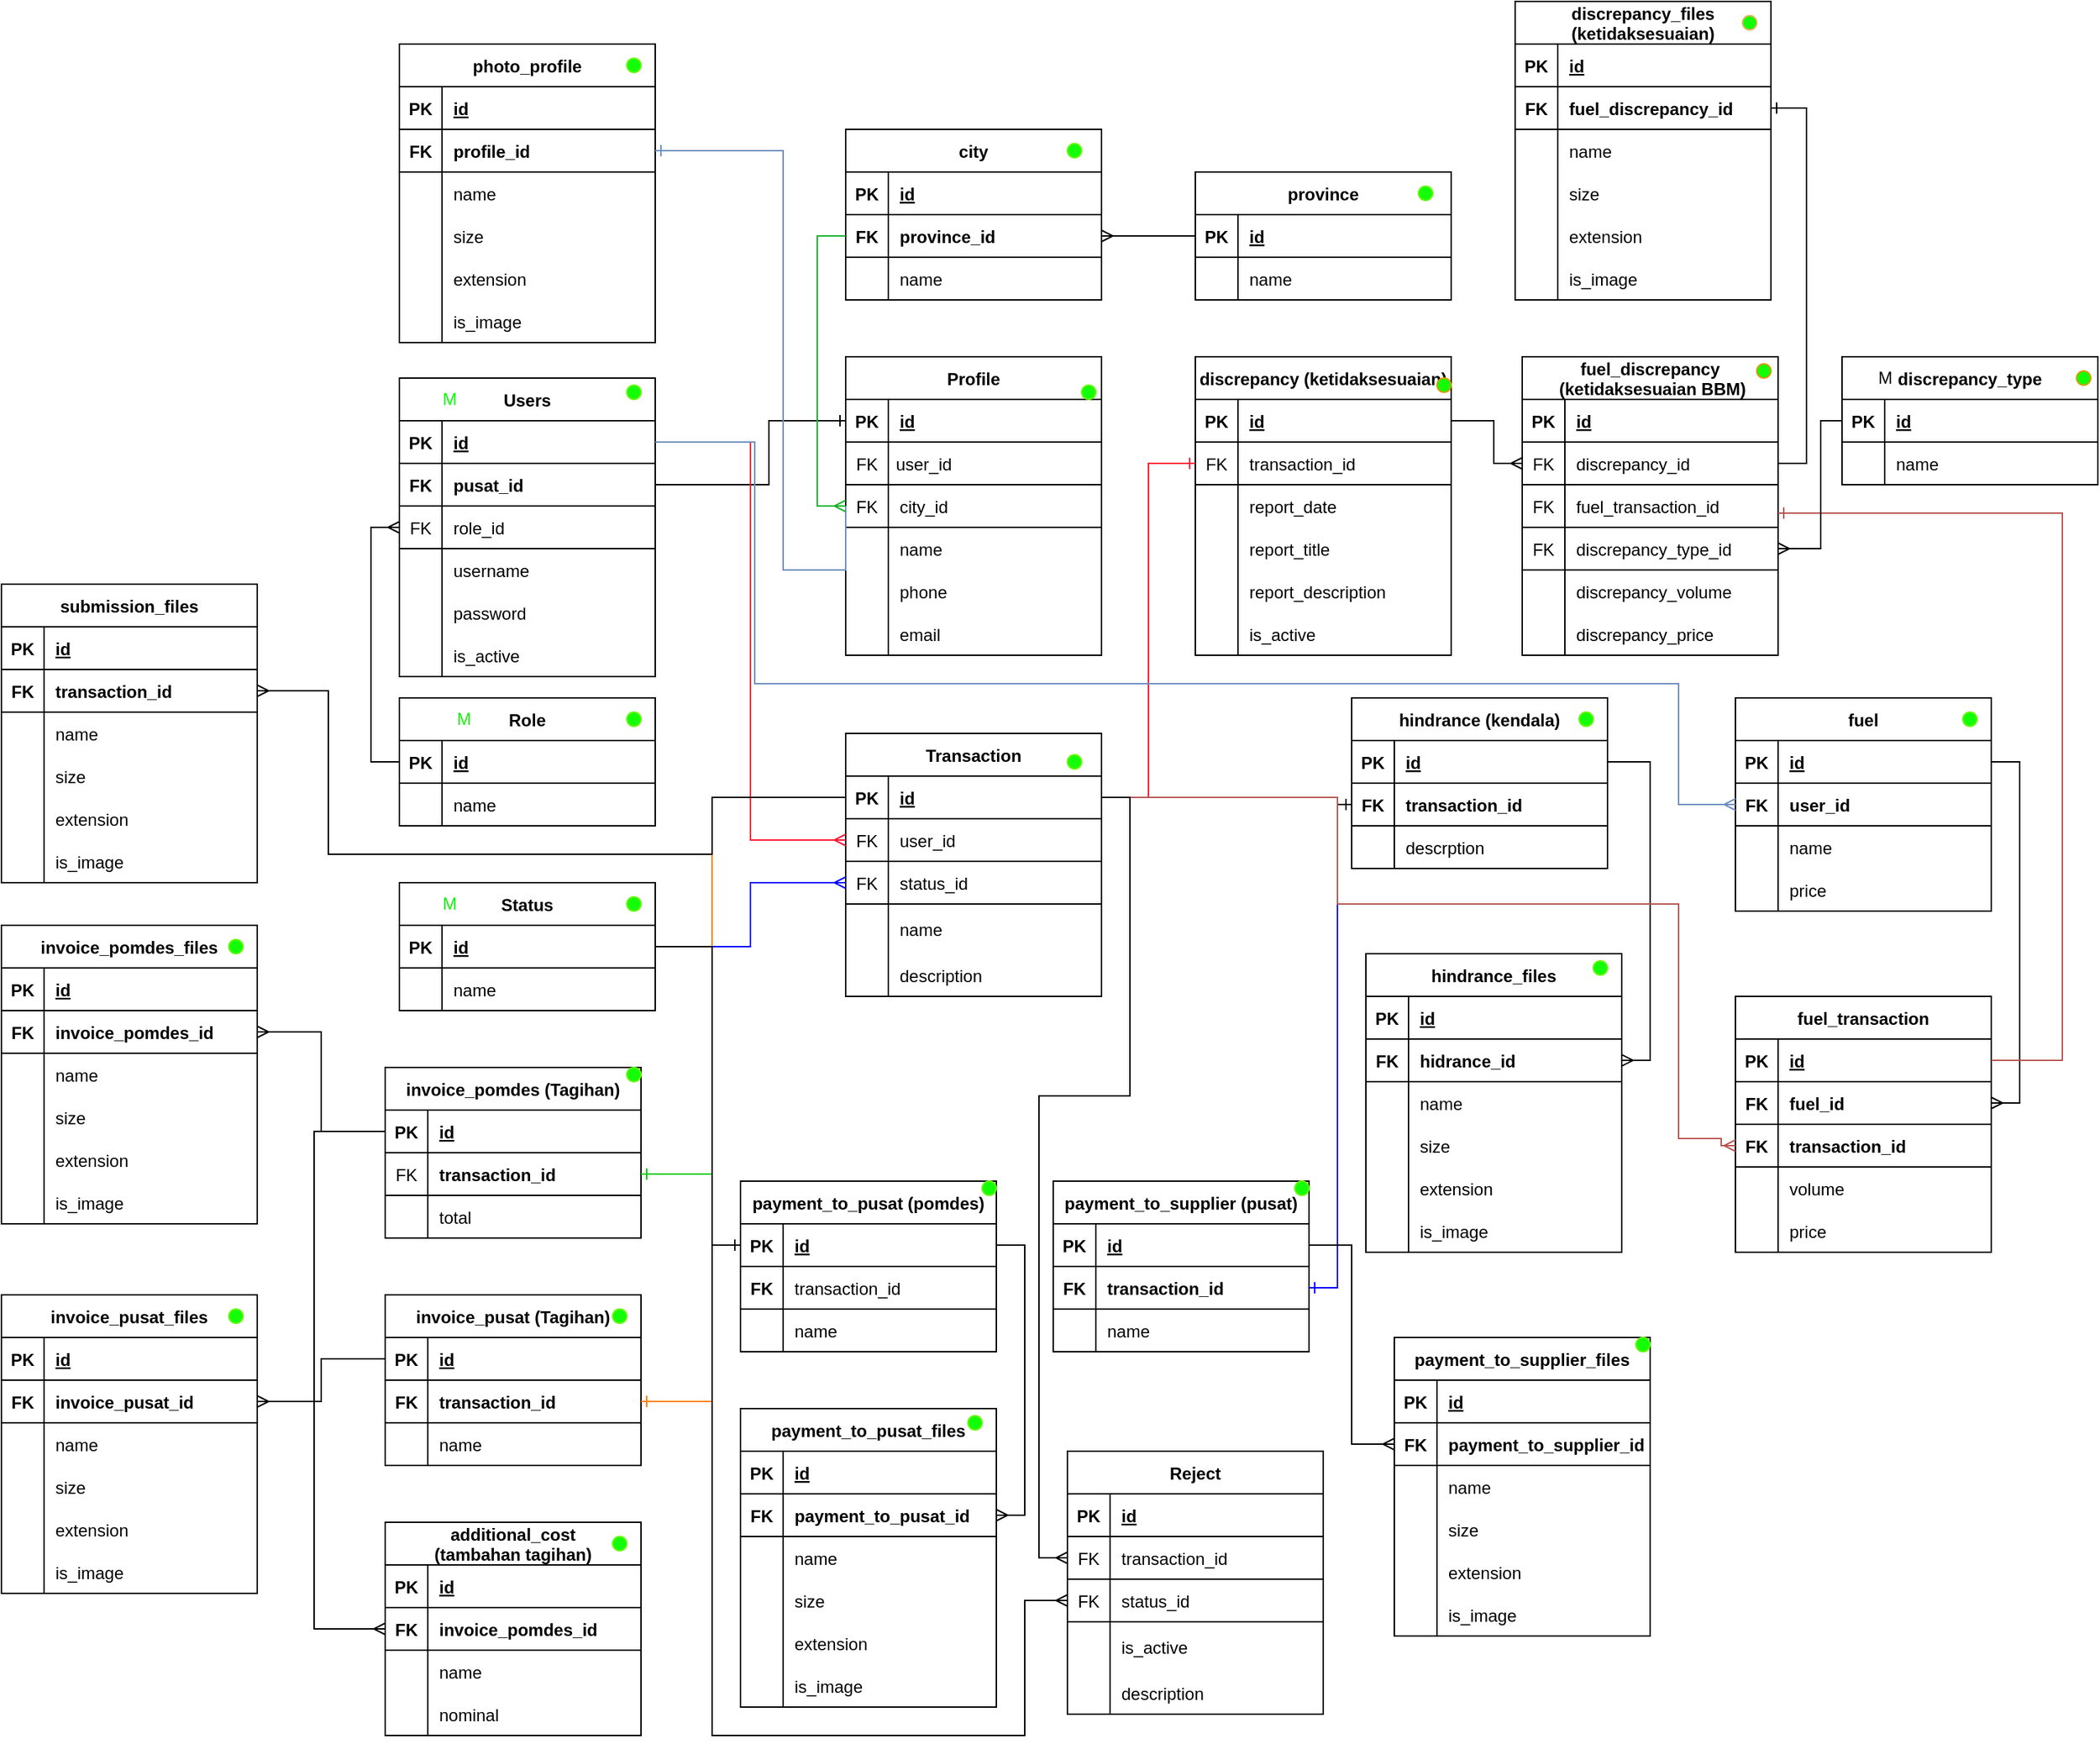 <mxfile version="20.8.20" type="device"><diagram id="CgjuHlJViR-fQawC2Vqe" name="Halaman-1"><mxGraphModel dx="1859" dy="1690" grid="1" gridSize="10" guides="1" tooltips="1" connect="1" arrows="1" fold="1" page="1" pageScale="1" pageWidth="827" pageHeight="1169" math="0" shadow="0"><root><mxCell id="0"/><mxCell id="1" parent="0"/><mxCell id="7ltdzXRp6R42a5f3crwE-1" value="Users" style="shape=table;startSize=30;container=1;collapsible=1;childLayout=tableLayout;fixedRows=1;rowLines=0;fontStyle=1;align=center;resizeLast=1;" parent="1" vertex="1"><mxGeometry x="100" y="115" width="180" height="210" as="geometry"/></mxCell><mxCell id="7ltdzXRp6R42a5f3crwE-2" value="" style="shape=tableRow;horizontal=0;startSize=0;swimlaneHead=0;swimlaneBody=0;fillColor=none;collapsible=0;dropTarget=0;points=[[0,0.5],[1,0.5]];portConstraint=eastwest;top=0;left=0;right=0;bottom=1;" parent="7ltdzXRp6R42a5f3crwE-1" vertex="1"><mxGeometry y="30" width="180" height="30" as="geometry"/></mxCell><mxCell id="7ltdzXRp6R42a5f3crwE-3" value="PK" style="shape=partialRectangle;connectable=0;fillColor=none;top=0;left=0;bottom=0;right=0;fontStyle=1;overflow=hidden;" parent="7ltdzXRp6R42a5f3crwE-2" vertex="1"><mxGeometry width="30" height="30" as="geometry"><mxRectangle width="30" height="30" as="alternateBounds"/></mxGeometry></mxCell><mxCell id="7ltdzXRp6R42a5f3crwE-4" value="id" style="shape=partialRectangle;connectable=0;fillColor=none;top=0;left=0;bottom=0;right=0;align=left;spacingLeft=6;fontStyle=5;overflow=hidden;" parent="7ltdzXRp6R42a5f3crwE-2" vertex="1"><mxGeometry x="30" width="150" height="30" as="geometry"><mxRectangle width="150" height="30" as="alternateBounds"/></mxGeometry></mxCell><mxCell id="9MNT6vUF4zeUt4gNMomf-17" value="" style="shape=tableRow;horizontal=0;startSize=0;swimlaneHead=0;swimlaneBody=0;fillColor=none;collapsible=0;dropTarget=0;points=[[0,0.5],[1,0.5]];portConstraint=eastwest;top=0;left=0;right=0;bottom=1;" parent="7ltdzXRp6R42a5f3crwE-1" vertex="1"><mxGeometry y="60" width="180" height="30" as="geometry"/></mxCell><mxCell id="9MNT6vUF4zeUt4gNMomf-18" value="FK" style="shape=partialRectangle;connectable=0;fillColor=none;top=0;left=0;bottom=0;right=0;fontStyle=1;overflow=hidden;" parent="9MNT6vUF4zeUt4gNMomf-17" vertex="1"><mxGeometry width="30" height="30" as="geometry"><mxRectangle width="30" height="30" as="alternateBounds"/></mxGeometry></mxCell><mxCell id="9MNT6vUF4zeUt4gNMomf-19" value="pusat_id" style="shape=partialRectangle;connectable=0;fillColor=none;top=0;left=0;bottom=0;right=0;align=left;spacingLeft=6;fontStyle=1;overflow=hidden;" parent="9MNT6vUF4zeUt4gNMomf-17" vertex="1"><mxGeometry x="30" width="150" height="30" as="geometry"><mxRectangle width="150" height="30" as="alternateBounds"/></mxGeometry></mxCell><mxCell id="7ltdzXRp6R42a5f3crwE-11" value="" style="shape=tableRow;horizontal=0;startSize=0;swimlaneHead=0;swimlaneBody=0;fillColor=none;collapsible=0;dropTarget=0;points=[[0,0.5],[1,0.5]];portConstraint=eastwest;top=0;left=0;right=0;bottom=0;" parent="7ltdzXRp6R42a5f3crwE-1" vertex="1"><mxGeometry y="90" width="180" height="30" as="geometry"/></mxCell><mxCell id="7ltdzXRp6R42a5f3crwE-12" value="FK" style="shape=partialRectangle;connectable=0;fillColor=none;top=1;left=0;bottom=1;right=0;editable=1;overflow=hidden;" parent="7ltdzXRp6R42a5f3crwE-11" vertex="1"><mxGeometry width="30" height="30" as="geometry"><mxRectangle width="30" height="30" as="alternateBounds"/></mxGeometry></mxCell><mxCell id="7ltdzXRp6R42a5f3crwE-13" value="role_id" style="shape=partialRectangle;connectable=0;fillColor=none;top=1;left=0;bottom=1;right=0;align=left;spacingLeft=6;overflow=hidden;" parent="7ltdzXRp6R42a5f3crwE-11" vertex="1"><mxGeometry x="30" width="150" height="30" as="geometry"><mxRectangle width="150" height="30" as="alternateBounds"/></mxGeometry></mxCell><mxCell id="7ltdzXRp6R42a5f3crwE-5" value="" style="shape=tableRow;horizontal=0;startSize=0;swimlaneHead=0;swimlaneBody=0;fillColor=none;collapsible=0;dropTarget=0;points=[[0,0.5],[1,0.5]];portConstraint=eastwest;top=0;left=0;right=0;bottom=0;" parent="7ltdzXRp6R42a5f3crwE-1" vertex="1"><mxGeometry y="120" width="180" height="30" as="geometry"/></mxCell><mxCell id="7ltdzXRp6R42a5f3crwE-6" value="" style="shape=partialRectangle;connectable=0;fillColor=none;top=0;left=0;bottom=0;right=0;editable=1;overflow=hidden;" parent="7ltdzXRp6R42a5f3crwE-5" vertex="1"><mxGeometry width="30" height="30" as="geometry"><mxRectangle width="30" height="30" as="alternateBounds"/></mxGeometry></mxCell><mxCell id="7ltdzXRp6R42a5f3crwE-7" value="username" style="shape=partialRectangle;connectable=0;fillColor=none;top=0;left=0;bottom=0;right=0;align=left;spacingLeft=6;overflow=hidden;" parent="7ltdzXRp6R42a5f3crwE-5" vertex="1"><mxGeometry x="30" width="150" height="30" as="geometry"><mxRectangle width="150" height="30" as="alternateBounds"/></mxGeometry></mxCell><mxCell id="7ltdzXRp6R42a5f3crwE-8" value="" style="shape=tableRow;horizontal=0;startSize=0;swimlaneHead=0;swimlaneBody=0;fillColor=none;collapsible=0;dropTarget=0;points=[[0,0.5],[1,0.5]];portConstraint=eastwest;top=0;left=0;right=0;bottom=0;" parent="7ltdzXRp6R42a5f3crwE-1" vertex="1"><mxGeometry y="150" width="180" height="30" as="geometry"/></mxCell><mxCell id="7ltdzXRp6R42a5f3crwE-9" value="" style="shape=partialRectangle;connectable=0;fillColor=none;top=0;left=0;bottom=0;right=0;editable=1;overflow=hidden;" parent="7ltdzXRp6R42a5f3crwE-8" vertex="1"><mxGeometry width="30" height="30" as="geometry"><mxRectangle width="30" height="30" as="alternateBounds"/></mxGeometry></mxCell><mxCell id="7ltdzXRp6R42a5f3crwE-10" value="password" style="shape=partialRectangle;connectable=0;fillColor=none;top=0;left=0;bottom=0;right=0;align=left;spacingLeft=6;overflow=hidden;" parent="7ltdzXRp6R42a5f3crwE-8" vertex="1"><mxGeometry x="30" width="150" height="30" as="geometry"><mxRectangle width="150" height="30" as="alternateBounds"/></mxGeometry></mxCell><mxCell id="0LvEAdfWSwZ5uUbxHZy9-1" value="" style="shape=tableRow;horizontal=0;startSize=0;swimlaneHead=0;swimlaneBody=0;fillColor=none;collapsible=0;dropTarget=0;points=[[0,0.5],[1,0.5]];portConstraint=eastwest;top=0;left=0;right=0;bottom=0;" parent="7ltdzXRp6R42a5f3crwE-1" vertex="1"><mxGeometry y="180" width="180" height="30" as="geometry"/></mxCell><mxCell id="0LvEAdfWSwZ5uUbxHZy9-2" value="" style="shape=partialRectangle;connectable=0;fillColor=none;top=0;left=0;bottom=0;right=0;editable=1;overflow=hidden;" parent="0LvEAdfWSwZ5uUbxHZy9-1" vertex="1"><mxGeometry width="30" height="30" as="geometry"><mxRectangle width="30" height="30" as="alternateBounds"/></mxGeometry></mxCell><mxCell id="0LvEAdfWSwZ5uUbxHZy9-3" value="is_active" style="shape=partialRectangle;connectable=0;fillColor=none;top=0;left=0;bottom=0;right=0;align=left;spacingLeft=6;overflow=hidden;" parent="0LvEAdfWSwZ5uUbxHZy9-1" vertex="1"><mxGeometry x="30" width="150" height="30" as="geometry"><mxRectangle width="150" height="30" as="alternateBounds"/></mxGeometry></mxCell><mxCell id="7ltdzXRp6R42a5f3crwE-14" value="Profile" style="shape=table;startSize=30;container=1;collapsible=1;childLayout=tableLayout;fixedRows=1;rowLines=0;fontStyle=1;align=center;resizeLast=1;" parent="1" vertex="1"><mxGeometry x="414" y="100" width="180" height="210" as="geometry"/></mxCell><mxCell id="7ltdzXRp6R42a5f3crwE-15" value="" style="shape=tableRow;horizontal=0;startSize=0;swimlaneHead=0;swimlaneBody=0;fillColor=none;collapsible=0;dropTarget=0;points=[[0,0.5],[1,0.5]];portConstraint=eastwest;top=0;left=0;right=0;bottom=1;" parent="7ltdzXRp6R42a5f3crwE-14" vertex="1"><mxGeometry y="30" width="180" height="30" as="geometry"/></mxCell><mxCell id="7ltdzXRp6R42a5f3crwE-16" value="PK" style="shape=partialRectangle;connectable=0;fillColor=none;top=0;left=0;bottom=0;right=0;fontStyle=1;overflow=hidden;" parent="7ltdzXRp6R42a5f3crwE-15" vertex="1"><mxGeometry width="30" height="30" as="geometry"><mxRectangle width="30" height="30" as="alternateBounds"/></mxGeometry></mxCell><mxCell id="7ltdzXRp6R42a5f3crwE-17" value="id" style="shape=partialRectangle;connectable=0;fillColor=none;top=0;left=0;bottom=0;right=0;align=left;spacingLeft=6;fontStyle=5;overflow=hidden;" parent="7ltdzXRp6R42a5f3crwE-15" vertex="1"><mxGeometry x="30" width="150" height="30" as="geometry"><mxRectangle width="150" height="30" as="alternateBounds"/></mxGeometry></mxCell><mxCell id="7ltdzXRp6R42a5f3crwE-18" value="" style="shape=tableRow;horizontal=0;startSize=0;swimlaneHead=0;swimlaneBody=0;fillColor=none;collapsible=0;dropTarget=0;points=[[0,0.5],[1,0.5]];portConstraint=eastwest;top=0;left=0;right=0;bottom=0;" parent="7ltdzXRp6R42a5f3crwE-14" vertex="1"><mxGeometry y="60" width="180" height="30" as="geometry"/></mxCell><mxCell id="7ltdzXRp6R42a5f3crwE-19" value="FK" style="shape=partialRectangle;connectable=0;fillColor=none;top=1;left=0;bottom=1;right=0;editable=1;overflow=hidden;perimeterSpacing=1; border:1px solid black;" parent="7ltdzXRp6R42a5f3crwE-18" vertex="1"><mxGeometry width="30" height="30" as="geometry"><mxRectangle width="30" height="30" as="alternateBounds"/></mxGeometry></mxCell><mxCell id="7ltdzXRp6R42a5f3crwE-20" value=" user_id" style="shape=partialRectangle;connectable=0;fillColor=none;top=1;left=0;bottom=1;right=0;editable=1;overflow=hidden;perimeterSpacing=1; border:1px solid black;align=left;" parent="7ltdzXRp6R42a5f3crwE-18" vertex="1"><mxGeometry x="30" width="150" height="30" as="geometry"><mxRectangle width="150" height="30" as="alternateBounds"/></mxGeometry></mxCell><mxCell id="BiM_6p0HmXF9YmAvM5aQ-4" value="" style="shape=tableRow;horizontal=0;startSize=0;swimlaneHead=0;swimlaneBody=0;fillColor=none;collapsible=0;dropTarget=0;points=[[0,0.5],[1,0.5]];portConstraint=eastwest;top=0;left=0;right=0;bottom=0;" parent="7ltdzXRp6R42a5f3crwE-14" vertex="1"><mxGeometry y="90" width="180" height="30" as="geometry"/></mxCell><mxCell id="BiM_6p0HmXF9YmAvM5aQ-5" value="FK" style="shape=partialRectangle;connectable=0;fillColor=none;top=0;left=0;bottom=1;right=0;editable=1;overflow=hidden;" parent="BiM_6p0HmXF9YmAvM5aQ-4" vertex="1"><mxGeometry width="30" height="30" as="geometry"><mxRectangle width="30" height="30" as="alternateBounds"/></mxGeometry></mxCell><mxCell id="BiM_6p0HmXF9YmAvM5aQ-6" value="city_id" style="shape=partialRectangle;connectable=0;fillColor=none;top=0;left=0;bottom=1;right=0;align=left;spacingLeft=6;overflow=hidden;" parent="BiM_6p0HmXF9YmAvM5aQ-4" vertex="1"><mxGeometry x="30" width="150" height="30" as="geometry"><mxRectangle width="150" height="30" as="alternateBounds"/></mxGeometry></mxCell><mxCell id="7ltdzXRp6R42a5f3crwE-21" value="" style="shape=tableRow;horizontal=0;startSize=0;swimlaneHead=0;swimlaneBody=0;fillColor=none;collapsible=0;dropTarget=0;points=[[0,0.5],[1,0.5]];portConstraint=eastwest;top=0;left=0;right=0;bottom=0;" parent="7ltdzXRp6R42a5f3crwE-14" vertex="1"><mxGeometry y="120" width="180" height="30" as="geometry"/></mxCell><mxCell id="7ltdzXRp6R42a5f3crwE-22" value="" style="shape=partialRectangle;connectable=0;fillColor=none;top=0;left=0;bottom=0;right=0;editable=1;overflow=hidden;" parent="7ltdzXRp6R42a5f3crwE-21" vertex="1"><mxGeometry width="30" height="30" as="geometry"><mxRectangle width="30" height="30" as="alternateBounds"/></mxGeometry></mxCell><mxCell id="7ltdzXRp6R42a5f3crwE-23" value="name" style="shape=partialRectangle;connectable=0;fillColor=none;top=0;left=0;bottom=0;right=0;align=left;spacingLeft=6;overflow=hidden;" parent="7ltdzXRp6R42a5f3crwE-21" vertex="1"><mxGeometry x="30" width="150" height="30" as="geometry"><mxRectangle width="150" height="30" as="alternateBounds"/></mxGeometry></mxCell><mxCell id="ppMBGDFbXkElNeJsz-NU-16" value="" style="shape=tableRow;horizontal=0;startSize=0;swimlaneHead=0;swimlaneBody=0;fillColor=none;collapsible=0;dropTarget=0;points=[[0,0.5],[1,0.5]];portConstraint=eastwest;top=0;left=0;right=0;bottom=0;" parent="7ltdzXRp6R42a5f3crwE-14" vertex="1"><mxGeometry y="150" width="180" height="30" as="geometry"/></mxCell><mxCell id="ppMBGDFbXkElNeJsz-NU-17" value="" style="shape=partialRectangle;connectable=0;fillColor=none;top=0;left=0;bottom=0;right=0;editable=1;overflow=hidden;" parent="ppMBGDFbXkElNeJsz-NU-16" vertex="1"><mxGeometry width="30" height="30" as="geometry"><mxRectangle width="30" height="30" as="alternateBounds"/></mxGeometry></mxCell><mxCell id="ppMBGDFbXkElNeJsz-NU-18" value="phone" style="shape=partialRectangle;connectable=0;fillColor=none;top=0;left=0;bottom=0;right=0;align=left;spacingLeft=6;overflow=hidden;" parent="ppMBGDFbXkElNeJsz-NU-16" vertex="1"><mxGeometry x="30" width="150" height="30" as="geometry"><mxRectangle width="150" height="30" as="alternateBounds"/></mxGeometry></mxCell><mxCell id="ppMBGDFbXkElNeJsz-NU-19" value="" style="shape=tableRow;horizontal=0;startSize=0;swimlaneHead=0;swimlaneBody=0;fillColor=none;collapsible=0;dropTarget=0;points=[[0,0.5],[1,0.5]];portConstraint=eastwest;top=0;left=0;right=0;bottom=0;" parent="7ltdzXRp6R42a5f3crwE-14" vertex="1"><mxGeometry y="180" width="180" height="30" as="geometry"/></mxCell><mxCell id="ppMBGDFbXkElNeJsz-NU-20" value="" style="shape=partialRectangle;connectable=0;fillColor=none;top=0;left=0;bottom=0;right=0;editable=1;overflow=hidden;" parent="ppMBGDFbXkElNeJsz-NU-19" vertex="1"><mxGeometry width="30" height="30" as="geometry"><mxRectangle width="30" height="30" as="alternateBounds"/></mxGeometry></mxCell><mxCell id="ppMBGDFbXkElNeJsz-NU-21" value="email" style="shape=partialRectangle;connectable=0;fillColor=none;top=0;left=0;bottom=0;right=0;align=left;spacingLeft=6;overflow=hidden;" parent="ppMBGDFbXkElNeJsz-NU-19" vertex="1"><mxGeometry x="30" width="150" height="30" as="geometry"><mxRectangle width="150" height="30" as="alternateBounds"/></mxGeometry></mxCell><mxCell id="7ltdzXRp6R42a5f3crwE-27" style="edgeStyle=orthogonalEdgeStyle;rounded=0;orthogonalLoop=1;jettySize=auto;html=1;endArrow=ERone;endFill=0;entryX=0;entryY=0.5;entryDx=0;entryDy=0;exitX=1;exitY=0.5;exitDx=0;exitDy=0;" parent="1" source="9MNT6vUF4zeUt4gNMomf-17" target="7ltdzXRp6R42a5f3crwE-15" edge="1"><mxGeometry relative="1" as="geometry"><mxPoint x="410" y="140" as="targetPoint"/><Array as="points"><mxPoint x="360" y="190"/><mxPoint x="360" y="145"/></Array></mxGeometry></mxCell><mxCell id="BiM_6p0HmXF9YmAvM5aQ-27" style="edgeStyle=orthogonalEdgeStyle;rounded=0;orthogonalLoop=1;jettySize=auto;html=1;entryX=0;entryY=0.5;entryDx=0;entryDy=0;endArrow=ERmany;endFill=0;" parent="1" source="ppMBGDFbXkElNeJsz-NU-22" target="7ltdzXRp6R42a5f3crwE-11" edge="1"><mxGeometry relative="1" as="geometry"><Array as="points"><mxPoint x="80" y="385"/><mxPoint x="80" y="220"/></Array></mxGeometry></mxCell><mxCell id="ppMBGDFbXkElNeJsz-NU-22" value="Role" style="shape=table;startSize=30;container=1;collapsible=1;childLayout=tableLayout;fixedRows=1;rowLines=0;fontStyle=1;align=center;resizeLast=1;" parent="1" vertex="1"><mxGeometry x="100" y="340" width="180" height="90" as="geometry"/></mxCell><mxCell id="ppMBGDFbXkElNeJsz-NU-23" value="" style="shape=tableRow;horizontal=0;startSize=0;swimlaneHead=0;swimlaneBody=0;fillColor=none;collapsible=0;dropTarget=0;points=[[0,0.5],[1,0.5]];portConstraint=eastwest;top=0;left=0;right=0;bottom=1;" parent="ppMBGDFbXkElNeJsz-NU-22" vertex="1"><mxGeometry y="30" width="180" height="30" as="geometry"/></mxCell><mxCell id="ppMBGDFbXkElNeJsz-NU-24" value="PK" style="shape=partialRectangle;connectable=0;fillColor=none;top=0;left=0;bottom=0;right=0;fontStyle=1;overflow=hidden;" parent="ppMBGDFbXkElNeJsz-NU-23" vertex="1"><mxGeometry width="30" height="30" as="geometry"><mxRectangle width="30" height="30" as="alternateBounds"/></mxGeometry></mxCell><mxCell id="ppMBGDFbXkElNeJsz-NU-25" value="id" style="shape=partialRectangle;connectable=0;fillColor=none;top=0;left=0;bottom=0;right=0;align=left;spacingLeft=6;fontStyle=5;overflow=hidden;" parent="ppMBGDFbXkElNeJsz-NU-23" vertex="1"><mxGeometry x="30" width="150" height="30" as="geometry"><mxRectangle width="150" height="30" as="alternateBounds"/></mxGeometry></mxCell><mxCell id="ppMBGDFbXkElNeJsz-NU-26" value="" style="shape=tableRow;horizontal=0;startSize=0;swimlaneHead=0;swimlaneBody=0;fillColor=none;collapsible=0;dropTarget=0;points=[[0,0.5],[1,0.5]];portConstraint=eastwest;top=0;left=0;right=0;bottom=0;" parent="ppMBGDFbXkElNeJsz-NU-22" vertex="1"><mxGeometry y="60" width="180" height="30" as="geometry"/></mxCell><mxCell id="ppMBGDFbXkElNeJsz-NU-27" value="" style="shape=partialRectangle;connectable=0;fillColor=none;top=0;left=0;bottom=0;right=0;editable=1;overflow=hidden;" parent="ppMBGDFbXkElNeJsz-NU-26" vertex="1"><mxGeometry width="30" height="30" as="geometry"><mxRectangle width="30" height="30" as="alternateBounds"/></mxGeometry></mxCell><mxCell id="ppMBGDFbXkElNeJsz-NU-28" value="name" style="shape=partialRectangle;connectable=0;fillColor=none;top=0;left=0;bottom=0;right=0;align=left;spacingLeft=6;overflow=hidden;" parent="ppMBGDFbXkElNeJsz-NU-26" vertex="1"><mxGeometry x="30" width="150" height="30" as="geometry"><mxRectangle width="150" height="30" as="alternateBounds"/></mxGeometry></mxCell><mxCell id="YA-eYxYvYTPWG7rvuPQO-70" style="edgeStyle=orthogonalEdgeStyle;rounded=0;orthogonalLoop=1;jettySize=auto;html=1;entryX=1;entryY=0.5;entryDx=0;entryDy=0;endArrow=ERmany;endFill=0;exitX=1;exitY=0.5;exitDx=0;exitDy=0;" parent="1" source="BiM_6p0HmXF9YmAvM5aQ-21" target="YA-eYxYvYTPWG7rvuPQO-78" edge="1"><mxGeometry relative="1" as="geometry"><mxPoint x="1030" y="600" as="targetPoint"/></mxGeometry></mxCell><mxCell id="ppMBGDFbXkElNeJsz-NU-35" value="Transaction" style="shape=table;startSize=30;container=1;collapsible=1;childLayout=tableLayout;fixedRows=1;rowLines=0;fontStyle=1;align=center;resizeLast=1;" parent="1" vertex="1"><mxGeometry x="414" y="365" width="180" height="185" as="geometry"/></mxCell><mxCell id="ppMBGDFbXkElNeJsz-NU-36" value="" style="shape=tableRow;horizontal=0;startSize=0;swimlaneHead=0;swimlaneBody=0;fillColor=none;collapsible=0;dropTarget=0;points=[[0,0.5],[1,0.5]];portConstraint=eastwest;top=0;left=0;right=0;bottom=1;" parent="ppMBGDFbXkElNeJsz-NU-35" vertex="1"><mxGeometry y="30" width="180" height="30" as="geometry"/></mxCell><mxCell id="ppMBGDFbXkElNeJsz-NU-37" value="PK" style="shape=partialRectangle;connectable=0;fillColor=none;top=0;left=0;bottom=0;right=0;fontStyle=1;overflow=hidden;" parent="ppMBGDFbXkElNeJsz-NU-36" vertex="1"><mxGeometry width="30" height="30" as="geometry"><mxRectangle width="30" height="30" as="alternateBounds"/></mxGeometry></mxCell><mxCell id="ppMBGDFbXkElNeJsz-NU-38" value="id" style="shape=partialRectangle;connectable=0;fillColor=none;top=0;left=0;bottom=0;right=0;align=left;spacingLeft=6;fontStyle=5;overflow=hidden;" parent="ppMBGDFbXkElNeJsz-NU-36" vertex="1"><mxGeometry x="30" width="150" height="30" as="geometry"><mxRectangle width="150" height="30" as="alternateBounds"/></mxGeometry></mxCell><mxCell id="ppMBGDFbXkElNeJsz-NU-39" value="" style="shape=tableRow;horizontal=0;startSize=0;swimlaneHead=0;swimlaneBody=0;fillColor=none;collapsible=0;dropTarget=0;points=[[0,0.5],[1,0.5]];portConstraint=eastwest;top=0;left=0;right=0;bottom=0;" parent="ppMBGDFbXkElNeJsz-NU-35" vertex="1"><mxGeometry y="60" width="180" height="30" as="geometry"/></mxCell><mxCell id="ppMBGDFbXkElNeJsz-NU-40" value="FK" style="shape=partialRectangle;connectable=0;fillColor=none;top=1;left=0;bottom=1;right=0;editable=1;overflow=hidden;" parent="ppMBGDFbXkElNeJsz-NU-39" vertex="1"><mxGeometry width="30" height="30" as="geometry"><mxRectangle width="30" height="30" as="alternateBounds"/></mxGeometry></mxCell><mxCell id="ppMBGDFbXkElNeJsz-NU-41" value="user_id" style="shape=partialRectangle;connectable=0;fillColor=none;top=1;left=0;bottom=1;right=0;align=left;spacingLeft=6;overflow=hidden;" parent="ppMBGDFbXkElNeJsz-NU-39" vertex="1"><mxGeometry x="30" width="150" height="30" as="geometry"><mxRectangle width="150" height="30" as="alternateBounds"/></mxGeometry></mxCell><mxCell id="ppMBGDFbXkElNeJsz-NU-55" value="" style="shape=tableRow;horizontal=0;startSize=0;swimlaneHead=0;swimlaneBody=0;fillColor=none;collapsible=0;dropTarget=0;points=[[0,0.5],[1,0.5]];portConstraint=eastwest;top=0;left=0;right=0;bottom=0;" parent="ppMBGDFbXkElNeJsz-NU-35" vertex="1"><mxGeometry y="90" width="180" height="30" as="geometry"/></mxCell><mxCell id="ppMBGDFbXkElNeJsz-NU-56" value="FK" style="shape=partialRectangle;connectable=0;fillColor=none;top=1;left=0;bottom=1;right=0;editable=1;overflow=hidden;" parent="ppMBGDFbXkElNeJsz-NU-55" vertex="1"><mxGeometry width="30" height="30" as="geometry"><mxRectangle width="30" height="30" as="alternateBounds"/></mxGeometry></mxCell><mxCell id="ppMBGDFbXkElNeJsz-NU-57" value="status_id" style="shape=partialRectangle;connectable=0;fillColor=none;top=1;left=0;bottom=1;right=0;align=left;spacingLeft=6;overflow=hidden;" parent="ppMBGDFbXkElNeJsz-NU-55" vertex="1"><mxGeometry x="30" width="150" height="30" as="geometry"><mxRectangle width="150" height="30" as="alternateBounds"/></mxGeometry></mxCell><mxCell id="9MNT6vUF4zeUt4gNMomf-43" value="" style="shape=tableRow;horizontal=0;startSize=0;swimlaneHead=0;swimlaneBody=0;fillColor=none;collapsible=0;dropTarget=0;points=[[0,0.5],[1,0.5]];portConstraint=eastwest;top=0;left=0;right=0;bottom=0;" parent="ppMBGDFbXkElNeJsz-NU-35" vertex="1"><mxGeometry y="120" width="180" height="35" as="geometry"/></mxCell><mxCell id="9MNT6vUF4zeUt4gNMomf-44" value="" style="shape=partialRectangle;connectable=0;fillColor=none;top=0;left=0;bottom=0;right=0;editable=1;overflow=hidden;" parent="9MNT6vUF4zeUt4gNMomf-43" vertex="1"><mxGeometry width="30" height="35" as="geometry"><mxRectangle width="30" height="35" as="alternateBounds"/></mxGeometry></mxCell><mxCell id="9MNT6vUF4zeUt4gNMomf-45" value="name" style="shape=partialRectangle;connectable=0;fillColor=none;top=0;left=0;bottom=0;right=0;align=left;spacingLeft=6;overflow=hidden;" parent="9MNT6vUF4zeUt4gNMomf-43" vertex="1"><mxGeometry x="30" width="150" height="35" as="geometry"><mxRectangle width="150" height="35" as="alternateBounds"/></mxGeometry></mxCell><mxCell id="BiM_6p0HmXF9YmAvM5aQ-34" value="" style="shape=tableRow;horizontal=0;startSize=0;swimlaneHead=0;swimlaneBody=0;fillColor=none;collapsible=0;dropTarget=0;points=[[0,0.5],[1,0.5]];portConstraint=eastwest;top=0;left=0;right=0;bottom=0;" parent="ppMBGDFbXkElNeJsz-NU-35" vertex="1"><mxGeometry y="155" width="180" height="30" as="geometry"/></mxCell><mxCell id="BiM_6p0HmXF9YmAvM5aQ-35" value="" style="shape=partialRectangle;connectable=0;fillColor=none;top=0;left=0;bottom=0;right=0;editable=1;overflow=hidden;" parent="BiM_6p0HmXF9YmAvM5aQ-34" vertex="1"><mxGeometry width="30" height="30" as="geometry"><mxRectangle width="30" height="30" as="alternateBounds"/></mxGeometry></mxCell><mxCell id="BiM_6p0HmXF9YmAvM5aQ-36" value="description" style="shape=partialRectangle;connectable=0;fillColor=none;top=0;left=0;bottom=0;right=0;align=left;spacingLeft=6;overflow=hidden;" parent="BiM_6p0HmXF9YmAvM5aQ-34" vertex="1"><mxGeometry x="30" width="150" height="30" as="geometry"><mxRectangle width="150" height="30" as="alternateBounds"/></mxGeometry></mxCell><mxCell id="BiM_6p0HmXF9YmAvM5aQ-37" style="edgeStyle=orthogonalEdgeStyle;rounded=0;orthogonalLoop=1;jettySize=auto;html=1;entryX=0;entryY=0.5;entryDx=0;entryDy=0;endArrow=ERmany;endFill=0;strokeColor=#0000FF;" parent="1" source="9MNT6vUF4zeUt4gNMomf-46" target="ppMBGDFbXkElNeJsz-NU-55" edge="1"><mxGeometry relative="1" as="geometry"/></mxCell><mxCell id="9MNT6vUF4zeUt4gNMomf-46" value="Status" style="shape=table;startSize=30;container=1;collapsible=1;childLayout=tableLayout;fixedRows=1;rowLines=0;fontStyle=1;align=center;resizeLast=1;" parent="1" vertex="1"><mxGeometry x="100" y="470" width="180" height="90" as="geometry"/></mxCell><mxCell id="9MNT6vUF4zeUt4gNMomf-47" value="" style="shape=tableRow;horizontal=0;startSize=0;swimlaneHead=0;swimlaneBody=0;fillColor=none;collapsible=0;dropTarget=0;points=[[0,0.5],[1,0.5]];portConstraint=eastwest;top=0;left=0;right=0;bottom=1;" parent="9MNT6vUF4zeUt4gNMomf-46" vertex="1"><mxGeometry y="30" width="180" height="30" as="geometry"/></mxCell><mxCell id="9MNT6vUF4zeUt4gNMomf-48" value="PK" style="shape=partialRectangle;connectable=0;fillColor=none;top=0;left=0;bottom=0;right=0;fontStyle=1;overflow=hidden;" parent="9MNT6vUF4zeUt4gNMomf-47" vertex="1"><mxGeometry width="30" height="30" as="geometry"><mxRectangle width="30" height="30" as="alternateBounds"/></mxGeometry></mxCell><mxCell id="9MNT6vUF4zeUt4gNMomf-49" value="id" style="shape=partialRectangle;connectable=0;fillColor=none;top=0;left=0;bottom=0;right=0;align=left;spacingLeft=6;fontStyle=5;overflow=hidden;" parent="9MNT6vUF4zeUt4gNMomf-47" vertex="1"><mxGeometry x="30" width="150" height="30" as="geometry"><mxRectangle width="150" height="30" as="alternateBounds"/></mxGeometry></mxCell><mxCell id="9MNT6vUF4zeUt4gNMomf-50" value="" style="shape=tableRow;horizontal=0;startSize=0;swimlaneHead=0;swimlaneBody=0;fillColor=none;collapsible=0;dropTarget=0;points=[[0,0.5],[1,0.5]];portConstraint=eastwest;top=0;left=0;right=0;bottom=0;" parent="9MNT6vUF4zeUt4gNMomf-46" vertex="1"><mxGeometry y="60" width="180" height="30" as="geometry"/></mxCell><mxCell id="9MNT6vUF4zeUt4gNMomf-51" value="" style="shape=partialRectangle;connectable=0;fillColor=none;top=0;left=0;bottom=0;right=0;editable=1;overflow=hidden;" parent="9MNT6vUF4zeUt4gNMomf-50" vertex="1"><mxGeometry width="30" height="30" as="geometry"><mxRectangle width="30" height="30" as="alternateBounds"/></mxGeometry></mxCell><mxCell id="9MNT6vUF4zeUt4gNMomf-52" value="name" style="shape=partialRectangle;connectable=0;fillColor=none;top=0;left=0;bottom=0;right=0;align=left;spacingLeft=6;overflow=hidden;" parent="9MNT6vUF4zeUt4gNMomf-50" vertex="1"><mxGeometry x="30" width="150" height="30" as="geometry"><mxRectangle width="150" height="30" as="alternateBounds"/></mxGeometry></mxCell><mxCell id="9MNT6vUF4zeUt4gNMomf-53" value="invoice_pomdes (Tagihan)" style="shape=table;startSize=30;container=1;collapsible=1;childLayout=tableLayout;fixedRows=1;rowLines=0;fontStyle=1;align=center;resizeLast=1;" parent="1" vertex="1"><mxGeometry x="90" y="600" width="180" height="120" as="geometry"/></mxCell><mxCell id="9MNT6vUF4zeUt4gNMomf-54" value="" style="shape=tableRow;horizontal=0;startSize=0;swimlaneHead=0;swimlaneBody=0;fillColor=none;collapsible=0;dropTarget=0;points=[[0,0.5],[1,0.5]];portConstraint=eastwest;top=0;left=0;right=0;bottom=1;" parent="9MNT6vUF4zeUt4gNMomf-53" vertex="1"><mxGeometry y="30" width="180" height="30" as="geometry"/></mxCell><mxCell id="9MNT6vUF4zeUt4gNMomf-55" value="PK" style="shape=partialRectangle;connectable=0;fillColor=none;top=0;left=0;bottom=0;right=0;fontStyle=1;overflow=hidden;" parent="9MNT6vUF4zeUt4gNMomf-54" vertex="1"><mxGeometry width="30" height="30" as="geometry"><mxRectangle width="30" height="30" as="alternateBounds"/></mxGeometry></mxCell><mxCell id="9MNT6vUF4zeUt4gNMomf-56" value="id" style="shape=partialRectangle;connectable=0;fillColor=none;top=0;left=0;bottom=0;right=0;align=left;spacingLeft=6;fontStyle=5;overflow=hidden;" parent="9MNT6vUF4zeUt4gNMomf-54" vertex="1"><mxGeometry x="30" width="150" height="30" as="geometry"><mxRectangle width="150" height="30" as="alternateBounds"/></mxGeometry></mxCell><mxCell id="9MNT6vUF4zeUt4gNMomf-57" value="" style="shape=tableRow;horizontal=0;startSize=0;swimlaneHead=0;swimlaneBody=1;fillColor=none;collapsible=0;dropTarget=0;points=[[0,0.5],[1,0.5]];portConstraint=eastwest;top=0;left=0;right=0;bottom=0;" parent="9MNT6vUF4zeUt4gNMomf-53" vertex="1"><mxGeometry y="60" width="180" height="30" as="geometry"/></mxCell><mxCell id="9MNT6vUF4zeUt4gNMomf-58" value="FK" style="shape=partialRectangle;connectable=0;fillColor=none;top=1;left=0;bottom=1;right=0;editable=1;overflow=hidden;" parent="9MNT6vUF4zeUt4gNMomf-57" vertex="1"><mxGeometry width="30" height="30" as="geometry"><mxRectangle width="30" height="30" as="alternateBounds"/></mxGeometry></mxCell><mxCell id="9MNT6vUF4zeUt4gNMomf-59" value="transaction_id" style="shape=partialRectangle;connectable=0;fillColor=none;top=1;left=0;bottom=1;right=0;align=left;spacingLeft=6;overflow=hidden;fontStyle=1" parent="9MNT6vUF4zeUt4gNMomf-57" vertex="1"><mxGeometry x="30" width="150" height="30" as="geometry"><mxRectangle width="150" height="30" as="alternateBounds"/></mxGeometry></mxCell><mxCell id="bn6A3MBF9PalGwr6Txxm-1" value="" style="shape=tableRow;horizontal=0;startSize=0;swimlaneHead=0;swimlaneBody=0;fillColor=none;collapsible=0;dropTarget=0;points=[[0,0.5],[1,0.5]];portConstraint=eastwest;top=0;left=0;right=0;bottom=0;" parent="9MNT6vUF4zeUt4gNMomf-53" vertex="1"><mxGeometry y="90" width="180" height="30" as="geometry"/></mxCell><mxCell id="bn6A3MBF9PalGwr6Txxm-2" value="" style="shape=partialRectangle;connectable=0;fillColor=none;top=0;left=0;bottom=0;right=0;editable=1;overflow=hidden;" parent="bn6A3MBF9PalGwr6Txxm-1" vertex="1"><mxGeometry width="30" height="30" as="geometry"><mxRectangle width="30" height="30" as="alternateBounds"/></mxGeometry></mxCell><mxCell id="bn6A3MBF9PalGwr6Txxm-3" value="total" style="shape=partialRectangle;connectable=0;fillColor=none;top=0;left=0;bottom=0;right=0;align=left;spacingLeft=6;overflow=hidden;" parent="bn6A3MBF9PalGwr6Txxm-1" vertex="1"><mxGeometry x="30" width="150" height="30" as="geometry"><mxRectangle width="150" height="30" as="alternateBounds"/></mxGeometry></mxCell><mxCell id="9MNT6vUF4zeUt4gNMomf-60" value="payment_to_pusat (pomdes)" style="shape=table;startSize=30;container=1;collapsible=1;childLayout=tableLayout;fixedRows=1;rowLines=0;fontStyle=1;align=center;resizeLast=1;" parent="1" vertex="1"><mxGeometry x="340" y="680" width="180" height="120" as="geometry"/></mxCell><mxCell id="9MNT6vUF4zeUt4gNMomf-61" value="" style="shape=tableRow;horizontal=0;startSize=0;swimlaneHead=0;swimlaneBody=0;fillColor=none;collapsible=0;dropTarget=0;points=[[0,0.5],[1,0.5]];portConstraint=eastwest;top=0;left=0;right=0;bottom=1;" parent="9MNT6vUF4zeUt4gNMomf-60" vertex="1"><mxGeometry y="30" width="180" height="30" as="geometry"/></mxCell><mxCell id="9MNT6vUF4zeUt4gNMomf-62" value="PK" style="shape=partialRectangle;connectable=0;fillColor=none;top=0;left=0;bottom=0;right=0;fontStyle=1;overflow=hidden;" parent="9MNT6vUF4zeUt4gNMomf-61" vertex="1"><mxGeometry width="30" height="30" as="geometry"><mxRectangle width="30" height="30" as="alternateBounds"/></mxGeometry></mxCell><mxCell id="9MNT6vUF4zeUt4gNMomf-63" value="id" style="shape=partialRectangle;connectable=0;fillColor=none;top=0;left=0;bottom=0;right=0;align=left;spacingLeft=6;fontStyle=5;overflow=hidden;" parent="9MNT6vUF4zeUt4gNMomf-61" vertex="1"><mxGeometry x="30" width="150" height="30" as="geometry"><mxRectangle width="150" height="30" as="alternateBounds"/></mxGeometry></mxCell><mxCell id="bn6A3MBF9PalGwr6Txxm-21" value="" style="shape=tableRow;horizontal=0;startSize=0;swimlaneHead=0;swimlaneBody=0;fillColor=none;collapsible=0;dropTarget=0;points=[[0,0.5],[1,0.5]];portConstraint=eastwest;top=0;left=0;right=0;bottom=1;" parent="9MNT6vUF4zeUt4gNMomf-60" vertex="1"><mxGeometry y="60" width="180" height="30" as="geometry"/></mxCell><mxCell id="bn6A3MBF9PalGwr6Txxm-22" value="FK" style="shape=partialRectangle;connectable=0;fillColor=none;top=0;left=0;bottom=0;right=0;fontStyle=1;overflow=hidden;" parent="bn6A3MBF9PalGwr6Txxm-21" vertex="1"><mxGeometry width="30" height="30" as="geometry"><mxRectangle width="30" height="30" as="alternateBounds"/></mxGeometry></mxCell><mxCell id="bn6A3MBF9PalGwr6Txxm-23" value="transaction_id" style="shape=partialRectangle;connectable=0;fillColor=none;top=0;left=0;bottom=0;right=0;align=left;spacingLeft=6;fontStyle=0;overflow=hidden;" parent="bn6A3MBF9PalGwr6Txxm-21" vertex="1"><mxGeometry x="30" width="150" height="30" as="geometry"><mxRectangle width="150" height="30" as="alternateBounds"/></mxGeometry></mxCell><mxCell id="9MNT6vUF4zeUt4gNMomf-64" value="" style="shape=tableRow;horizontal=0;startSize=0;swimlaneHead=0;swimlaneBody=0;fillColor=none;collapsible=0;dropTarget=0;points=[[0,0.5],[1,0.5]];portConstraint=eastwest;top=0;left=0;right=0;bottom=0;" parent="9MNT6vUF4zeUt4gNMomf-60" vertex="1"><mxGeometry y="90" width="180" height="30" as="geometry"/></mxCell><mxCell id="9MNT6vUF4zeUt4gNMomf-65" value="" style="shape=partialRectangle;connectable=0;fillColor=none;top=0;left=0;bottom=0;right=0;editable=1;overflow=hidden;" parent="9MNT6vUF4zeUt4gNMomf-64" vertex="1"><mxGeometry width="30" height="30" as="geometry"><mxRectangle width="30" height="30" as="alternateBounds"/></mxGeometry></mxCell><mxCell id="9MNT6vUF4zeUt4gNMomf-66" value="name" style="shape=partialRectangle;connectable=0;fillColor=none;top=0;left=0;bottom=0;right=0;align=left;spacingLeft=6;overflow=hidden;" parent="9MNT6vUF4zeUt4gNMomf-64" vertex="1"><mxGeometry x="30" width="150" height="30" as="geometry"><mxRectangle width="150" height="30" as="alternateBounds"/></mxGeometry></mxCell><mxCell id="9MNT6vUF4zeUt4gNMomf-67" value="payment_to_supplier (pusat)" style="shape=table;startSize=30;container=1;collapsible=1;childLayout=tableLayout;fixedRows=1;rowLines=0;fontStyle=1;align=center;resizeLast=1;" parent="1" vertex="1"><mxGeometry x="560" y="680" width="180" height="120" as="geometry"/></mxCell><mxCell id="9MNT6vUF4zeUt4gNMomf-68" value="" style="shape=tableRow;horizontal=0;startSize=0;swimlaneHead=0;swimlaneBody=0;fillColor=none;collapsible=0;dropTarget=0;points=[[0,0.5],[1,0.5]];portConstraint=eastwest;top=0;left=0;right=0;bottom=1;" parent="9MNT6vUF4zeUt4gNMomf-67" vertex="1"><mxGeometry y="30" width="180" height="30" as="geometry"/></mxCell><mxCell id="9MNT6vUF4zeUt4gNMomf-69" value="PK" style="shape=partialRectangle;connectable=0;fillColor=none;top=0;left=0;bottom=0;right=0;fontStyle=1;overflow=hidden;" parent="9MNT6vUF4zeUt4gNMomf-68" vertex="1"><mxGeometry width="30" height="30" as="geometry"><mxRectangle width="30" height="30" as="alternateBounds"/></mxGeometry></mxCell><mxCell id="9MNT6vUF4zeUt4gNMomf-70" value="id" style="shape=partialRectangle;connectable=0;fillColor=none;top=0;left=0;bottom=0;right=0;align=left;spacingLeft=6;fontStyle=5;overflow=hidden;" parent="9MNT6vUF4zeUt4gNMomf-68" vertex="1"><mxGeometry x="30" width="150" height="30" as="geometry"><mxRectangle width="150" height="30" as="alternateBounds"/></mxGeometry></mxCell><mxCell id="bn6A3MBF9PalGwr6Txxm-24" value="" style="shape=tableRow;horizontal=0;startSize=0;swimlaneHead=0;swimlaneBody=0;fillColor=none;collapsible=0;dropTarget=0;points=[[0,0.5],[1,0.5]];portConstraint=eastwest;top=0;left=0;right=0;bottom=1;" parent="9MNT6vUF4zeUt4gNMomf-67" vertex="1"><mxGeometry y="60" width="180" height="30" as="geometry"/></mxCell><mxCell id="bn6A3MBF9PalGwr6Txxm-25" value="FK" style="shape=partialRectangle;connectable=0;fillColor=none;top=0;left=0;bottom=0;right=0;fontStyle=1;overflow=hidden;" parent="bn6A3MBF9PalGwr6Txxm-24" vertex="1"><mxGeometry width="30" height="30" as="geometry"><mxRectangle width="30" height="30" as="alternateBounds"/></mxGeometry></mxCell><mxCell id="bn6A3MBF9PalGwr6Txxm-26" value="transaction_id" style="shape=partialRectangle;connectable=0;fillColor=none;top=0;left=0;bottom=0;right=0;align=left;spacingLeft=6;fontStyle=1;overflow=hidden;" parent="bn6A3MBF9PalGwr6Txxm-24" vertex="1"><mxGeometry x="30" width="150" height="30" as="geometry"><mxRectangle width="150" height="30" as="alternateBounds"/></mxGeometry></mxCell><mxCell id="9MNT6vUF4zeUt4gNMomf-71" value="" style="shape=tableRow;horizontal=0;startSize=0;swimlaneHead=0;swimlaneBody=0;fillColor=none;collapsible=0;dropTarget=0;points=[[0,0.5],[1,0.5]];portConstraint=eastwest;top=0;left=0;right=0;bottom=0;" parent="9MNT6vUF4zeUt4gNMomf-67" vertex="1"><mxGeometry y="90" width="180" height="30" as="geometry"/></mxCell><mxCell id="9MNT6vUF4zeUt4gNMomf-72" value="" style="shape=partialRectangle;connectable=0;fillColor=none;top=0;left=0;bottom=0;right=0;editable=1;overflow=hidden;" parent="9MNT6vUF4zeUt4gNMomf-71" vertex="1"><mxGeometry width="30" height="30" as="geometry"><mxRectangle width="30" height="30" as="alternateBounds"/></mxGeometry></mxCell><mxCell id="9MNT6vUF4zeUt4gNMomf-73" value="name" style="shape=partialRectangle;connectable=0;fillColor=none;top=0;left=0;bottom=0;right=0;align=left;spacingLeft=6;overflow=hidden;" parent="9MNT6vUF4zeUt4gNMomf-71" vertex="1"><mxGeometry x="30" width="150" height="30" as="geometry"><mxRectangle width="150" height="30" as="alternateBounds"/></mxGeometry></mxCell><mxCell id="BiM_6p0HmXF9YmAvM5aQ-20" value="hindrance (kendala)" style="shape=table;startSize=30;container=1;collapsible=1;childLayout=tableLayout;fixedRows=1;rowLines=0;fontStyle=1;align=center;resizeLast=1;" parent="1" vertex="1"><mxGeometry x="770" y="340" width="180" height="120" as="geometry"/></mxCell><mxCell id="BiM_6p0HmXF9YmAvM5aQ-21" value="" style="shape=tableRow;horizontal=0;startSize=0;swimlaneHead=0;swimlaneBody=0;fillColor=none;collapsible=0;dropTarget=0;points=[[0,0.5],[1,0.5]];portConstraint=eastwest;top=0;left=0;right=0;bottom=1;" parent="BiM_6p0HmXF9YmAvM5aQ-20" vertex="1"><mxGeometry y="30" width="180" height="30" as="geometry"/></mxCell><mxCell id="BiM_6p0HmXF9YmAvM5aQ-22" value="PK" style="shape=partialRectangle;connectable=0;fillColor=none;top=0;left=0;bottom=0;right=0;fontStyle=1;overflow=hidden;" parent="BiM_6p0HmXF9YmAvM5aQ-21" vertex="1"><mxGeometry width="30" height="30" as="geometry"><mxRectangle width="30" height="30" as="alternateBounds"/></mxGeometry></mxCell><mxCell id="BiM_6p0HmXF9YmAvM5aQ-23" value="id" style="shape=partialRectangle;connectable=0;fillColor=none;top=0;left=0;bottom=0;right=0;align=left;spacingLeft=6;fontStyle=5;overflow=hidden;" parent="BiM_6p0HmXF9YmAvM5aQ-21" vertex="1"><mxGeometry x="30" width="150" height="30" as="geometry"><mxRectangle width="150" height="30" as="alternateBounds"/></mxGeometry></mxCell><mxCell id="bn6A3MBF9PalGwr6Txxm-93" value="" style="shape=tableRow;horizontal=0;startSize=0;swimlaneHead=0;swimlaneBody=0;fillColor=none;collapsible=0;dropTarget=0;points=[[0,0.5],[1,0.5]];portConstraint=eastwest;top=0;left=0;right=0;bottom=1;" parent="BiM_6p0HmXF9YmAvM5aQ-20" vertex="1"><mxGeometry y="60" width="180" height="30" as="geometry"/></mxCell><mxCell id="bn6A3MBF9PalGwr6Txxm-94" value="FK" style="shape=partialRectangle;connectable=0;fillColor=none;top=0;left=0;bottom=0;right=0;fontStyle=1;overflow=hidden;" parent="bn6A3MBF9PalGwr6Txxm-93" vertex="1"><mxGeometry width="30" height="30" as="geometry"><mxRectangle width="30" height="30" as="alternateBounds"/></mxGeometry></mxCell><mxCell id="bn6A3MBF9PalGwr6Txxm-95" value="transaction_id" style="shape=partialRectangle;connectable=0;fillColor=none;top=0;left=0;bottom=0;right=0;align=left;spacingLeft=6;fontStyle=1;overflow=hidden;" parent="bn6A3MBF9PalGwr6Txxm-93" vertex="1"><mxGeometry x="30" width="150" height="30" as="geometry"><mxRectangle width="150" height="30" as="alternateBounds"/></mxGeometry></mxCell><mxCell id="BiM_6p0HmXF9YmAvM5aQ-24" value="" style="shape=tableRow;horizontal=0;startSize=0;swimlaneHead=0;swimlaneBody=0;fillColor=none;collapsible=0;dropTarget=0;points=[[0,0.5],[1,0.5]];portConstraint=eastwest;top=0;left=0;right=0;bottom=0;" parent="BiM_6p0HmXF9YmAvM5aQ-20" vertex="1"><mxGeometry y="90" width="180" height="30" as="geometry"/></mxCell><mxCell id="BiM_6p0HmXF9YmAvM5aQ-25" value="" style="shape=partialRectangle;connectable=0;fillColor=none;top=0;left=0;bottom=0;right=0;editable=1;overflow=hidden;" parent="BiM_6p0HmXF9YmAvM5aQ-24" vertex="1"><mxGeometry width="30" height="30" as="geometry"><mxRectangle width="30" height="30" as="alternateBounds"/></mxGeometry></mxCell><mxCell id="BiM_6p0HmXF9YmAvM5aQ-26" value="descrption" style="shape=partialRectangle;connectable=0;fillColor=none;top=0;left=0;bottom=0;right=0;align=left;spacingLeft=6;overflow=hidden;" parent="BiM_6p0HmXF9YmAvM5aQ-24" vertex="1"><mxGeometry x="30" width="150" height="30" as="geometry"><mxRectangle width="150" height="30" as="alternateBounds"/></mxGeometry></mxCell><mxCell id="bn6A3MBF9PalGwr6Txxm-16" style="edgeStyle=orthogonalEdgeStyle;rounded=0;orthogonalLoop=1;jettySize=auto;html=1;entryX=1;entryY=0.5;entryDx=0;entryDy=0;fontFamily=Helvetica;fontSize=12;fontColor=default;startSize=30;endArrow=ERone;endFill=0;strokeColor=#00CC00;" parent="1" source="ppMBGDFbXkElNeJsz-NU-36" target="9MNT6vUF4zeUt4gNMomf-57" edge="1"><mxGeometry relative="1" as="geometry"><Array as="points"><mxPoint x="320" y="410"/><mxPoint x="320" y="675"/></Array></mxGeometry></mxCell><mxCell id="bn6A3MBF9PalGwr6Txxm-17" style="edgeStyle=orthogonalEdgeStyle;rounded=0;orthogonalLoop=1;jettySize=auto;html=1;entryX=0;entryY=0.5;entryDx=0;entryDy=0;fontFamily=Helvetica;fontSize=12;fontColor=default;endArrow=ERone;endFill=0;startSize=30;" parent="1" source="ppMBGDFbXkElNeJsz-NU-36" target="9MNT6vUF4zeUt4gNMomf-61" edge="1"><mxGeometry relative="1" as="geometry"/></mxCell><mxCell id="bn6A3MBF9PalGwr6Txxm-38" style="edgeStyle=orthogonalEdgeStyle;rounded=0;orthogonalLoop=1;jettySize=auto;html=1;entryX=1;entryY=0.5;entryDx=0;entryDy=0;strokeColor=#0000FF;fontFamily=Helvetica;fontSize=12;fontColor=default;endArrow=ERone;endFill=0;startSize=30;" parent="1" source="ppMBGDFbXkElNeJsz-NU-36" target="bn6A3MBF9PalGwr6Txxm-24" edge="1"><mxGeometry relative="1" as="geometry"/></mxCell><mxCell id="YA-eYxYvYTPWG7rvuPQO-17" style="edgeStyle=orthogonalEdgeStyle;rounded=0;orthogonalLoop=1;jettySize=auto;html=1;entryX=1;entryY=0.5;entryDx=0;entryDy=0;exitX=0;exitY=0.5;exitDx=0;exitDy=0;endArrow=ERmany;endFill=0;" parent="1" source="bn6A3MBF9PalGwr6Txxm-58" target="YA-eYxYvYTPWG7rvuPQO-5" edge="1"><mxGeometry relative="1" as="geometry"/></mxCell><mxCell id="bn6A3MBF9PalGwr6Txxm-57" value="invoice_pusat (Tagihan)" style="shape=table;startSize=30;container=1;collapsible=1;childLayout=tableLayout;fixedRows=1;rowLines=0;fontStyle=1;align=center;resizeLast=1;" parent="1" vertex="1"><mxGeometry x="90" y="760" width="180" height="120" as="geometry"/></mxCell><mxCell id="bn6A3MBF9PalGwr6Txxm-58" value="" style="shape=tableRow;horizontal=0;startSize=0;swimlaneHead=0;swimlaneBody=0;fillColor=none;collapsible=0;dropTarget=0;points=[[0,0.5],[1,0.5]];portConstraint=eastwest;top=0;left=0;right=0;bottom=1;" parent="bn6A3MBF9PalGwr6Txxm-57" vertex="1"><mxGeometry y="30" width="180" height="30" as="geometry"/></mxCell><mxCell id="bn6A3MBF9PalGwr6Txxm-59" value="PK" style="shape=partialRectangle;connectable=0;fillColor=none;top=0;left=0;bottom=0;right=0;fontStyle=1;overflow=hidden;" parent="bn6A3MBF9PalGwr6Txxm-58" vertex="1"><mxGeometry width="30" height="30" as="geometry"><mxRectangle width="30" height="30" as="alternateBounds"/></mxGeometry></mxCell><mxCell id="bn6A3MBF9PalGwr6Txxm-60" value="id" style="shape=partialRectangle;connectable=0;fillColor=none;top=0;left=0;bottom=0;right=0;align=left;spacingLeft=6;fontStyle=5;overflow=hidden;" parent="bn6A3MBF9PalGwr6Txxm-58" vertex="1"><mxGeometry x="30" width="150" height="30" as="geometry"><mxRectangle width="150" height="30" as="alternateBounds"/></mxGeometry></mxCell><mxCell id="bn6A3MBF9PalGwr6Txxm-61" value="" style="shape=tableRow;horizontal=0;startSize=0;swimlaneHead=0;swimlaneBody=0;fillColor=none;collapsible=0;dropTarget=0;points=[[0,0.5],[1,0.5]];portConstraint=eastwest;top=0;left=0;right=0;bottom=1;" parent="bn6A3MBF9PalGwr6Txxm-57" vertex="1"><mxGeometry y="60" width="180" height="30" as="geometry"/></mxCell><mxCell id="bn6A3MBF9PalGwr6Txxm-62" value="FK" style="shape=partialRectangle;connectable=0;fillColor=none;top=0;left=0;bottom=0;right=0;fontStyle=1;overflow=hidden;" parent="bn6A3MBF9PalGwr6Txxm-61" vertex="1"><mxGeometry width="30" height="30" as="geometry"><mxRectangle width="30" height="30" as="alternateBounds"/></mxGeometry></mxCell><mxCell id="bn6A3MBF9PalGwr6Txxm-63" value="transaction_id" style="shape=partialRectangle;connectable=0;fillColor=none;top=0;left=0;bottom=0;right=0;align=left;spacingLeft=6;fontStyle=1;overflow=hidden;" parent="bn6A3MBF9PalGwr6Txxm-61" vertex="1"><mxGeometry x="30" width="150" height="30" as="geometry"><mxRectangle width="150" height="30" as="alternateBounds"/></mxGeometry></mxCell><mxCell id="bn6A3MBF9PalGwr6Txxm-64" value="" style="shape=tableRow;horizontal=0;startSize=0;swimlaneHead=0;swimlaneBody=0;fillColor=none;collapsible=0;dropTarget=0;points=[[0,0.5],[1,0.5]];portConstraint=eastwest;top=0;left=0;right=0;bottom=0;" parent="bn6A3MBF9PalGwr6Txxm-57" vertex="1"><mxGeometry y="90" width="180" height="30" as="geometry"/></mxCell><mxCell id="bn6A3MBF9PalGwr6Txxm-65" value="" style="shape=partialRectangle;connectable=0;fillColor=none;top=0;left=0;bottom=0;right=0;editable=1;overflow=hidden;" parent="bn6A3MBF9PalGwr6Txxm-64" vertex="1"><mxGeometry width="30" height="30" as="geometry"><mxRectangle width="30" height="30" as="alternateBounds"/></mxGeometry></mxCell><mxCell id="bn6A3MBF9PalGwr6Txxm-66" value="name" style="shape=partialRectangle;connectable=0;fillColor=none;top=0;left=0;bottom=0;right=0;align=left;spacingLeft=6;overflow=hidden;" parent="bn6A3MBF9PalGwr6Txxm-64" vertex="1"><mxGeometry x="30" width="150" height="30" as="geometry"><mxRectangle width="150" height="30" as="alternateBounds"/></mxGeometry></mxCell><mxCell id="bn6A3MBF9PalGwr6Txxm-67" style="edgeStyle=orthogonalEdgeStyle;rounded=0;orthogonalLoop=1;jettySize=auto;html=1;entryX=1;entryY=0.5;entryDx=0;entryDy=0;strokeColor=#FF8000;fontFamily=Helvetica;fontSize=12;fontColor=default;endArrow=ERone;endFill=0;startSize=30;strokeWidth=1;" parent="1" source="ppMBGDFbXkElNeJsz-NU-36" target="bn6A3MBF9PalGwr6Txxm-61" edge="1"><mxGeometry relative="1" as="geometry"><Array as="points"><mxPoint x="320" y="410"/><mxPoint x="320" y="835"/></Array></mxGeometry></mxCell><mxCell id="bn6A3MBF9PalGwr6Txxm-68" style="edgeStyle=orthogonalEdgeStyle;rounded=0;orthogonalLoop=1;jettySize=auto;html=1;entryX=0;entryY=0.5;entryDx=0;entryDy=0;strokeColor=#FF1434;fontFamily=Helvetica;fontSize=12;fontColor=default;endArrow=ERmany;endFill=0;startSize=30;" parent="1" target="ppMBGDFbXkElNeJsz-NU-39" edge="1"><mxGeometry relative="1" as="geometry"><Array as="points"><mxPoint x="347" y="160"/><mxPoint x="347" y="440"/></Array><mxPoint x="280" y="160" as="sourcePoint"/></mxGeometry></mxCell><mxCell id="bn6A3MBF9PalGwr6Txxm-69" value="discrepancy (ketidaksesuaian)" style="shape=table;startSize=30;container=1;collapsible=1;childLayout=tableLayout;fixedRows=1;rowLines=0;fontStyle=1;align=center;resizeLast=1;" parent="1" vertex="1"><mxGeometry x="660" y="100" width="180" height="210" as="geometry"/></mxCell><mxCell id="bn6A3MBF9PalGwr6Txxm-70" value="" style="shape=tableRow;horizontal=0;startSize=0;swimlaneHead=0;swimlaneBody=0;fillColor=none;collapsible=0;dropTarget=0;points=[[0,0.5],[1,0.5]];portConstraint=eastwest;top=0;left=0;right=0;bottom=1;" parent="bn6A3MBF9PalGwr6Txxm-69" vertex="1"><mxGeometry y="30" width="180" height="30" as="geometry"/></mxCell><mxCell id="bn6A3MBF9PalGwr6Txxm-71" value="PK" style="shape=partialRectangle;connectable=0;fillColor=none;top=0;left=0;bottom=0;right=0;fontStyle=1;overflow=hidden;" parent="bn6A3MBF9PalGwr6Txxm-70" vertex="1"><mxGeometry width="30" height="30" as="geometry"><mxRectangle width="30" height="30" as="alternateBounds"/></mxGeometry></mxCell><mxCell id="bn6A3MBF9PalGwr6Txxm-72" value="id" style="shape=partialRectangle;connectable=0;fillColor=none;top=0;left=0;bottom=0;right=0;align=left;spacingLeft=6;fontStyle=5;overflow=hidden;" parent="bn6A3MBF9PalGwr6Txxm-70" vertex="1"><mxGeometry x="30" width="150" height="30" as="geometry"><mxRectangle width="150" height="30" as="alternateBounds"/></mxGeometry></mxCell><mxCell id="bn6A3MBF9PalGwr6Txxm-73" value="" style="shape=tableRow;horizontal=0;startSize=0;swimlaneHead=0;swimlaneBody=0;fillColor=none;collapsible=0;dropTarget=0;points=[[0,0.5],[1,0.5]];portConstraint=eastwest;top=0;left=0;right=0;bottom=0;" parent="bn6A3MBF9PalGwr6Txxm-69" vertex="1"><mxGeometry y="60" width="180" height="30" as="geometry"/></mxCell><mxCell id="bn6A3MBF9PalGwr6Txxm-74" value="FK" style="shape=partialRectangle;connectable=0;fillColor=none;top=0;left=0;bottom=1;right=0;editable=1;overflow=hidden;" parent="bn6A3MBF9PalGwr6Txxm-73" vertex="1"><mxGeometry width="30" height="30" as="geometry"><mxRectangle width="30" height="30" as="alternateBounds"/></mxGeometry></mxCell><mxCell id="bn6A3MBF9PalGwr6Txxm-75" value="transaction_id" style="shape=partialRectangle;connectable=0;fillColor=none;top=1;left=0;bottom=1;right=0;align=left;spacingLeft=6;overflow=hidden;" parent="bn6A3MBF9PalGwr6Txxm-73" vertex="1"><mxGeometry x="30" width="150" height="30" as="geometry"><mxRectangle width="150" height="30" as="alternateBounds"/></mxGeometry></mxCell><mxCell id="bn6A3MBF9PalGwr6Txxm-97" value="" style="shape=tableRow;horizontal=0;startSize=0;swimlaneHead=0;swimlaneBody=0;fillColor=none;collapsible=0;dropTarget=0;points=[[0,0.5],[1,0.5]];portConstraint=eastwest;top=0;left=0;right=0;bottom=0;" parent="bn6A3MBF9PalGwr6Txxm-69" vertex="1"><mxGeometry y="90" width="180" height="30" as="geometry"/></mxCell><mxCell id="bn6A3MBF9PalGwr6Txxm-98" value="" style="shape=partialRectangle;connectable=0;fillColor=none;top=0;left=0;bottom=0;right=0;editable=1;overflow=hidden;" parent="bn6A3MBF9PalGwr6Txxm-97" vertex="1"><mxGeometry width="30" height="30" as="geometry"><mxRectangle width="30" height="30" as="alternateBounds"/></mxGeometry></mxCell><mxCell id="bn6A3MBF9PalGwr6Txxm-99" value="report_date" style="shape=partialRectangle;connectable=0;fillColor=none;top=0;left=0;bottom=0;right=0;align=left;spacingLeft=6;overflow=hidden;" parent="bn6A3MBF9PalGwr6Txxm-97" vertex="1"><mxGeometry x="30" width="150" height="30" as="geometry"><mxRectangle width="150" height="30" as="alternateBounds"/></mxGeometry></mxCell><mxCell id="bn6A3MBF9PalGwr6Txxm-103" value="" style="shape=tableRow;horizontal=0;startSize=0;swimlaneHead=0;swimlaneBody=0;fillColor=none;collapsible=0;dropTarget=0;points=[[0,0.5],[1,0.5]];portConstraint=eastwest;top=0;left=0;right=0;bottom=0;" parent="bn6A3MBF9PalGwr6Txxm-69" vertex="1"><mxGeometry y="120" width="180" height="30" as="geometry"/></mxCell><mxCell id="bn6A3MBF9PalGwr6Txxm-104" value="" style="shape=partialRectangle;connectable=0;fillColor=none;top=0;left=0;bottom=0;right=0;editable=1;overflow=hidden;" parent="bn6A3MBF9PalGwr6Txxm-103" vertex="1"><mxGeometry width="30" height="30" as="geometry"><mxRectangle width="30" height="30" as="alternateBounds"/></mxGeometry></mxCell><mxCell id="bn6A3MBF9PalGwr6Txxm-105" value="report_title" style="shape=partialRectangle;connectable=0;fillColor=none;top=0;left=0;bottom=0;right=0;align=left;spacingLeft=6;overflow=hidden;" parent="bn6A3MBF9PalGwr6Txxm-103" vertex="1"><mxGeometry x="30" width="150" height="30" as="geometry"><mxRectangle width="150" height="30" as="alternateBounds"/></mxGeometry></mxCell><mxCell id="bn6A3MBF9PalGwr6Txxm-106" value="" style="shape=tableRow;horizontal=0;startSize=0;swimlaneHead=0;swimlaneBody=0;fillColor=none;collapsible=0;dropTarget=0;points=[[0,0.5],[1,0.5]];portConstraint=eastwest;top=0;left=0;right=0;bottom=0;" parent="bn6A3MBF9PalGwr6Txxm-69" vertex="1"><mxGeometry y="150" width="180" height="30" as="geometry"/></mxCell><mxCell id="bn6A3MBF9PalGwr6Txxm-107" value="" style="shape=partialRectangle;connectable=0;fillColor=none;top=0;left=0;bottom=0;right=0;editable=1;overflow=hidden;" parent="bn6A3MBF9PalGwr6Txxm-106" vertex="1"><mxGeometry width="30" height="30" as="geometry"><mxRectangle width="30" height="30" as="alternateBounds"/></mxGeometry></mxCell><mxCell id="bn6A3MBF9PalGwr6Txxm-108" value="report_description" style="shape=partialRectangle;connectable=0;fillColor=none;top=0;left=0;bottom=0;right=0;align=left;spacingLeft=6;overflow=hidden;" parent="bn6A3MBF9PalGwr6Txxm-106" vertex="1"><mxGeometry x="30" width="150" height="30" as="geometry"><mxRectangle width="150" height="30" as="alternateBounds"/></mxGeometry></mxCell><mxCell id="bn6A3MBF9PalGwr6Txxm-109" value="" style="shape=tableRow;horizontal=0;startSize=0;swimlaneHead=0;swimlaneBody=0;fillColor=none;collapsible=0;dropTarget=0;points=[[0,0.5],[1,0.5]];portConstraint=eastwest;top=0;left=0;right=0;bottom=0;" parent="bn6A3MBF9PalGwr6Txxm-69" vertex="1"><mxGeometry y="180" width="180" height="30" as="geometry"/></mxCell><mxCell id="bn6A3MBF9PalGwr6Txxm-110" value="" style="shape=partialRectangle;connectable=0;fillColor=none;top=0;left=0;bottom=0;right=0;editable=1;overflow=hidden;" parent="bn6A3MBF9PalGwr6Txxm-109" vertex="1"><mxGeometry width="30" height="30" as="geometry"><mxRectangle width="30" height="30" as="alternateBounds"/></mxGeometry></mxCell><mxCell id="bn6A3MBF9PalGwr6Txxm-111" value="is_active" style="shape=partialRectangle;connectable=0;fillColor=none;top=0;left=0;bottom=0;right=0;align=left;spacingLeft=6;overflow=hidden;" parent="bn6A3MBF9PalGwr6Txxm-109" vertex="1"><mxGeometry x="30" width="150" height="30" as="geometry"><mxRectangle width="150" height="30" as="alternateBounds"/></mxGeometry></mxCell><mxCell id="bn6A3MBF9PalGwr6Txxm-92" style="edgeStyle=orthogonalEdgeStyle;rounded=0;orthogonalLoop=1;jettySize=auto;html=1;entryX=0;entryY=0.5;entryDx=0;entryDy=0;strokeColor=#FF1434;fontFamily=Helvetica;fontSize=12;fontColor=default;endArrow=ERone;endFill=0;startSize=30;" parent="1" source="ppMBGDFbXkElNeJsz-NU-36" target="bn6A3MBF9PalGwr6Txxm-73" edge="1"><mxGeometry relative="1" as="geometry"/></mxCell><mxCell id="bn6A3MBF9PalGwr6Txxm-96" style="edgeStyle=orthogonalEdgeStyle;rounded=0;orthogonalLoop=1;jettySize=auto;html=1;entryX=0;entryY=0.5;entryDx=0;entryDy=0;strokeColor=#000000;fontFamily=Helvetica;fontSize=12;fontColor=default;endArrow=ERone;endFill=0;startSize=30;" parent="1" source="ppMBGDFbXkElNeJsz-NU-36" target="bn6A3MBF9PalGwr6Txxm-93" edge="1"><mxGeometry relative="1" as="geometry"><Array as="points"><mxPoint x="760" y="410"/><mxPoint x="760" y="415"/></Array></mxGeometry></mxCell><mxCell id="YA-eYxYvYTPWG7rvuPQO-1" value="invoice_pusat_files" style="shape=table;startSize=30;container=1;collapsible=1;childLayout=tableLayout;fixedRows=1;rowLines=0;fontStyle=1;align=center;resizeLast=1;" parent="1" vertex="1"><mxGeometry x="-180" y="760" width="180" height="210" as="geometry"/></mxCell><mxCell id="YA-eYxYvYTPWG7rvuPQO-2" value="" style="shape=tableRow;horizontal=0;startSize=0;swimlaneHead=0;swimlaneBody=0;fillColor=none;collapsible=0;dropTarget=0;points=[[0,0.5],[1,0.5]];portConstraint=eastwest;top=0;left=0;right=0;bottom=1;" parent="YA-eYxYvYTPWG7rvuPQO-1" vertex="1"><mxGeometry y="30" width="180" height="30" as="geometry"/></mxCell><mxCell id="YA-eYxYvYTPWG7rvuPQO-3" value="PK" style="shape=partialRectangle;connectable=0;fillColor=none;top=0;left=0;bottom=0;right=0;fontStyle=1;overflow=hidden;" parent="YA-eYxYvYTPWG7rvuPQO-2" vertex="1"><mxGeometry width="30" height="30" as="geometry"><mxRectangle width="30" height="30" as="alternateBounds"/></mxGeometry></mxCell><mxCell id="YA-eYxYvYTPWG7rvuPQO-4" value="id" style="shape=partialRectangle;connectable=0;fillColor=none;top=0;left=0;bottom=0;right=0;align=left;spacingLeft=6;fontStyle=5;overflow=hidden;" parent="YA-eYxYvYTPWG7rvuPQO-2" vertex="1"><mxGeometry x="30" width="150" height="30" as="geometry"><mxRectangle width="150" height="30" as="alternateBounds"/></mxGeometry></mxCell><mxCell id="YA-eYxYvYTPWG7rvuPQO-5" value="" style="shape=tableRow;horizontal=0;startSize=0;swimlaneHead=0;swimlaneBody=0;fillColor=none;collapsible=0;dropTarget=0;points=[[0,0.5],[1,0.5]];portConstraint=eastwest;top=0;left=0;right=0;bottom=1;" parent="YA-eYxYvYTPWG7rvuPQO-1" vertex="1"><mxGeometry y="60" width="180" height="30" as="geometry"/></mxCell><mxCell id="YA-eYxYvYTPWG7rvuPQO-6" value="FK" style="shape=partialRectangle;connectable=0;fillColor=none;top=0;left=0;bottom=0;right=0;fontStyle=1;overflow=hidden;" parent="YA-eYxYvYTPWG7rvuPQO-5" vertex="1"><mxGeometry width="30" height="30" as="geometry"><mxRectangle width="30" height="30" as="alternateBounds"/></mxGeometry></mxCell><mxCell id="YA-eYxYvYTPWG7rvuPQO-7" value="invoice_pusat_id" style="shape=partialRectangle;connectable=0;fillColor=none;top=0;left=0;bottom=0;right=0;align=left;spacingLeft=6;fontStyle=1;overflow=hidden;" parent="YA-eYxYvYTPWG7rvuPQO-5" vertex="1"><mxGeometry x="30" width="150" height="30" as="geometry"><mxRectangle width="150" height="30" as="alternateBounds"/></mxGeometry></mxCell><mxCell id="YA-eYxYvYTPWG7rvuPQO-8" value="" style="shape=tableRow;horizontal=0;startSize=0;swimlaneHead=0;swimlaneBody=0;fillColor=none;collapsible=0;dropTarget=0;points=[[0,0.5],[1,0.5]];portConstraint=eastwest;top=0;left=0;right=0;bottom=0;" parent="YA-eYxYvYTPWG7rvuPQO-1" vertex="1"><mxGeometry y="90" width="180" height="30" as="geometry"/></mxCell><mxCell id="YA-eYxYvYTPWG7rvuPQO-9" value="" style="shape=partialRectangle;connectable=0;fillColor=none;top=0;left=0;bottom=0;right=0;editable=1;overflow=hidden;" parent="YA-eYxYvYTPWG7rvuPQO-8" vertex="1"><mxGeometry width="30" height="30" as="geometry"><mxRectangle width="30" height="30" as="alternateBounds"/></mxGeometry></mxCell><mxCell id="YA-eYxYvYTPWG7rvuPQO-10" value="name" style="shape=partialRectangle;connectable=0;fillColor=none;top=0;left=0;bottom=0;right=0;align=left;spacingLeft=6;overflow=hidden;" parent="YA-eYxYvYTPWG7rvuPQO-8" vertex="1"><mxGeometry x="30" width="150" height="30" as="geometry"><mxRectangle width="150" height="30" as="alternateBounds"/></mxGeometry></mxCell><mxCell id="YA-eYxYvYTPWG7rvuPQO-11" value="" style="shape=tableRow;horizontal=0;startSize=0;swimlaneHead=0;swimlaneBody=0;fillColor=none;collapsible=0;dropTarget=0;points=[[0,0.5],[1,0.5]];portConstraint=eastwest;top=0;left=0;right=0;bottom=0;" parent="YA-eYxYvYTPWG7rvuPQO-1" vertex="1"><mxGeometry y="120" width="180" height="30" as="geometry"/></mxCell><mxCell id="YA-eYxYvYTPWG7rvuPQO-12" value="" style="shape=partialRectangle;connectable=0;fillColor=none;top=0;left=0;bottom=0;right=0;editable=1;overflow=hidden;" parent="YA-eYxYvYTPWG7rvuPQO-11" vertex="1"><mxGeometry width="30" height="30" as="geometry"><mxRectangle width="30" height="30" as="alternateBounds"/></mxGeometry></mxCell><mxCell id="YA-eYxYvYTPWG7rvuPQO-13" value="size" style="shape=partialRectangle;connectable=0;fillColor=none;top=0;left=0;bottom=0;right=0;align=left;spacingLeft=6;overflow=hidden;" parent="YA-eYxYvYTPWG7rvuPQO-11" vertex="1"><mxGeometry x="30" width="150" height="30" as="geometry"><mxRectangle width="150" height="30" as="alternateBounds"/></mxGeometry></mxCell><mxCell id="YA-eYxYvYTPWG7rvuPQO-14" value="" style="shape=tableRow;horizontal=0;startSize=0;swimlaneHead=0;swimlaneBody=0;fillColor=none;collapsible=0;dropTarget=0;points=[[0,0.5],[1,0.5]];portConstraint=eastwest;top=0;left=0;right=0;bottom=0;" parent="YA-eYxYvYTPWG7rvuPQO-1" vertex="1"><mxGeometry y="150" width="180" height="30" as="geometry"/></mxCell><mxCell id="YA-eYxYvYTPWG7rvuPQO-15" value="" style="shape=partialRectangle;connectable=0;fillColor=none;top=0;left=0;bottom=0;right=0;editable=1;overflow=hidden;" parent="YA-eYxYvYTPWG7rvuPQO-14" vertex="1"><mxGeometry width="30" height="30" as="geometry"><mxRectangle width="30" height="30" as="alternateBounds"/></mxGeometry></mxCell><mxCell id="YA-eYxYvYTPWG7rvuPQO-16" value="extension" style="shape=partialRectangle;connectable=0;fillColor=none;top=0;left=0;bottom=0;right=0;align=left;spacingLeft=6;overflow=hidden;" parent="YA-eYxYvYTPWG7rvuPQO-14" vertex="1"><mxGeometry x="30" width="150" height="30" as="geometry"><mxRectangle width="150" height="30" as="alternateBounds"/></mxGeometry></mxCell><mxCell id="xc-qzxM24Z28WHZx3xzj-42" value="" style="shape=tableRow;horizontal=0;startSize=0;swimlaneHead=0;swimlaneBody=0;fillColor=none;collapsible=0;dropTarget=0;points=[[0,0.5],[1,0.5]];portConstraint=eastwest;top=0;left=0;right=0;bottom=0;" parent="YA-eYxYvYTPWG7rvuPQO-1" vertex="1"><mxGeometry y="180" width="180" height="30" as="geometry"/></mxCell><mxCell id="xc-qzxM24Z28WHZx3xzj-43" value="" style="shape=partialRectangle;connectable=0;fillColor=none;top=0;left=0;bottom=0;right=0;editable=1;overflow=hidden;" parent="xc-qzxM24Z28WHZx3xzj-42" vertex="1"><mxGeometry width="30" height="30" as="geometry"><mxRectangle width="30" height="30" as="alternateBounds"/></mxGeometry></mxCell><mxCell id="xc-qzxM24Z28WHZx3xzj-44" value="is_image" style="shape=partialRectangle;connectable=0;fillColor=none;top=0;left=0;bottom=0;right=0;align=left;spacingLeft=6;overflow=hidden;" parent="xc-qzxM24Z28WHZx3xzj-42" vertex="1"><mxGeometry x="30" width="150" height="30" as="geometry"><mxRectangle width="150" height="30" as="alternateBounds"/></mxGeometry></mxCell><mxCell id="YA-eYxYvYTPWG7rvuPQO-18" value="invoice_pomdes_files" style="shape=table;startSize=30;container=1;collapsible=1;childLayout=tableLayout;fixedRows=1;rowLines=0;fontStyle=1;align=center;resizeLast=1;" parent="1" vertex="1"><mxGeometry x="-180" y="500" width="180" height="210" as="geometry"/></mxCell><mxCell id="YA-eYxYvYTPWG7rvuPQO-19" value="" style="shape=tableRow;horizontal=0;startSize=0;swimlaneHead=0;swimlaneBody=0;fillColor=none;collapsible=0;dropTarget=0;points=[[0,0.5],[1,0.5]];portConstraint=eastwest;top=0;left=0;right=0;bottom=1;" parent="YA-eYxYvYTPWG7rvuPQO-18" vertex="1"><mxGeometry y="30" width="180" height="30" as="geometry"/></mxCell><mxCell id="YA-eYxYvYTPWG7rvuPQO-20" value="PK" style="shape=partialRectangle;connectable=0;fillColor=none;top=0;left=0;bottom=0;right=0;fontStyle=1;overflow=hidden;" parent="YA-eYxYvYTPWG7rvuPQO-19" vertex="1"><mxGeometry width="30" height="30" as="geometry"><mxRectangle width="30" height="30" as="alternateBounds"/></mxGeometry></mxCell><mxCell id="YA-eYxYvYTPWG7rvuPQO-21" value="id" style="shape=partialRectangle;connectable=0;fillColor=none;top=0;left=0;bottom=0;right=0;align=left;spacingLeft=6;fontStyle=5;overflow=hidden;" parent="YA-eYxYvYTPWG7rvuPQO-19" vertex="1"><mxGeometry x="30" width="150" height="30" as="geometry"><mxRectangle width="150" height="30" as="alternateBounds"/></mxGeometry></mxCell><mxCell id="YA-eYxYvYTPWG7rvuPQO-22" value="" style="shape=tableRow;horizontal=0;startSize=0;swimlaneHead=0;swimlaneBody=0;fillColor=none;collapsible=0;dropTarget=0;points=[[0,0.5],[1,0.5]];portConstraint=eastwest;top=0;left=0;right=0;bottom=1;" parent="YA-eYxYvYTPWG7rvuPQO-18" vertex="1"><mxGeometry y="60" width="180" height="30" as="geometry"/></mxCell><mxCell id="YA-eYxYvYTPWG7rvuPQO-23" value="FK" style="shape=partialRectangle;connectable=0;fillColor=none;top=0;left=0;bottom=0;right=0;fontStyle=1;overflow=hidden;" parent="YA-eYxYvYTPWG7rvuPQO-22" vertex="1"><mxGeometry width="30" height="30" as="geometry"><mxRectangle width="30" height="30" as="alternateBounds"/></mxGeometry></mxCell><mxCell id="YA-eYxYvYTPWG7rvuPQO-24" value="invoice_pomdes_id" style="shape=partialRectangle;connectable=0;fillColor=none;top=0;left=0;bottom=0;right=0;align=left;spacingLeft=6;fontStyle=1;overflow=hidden;" parent="YA-eYxYvYTPWG7rvuPQO-22" vertex="1"><mxGeometry x="30" width="150" height="30" as="geometry"><mxRectangle width="150" height="30" as="alternateBounds"/></mxGeometry></mxCell><mxCell id="YA-eYxYvYTPWG7rvuPQO-25" value="" style="shape=tableRow;horizontal=0;startSize=0;swimlaneHead=0;swimlaneBody=0;fillColor=none;collapsible=0;dropTarget=0;points=[[0,0.5],[1,0.5]];portConstraint=eastwest;top=0;left=0;right=0;bottom=0;" parent="YA-eYxYvYTPWG7rvuPQO-18" vertex="1"><mxGeometry y="90" width="180" height="30" as="geometry"/></mxCell><mxCell id="YA-eYxYvYTPWG7rvuPQO-26" value="" style="shape=partialRectangle;connectable=0;fillColor=none;top=0;left=0;bottom=0;right=0;editable=1;overflow=hidden;" parent="YA-eYxYvYTPWG7rvuPQO-25" vertex="1"><mxGeometry width="30" height="30" as="geometry"><mxRectangle width="30" height="30" as="alternateBounds"/></mxGeometry></mxCell><mxCell id="YA-eYxYvYTPWG7rvuPQO-27" value="name" style="shape=partialRectangle;connectable=0;fillColor=none;top=0;left=0;bottom=0;right=0;align=left;spacingLeft=6;overflow=hidden;" parent="YA-eYxYvYTPWG7rvuPQO-25" vertex="1"><mxGeometry x="30" width="150" height="30" as="geometry"><mxRectangle width="150" height="30" as="alternateBounds"/></mxGeometry></mxCell><mxCell id="YA-eYxYvYTPWG7rvuPQO-28" value="" style="shape=tableRow;horizontal=0;startSize=0;swimlaneHead=0;swimlaneBody=0;fillColor=none;collapsible=0;dropTarget=0;points=[[0,0.5],[1,0.5]];portConstraint=eastwest;top=0;left=0;right=0;bottom=0;" parent="YA-eYxYvYTPWG7rvuPQO-18" vertex="1"><mxGeometry y="120" width="180" height="30" as="geometry"/></mxCell><mxCell id="YA-eYxYvYTPWG7rvuPQO-29" value="" style="shape=partialRectangle;connectable=0;fillColor=none;top=0;left=0;bottom=0;right=0;editable=1;overflow=hidden;" parent="YA-eYxYvYTPWG7rvuPQO-28" vertex="1"><mxGeometry width="30" height="30" as="geometry"><mxRectangle width="30" height="30" as="alternateBounds"/></mxGeometry></mxCell><mxCell id="YA-eYxYvYTPWG7rvuPQO-30" value="size" style="shape=partialRectangle;connectable=0;fillColor=none;top=0;left=0;bottom=0;right=0;align=left;spacingLeft=6;overflow=hidden;" parent="YA-eYxYvYTPWG7rvuPQO-28" vertex="1"><mxGeometry x="30" width="150" height="30" as="geometry"><mxRectangle width="150" height="30" as="alternateBounds"/></mxGeometry></mxCell><mxCell id="YA-eYxYvYTPWG7rvuPQO-31" value="" style="shape=tableRow;horizontal=0;startSize=0;swimlaneHead=0;swimlaneBody=0;fillColor=none;collapsible=0;dropTarget=0;points=[[0,0.5],[1,0.5]];portConstraint=eastwest;top=0;left=0;right=0;bottom=0;" parent="YA-eYxYvYTPWG7rvuPQO-18" vertex="1"><mxGeometry y="150" width="180" height="30" as="geometry"/></mxCell><mxCell id="YA-eYxYvYTPWG7rvuPQO-32" value="" style="shape=partialRectangle;connectable=0;fillColor=none;top=0;left=0;bottom=0;right=0;editable=1;overflow=hidden;" parent="YA-eYxYvYTPWG7rvuPQO-31" vertex="1"><mxGeometry width="30" height="30" as="geometry"><mxRectangle width="30" height="30" as="alternateBounds"/></mxGeometry></mxCell><mxCell id="YA-eYxYvYTPWG7rvuPQO-33" value="extension" style="shape=partialRectangle;connectable=0;fillColor=none;top=0;left=0;bottom=0;right=0;align=left;spacingLeft=6;overflow=hidden;" parent="YA-eYxYvYTPWG7rvuPQO-31" vertex="1"><mxGeometry x="30" width="150" height="30" as="geometry"><mxRectangle width="150" height="30" as="alternateBounds"/></mxGeometry></mxCell><mxCell id="xc-qzxM24Z28WHZx3xzj-39" value="" style="shape=tableRow;horizontal=0;startSize=0;swimlaneHead=0;swimlaneBody=0;fillColor=none;collapsible=0;dropTarget=0;points=[[0,0.5],[1,0.5]];portConstraint=eastwest;top=0;left=0;right=0;bottom=0;" parent="YA-eYxYvYTPWG7rvuPQO-18" vertex="1"><mxGeometry y="180" width="180" height="30" as="geometry"/></mxCell><mxCell id="xc-qzxM24Z28WHZx3xzj-40" value="" style="shape=partialRectangle;connectable=0;fillColor=none;top=0;left=0;bottom=0;right=0;editable=1;overflow=hidden;" parent="xc-qzxM24Z28WHZx3xzj-39" vertex="1"><mxGeometry width="30" height="30" as="geometry"><mxRectangle width="30" height="30" as="alternateBounds"/></mxGeometry></mxCell><mxCell id="xc-qzxM24Z28WHZx3xzj-41" value="is_image" style="shape=partialRectangle;connectable=0;fillColor=none;top=0;left=0;bottom=0;right=0;align=left;spacingLeft=6;overflow=hidden;" parent="xc-qzxM24Z28WHZx3xzj-39" vertex="1"><mxGeometry x="30" width="150" height="30" as="geometry"><mxRectangle width="150" height="30" as="alternateBounds"/></mxGeometry></mxCell><mxCell id="YA-eYxYvYTPWG7rvuPQO-34" style="edgeStyle=orthogonalEdgeStyle;rounded=0;orthogonalLoop=1;jettySize=auto;html=1;entryX=1;entryY=0.5;entryDx=0;entryDy=0;endArrow=ERmany;endFill=0;exitX=0;exitY=0.5;exitDx=0;exitDy=0;" parent="1" source="9MNT6vUF4zeUt4gNMomf-54" target="YA-eYxYvYTPWG7rvuPQO-22" edge="1"><mxGeometry relative="1" as="geometry"/></mxCell><mxCell id="YA-eYxYvYTPWG7rvuPQO-35" value="payment_to_pusat_files" style="shape=table;startSize=30;container=1;collapsible=1;childLayout=tableLayout;fixedRows=1;rowLines=0;fontStyle=1;align=center;resizeLast=1;" parent="1" vertex="1"><mxGeometry x="340" y="840" width="180" height="210" as="geometry"/></mxCell><mxCell id="YA-eYxYvYTPWG7rvuPQO-36" value="" style="shape=tableRow;horizontal=0;startSize=0;swimlaneHead=0;swimlaneBody=0;fillColor=none;collapsible=0;dropTarget=0;points=[[0,0.5],[1,0.5]];portConstraint=eastwest;top=0;left=0;right=0;bottom=1;" parent="YA-eYxYvYTPWG7rvuPQO-35" vertex="1"><mxGeometry y="30" width="180" height="30" as="geometry"/></mxCell><mxCell id="YA-eYxYvYTPWG7rvuPQO-37" value="PK" style="shape=partialRectangle;connectable=0;fillColor=none;top=0;left=0;bottom=0;right=0;fontStyle=1;overflow=hidden;" parent="YA-eYxYvYTPWG7rvuPQO-36" vertex="1"><mxGeometry width="30" height="30" as="geometry"><mxRectangle width="30" height="30" as="alternateBounds"/></mxGeometry></mxCell><mxCell id="YA-eYxYvYTPWG7rvuPQO-38" value="id" style="shape=partialRectangle;connectable=0;fillColor=none;top=0;left=0;bottom=0;right=0;align=left;spacingLeft=6;fontStyle=5;overflow=hidden;" parent="YA-eYxYvYTPWG7rvuPQO-36" vertex="1"><mxGeometry x="30" width="150" height="30" as="geometry"><mxRectangle width="150" height="30" as="alternateBounds"/></mxGeometry></mxCell><mxCell id="YA-eYxYvYTPWG7rvuPQO-39" value="" style="shape=tableRow;horizontal=0;startSize=0;swimlaneHead=0;swimlaneBody=0;fillColor=none;collapsible=0;dropTarget=0;points=[[0,0.5],[1,0.5]];portConstraint=eastwest;top=0;left=0;right=0;bottom=1;" parent="YA-eYxYvYTPWG7rvuPQO-35" vertex="1"><mxGeometry y="60" width="180" height="30" as="geometry"/></mxCell><mxCell id="YA-eYxYvYTPWG7rvuPQO-40" value="FK" style="shape=partialRectangle;connectable=0;fillColor=none;top=0;left=0;bottom=0;right=0;fontStyle=1;overflow=hidden;" parent="YA-eYxYvYTPWG7rvuPQO-39" vertex="1"><mxGeometry width="30" height="30" as="geometry"><mxRectangle width="30" height="30" as="alternateBounds"/></mxGeometry></mxCell><mxCell id="YA-eYxYvYTPWG7rvuPQO-41" value="payment_to_pusat_id" style="shape=partialRectangle;connectable=0;fillColor=none;top=0;left=0;bottom=0;right=0;align=left;spacingLeft=6;fontStyle=1;overflow=hidden;" parent="YA-eYxYvYTPWG7rvuPQO-39" vertex="1"><mxGeometry x="30" width="150" height="30" as="geometry"><mxRectangle width="150" height="30" as="alternateBounds"/></mxGeometry></mxCell><mxCell id="YA-eYxYvYTPWG7rvuPQO-42" value="" style="shape=tableRow;horizontal=0;startSize=0;swimlaneHead=0;swimlaneBody=0;fillColor=none;collapsible=0;dropTarget=0;points=[[0,0.5],[1,0.5]];portConstraint=eastwest;top=0;left=0;right=0;bottom=0;" parent="YA-eYxYvYTPWG7rvuPQO-35" vertex="1"><mxGeometry y="90" width="180" height="30" as="geometry"/></mxCell><mxCell id="YA-eYxYvYTPWG7rvuPQO-43" value="" style="shape=partialRectangle;connectable=0;fillColor=none;top=0;left=0;bottom=0;right=0;editable=1;overflow=hidden;" parent="YA-eYxYvYTPWG7rvuPQO-42" vertex="1"><mxGeometry width="30" height="30" as="geometry"><mxRectangle width="30" height="30" as="alternateBounds"/></mxGeometry></mxCell><mxCell id="YA-eYxYvYTPWG7rvuPQO-44" value="name" style="shape=partialRectangle;connectable=0;fillColor=none;top=0;left=0;bottom=0;right=0;align=left;spacingLeft=6;overflow=hidden;" parent="YA-eYxYvYTPWG7rvuPQO-42" vertex="1"><mxGeometry x="30" width="150" height="30" as="geometry"><mxRectangle width="150" height="30" as="alternateBounds"/></mxGeometry></mxCell><mxCell id="YA-eYxYvYTPWG7rvuPQO-45" value="" style="shape=tableRow;horizontal=0;startSize=0;swimlaneHead=0;swimlaneBody=0;fillColor=none;collapsible=0;dropTarget=0;points=[[0,0.5],[1,0.5]];portConstraint=eastwest;top=0;left=0;right=0;bottom=0;" parent="YA-eYxYvYTPWG7rvuPQO-35" vertex="1"><mxGeometry y="120" width="180" height="30" as="geometry"/></mxCell><mxCell id="YA-eYxYvYTPWG7rvuPQO-46" value="" style="shape=partialRectangle;connectable=0;fillColor=none;top=0;left=0;bottom=0;right=0;editable=1;overflow=hidden;" parent="YA-eYxYvYTPWG7rvuPQO-45" vertex="1"><mxGeometry width="30" height="30" as="geometry"><mxRectangle width="30" height="30" as="alternateBounds"/></mxGeometry></mxCell><mxCell id="YA-eYxYvYTPWG7rvuPQO-47" value="size" style="shape=partialRectangle;connectable=0;fillColor=none;top=0;left=0;bottom=0;right=0;align=left;spacingLeft=6;overflow=hidden;" parent="YA-eYxYvYTPWG7rvuPQO-45" vertex="1"><mxGeometry x="30" width="150" height="30" as="geometry"><mxRectangle width="150" height="30" as="alternateBounds"/></mxGeometry></mxCell><mxCell id="YA-eYxYvYTPWG7rvuPQO-48" value="" style="shape=tableRow;horizontal=0;startSize=0;swimlaneHead=0;swimlaneBody=0;fillColor=none;collapsible=0;dropTarget=0;points=[[0,0.5],[1,0.5]];portConstraint=eastwest;top=0;left=0;right=0;bottom=0;" parent="YA-eYxYvYTPWG7rvuPQO-35" vertex="1"><mxGeometry y="150" width="180" height="30" as="geometry"/></mxCell><mxCell id="YA-eYxYvYTPWG7rvuPQO-49" value="" style="shape=partialRectangle;connectable=0;fillColor=none;top=0;left=0;bottom=0;right=0;editable=1;overflow=hidden;" parent="YA-eYxYvYTPWG7rvuPQO-48" vertex="1"><mxGeometry width="30" height="30" as="geometry"><mxRectangle width="30" height="30" as="alternateBounds"/></mxGeometry></mxCell><mxCell id="YA-eYxYvYTPWG7rvuPQO-50" value="extension" style="shape=partialRectangle;connectable=0;fillColor=none;top=0;left=0;bottom=0;right=0;align=left;spacingLeft=6;overflow=hidden;" parent="YA-eYxYvYTPWG7rvuPQO-48" vertex="1"><mxGeometry x="30" width="150" height="30" as="geometry"><mxRectangle width="150" height="30" as="alternateBounds"/></mxGeometry></mxCell><mxCell id="xc-qzxM24Z28WHZx3xzj-45" value="" style="shape=tableRow;horizontal=0;startSize=0;swimlaneHead=0;swimlaneBody=0;fillColor=none;collapsible=0;dropTarget=0;points=[[0,0.5],[1,0.5]];portConstraint=eastwest;top=0;left=0;right=0;bottom=0;" parent="YA-eYxYvYTPWG7rvuPQO-35" vertex="1"><mxGeometry y="180" width="180" height="30" as="geometry"/></mxCell><mxCell id="xc-qzxM24Z28WHZx3xzj-46" value="" style="shape=partialRectangle;connectable=0;fillColor=none;top=0;left=0;bottom=0;right=0;editable=1;overflow=hidden;" parent="xc-qzxM24Z28WHZx3xzj-45" vertex="1"><mxGeometry width="30" height="30" as="geometry"><mxRectangle width="30" height="30" as="alternateBounds"/></mxGeometry></mxCell><mxCell id="xc-qzxM24Z28WHZx3xzj-47" value="is_image" style="shape=partialRectangle;connectable=0;fillColor=none;top=0;left=0;bottom=0;right=0;align=left;spacingLeft=6;overflow=hidden;" parent="xc-qzxM24Z28WHZx3xzj-45" vertex="1"><mxGeometry x="30" width="150" height="30" as="geometry"><mxRectangle width="150" height="30" as="alternateBounds"/></mxGeometry></mxCell><mxCell id="YA-eYxYvYTPWG7rvuPQO-52" style="edgeStyle=orthogonalEdgeStyle;rounded=0;orthogonalLoop=1;jettySize=auto;html=1;entryX=1;entryY=0.5;entryDx=0;entryDy=0;endArrow=ERmany;endFill=0;exitX=1;exitY=0.5;exitDx=0;exitDy=0;" parent="1" source="9MNT6vUF4zeUt4gNMomf-61" target="YA-eYxYvYTPWG7rvuPQO-39" edge="1"><mxGeometry relative="1" as="geometry"/></mxCell><mxCell id="YA-eYxYvYTPWG7rvuPQO-53" value="payment_to_supplier_files" style="shape=table;startSize=30;container=1;collapsible=1;childLayout=tableLayout;fixedRows=1;rowLines=0;fontStyle=1;align=center;resizeLast=1;" parent="1" vertex="1"><mxGeometry x="800" y="790" width="180" height="210" as="geometry"/></mxCell><mxCell id="YA-eYxYvYTPWG7rvuPQO-54" value="" style="shape=tableRow;horizontal=0;startSize=0;swimlaneHead=0;swimlaneBody=0;fillColor=none;collapsible=0;dropTarget=0;points=[[0,0.5],[1,0.5]];portConstraint=eastwest;top=0;left=0;right=0;bottom=1;" parent="YA-eYxYvYTPWG7rvuPQO-53" vertex="1"><mxGeometry y="30" width="180" height="30" as="geometry"/></mxCell><mxCell id="YA-eYxYvYTPWG7rvuPQO-55" value="PK" style="shape=partialRectangle;connectable=0;fillColor=none;top=0;left=0;bottom=0;right=0;fontStyle=1;overflow=hidden;" parent="YA-eYxYvYTPWG7rvuPQO-54" vertex="1"><mxGeometry width="30" height="30" as="geometry"><mxRectangle width="30" height="30" as="alternateBounds"/></mxGeometry></mxCell><mxCell id="YA-eYxYvYTPWG7rvuPQO-56" value="id" style="shape=partialRectangle;connectable=0;fillColor=none;top=0;left=0;bottom=0;right=0;align=left;spacingLeft=6;fontStyle=5;overflow=hidden;" parent="YA-eYxYvYTPWG7rvuPQO-54" vertex="1"><mxGeometry x="30" width="150" height="30" as="geometry"><mxRectangle width="150" height="30" as="alternateBounds"/></mxGeometry></mxCell><mxCell id="YA-eYxYvYTPWG7rvuPQO-57" value="" style="shape=tableRow;horizontal=0;startSize=0;swimlaneHead=0;swimlaneBody=0;fillColor=none;collapsible=0;dropTarget=0;points=[[0,0.5],[1,0.5]];portConstraint=eastwest;top=0;left=0;right=0;bottom=1;" parent="YA-eYxYvYTPWG7rvuPQO-53" vertex="1"><mxGeometry y="60" width="180" height="30" as="geometry"/></mxCell><mxCell id="YA-eYxYvYTPWG7rvuPQO-58" value="FK" style="shape=partialRectangle;connectable=0;fillColor=none;top=0;left=0;bottom=0;right=0;fontStyle=1;overflow=hidden;" parent="YA-eYxYvYTPWG7rvuPQO-57" vertex="1"><mxGeometry width="30" height="30" as="geometry"><mxRectangle width="30" height="30" as="alternateBounds"/></mxGeometry></mxCell><mxCell id="YA-eYxYvYTPWG7rvuPQO-59" value="payment_to_supplier_id" style="shape=partialRectangle;connectable=0;fillColor=none;top=0;left=0;bottom=0;right=0;align=left;spacingLeft=6;fontStyle=1;overflow=hidden;" parent="YA-eYxYvYTPWG7rvuPQO-57" vertex="1"><mxGeometry x="30" width="150" height="30" as="geometry"><mxRectangle width="150" height="30" as="alternateBounds"/></mxGeometry></mxCell><mxCell id="YA-eYxYvYTPWG7rvuPQO-60" value="" style="shape=tableRow;horizontal=0;startSize=0;swimlaneHead=0;swimlaneBody=0;fillColor=none;collapsible=0;dropTarget=0;points=[[0,0.5],[1,0.5]];portConstraint=eastwest;top=0;left=0;right=0;bottom=0;" parent="YA-eYxYvYTPWG7rvuPQO-53" vertex="1"><mxGeometry y="90" width="180" height="30" as="geometry"/></mxCell><mxCell id="YA-eYxYvYTPWG7rvuPQO-61" value="" style="shape=partialRectangle;connectable=0;fillColor=none;top=0;left=0;bottom=0;right=0;editable=1;overflow=hidden;" parent="YA-eYxYvYTPWG7rvuPQO-60" vertex="1"><mxGeometry width="30" height="30" as="geometry"><mxRectangle width="30" height="30" as="alternateBounds"/></mxGeometry></mxCell><mxCell id="YA-eYxYvYTPWG7rvuPQO-62" value="name" style="shape=partialRectangle;connectable=0;fillColor=none;top=0;left=0;bottom=0;right=0;align=left;spacingLeft=6;overflow=hidden;" parent="YA-eYxYvYTPWG7rvuPQO-60" vertex="1"><mxGeometry x="30" width="150" height="30" as="geometry"><mxRectangle width="150" height="30" as="alternateBounds"/></mxGeometry></mxCell><mxCell id="YA-eYxYvYTPWG7rvuPQO-63" value="" style="shape=tableRow;horizontal=0;startSize=0;swimlaneHead=0;swimlaneBody=0;fillColor=none;collapsible=0;dropTarget=0;points=[[0,0.5],[1,0.5]];portConstraint=eastwest;top=0;left=0;right=0;bottom=0;" parent="YA-eYxYvYTPWG7rvuPQO-53" vertex="1"><mxGeometry y="120" width="180" height="30" as="geometry"/></mxCell><mxCell id="YA-eYxYvYTPWG7rvuPQO-64" value="" style="shape=partialRectangle;connectable=0;fillColor=none;top=0;left=0;bottom=0;right=0;editable=1;overflow=hidden;" parent="YA-eYxYvYTPWG7rvuPQO-63" vertex="1"><mxGeometry width="30" height="30" as="geometry"><mxRectangle width="30" height="30" as="alternateBounds"/></mxGeometry></mxCell><mxCell id="YA-eYxYvYTPWG7rvuPQO-65" value="size" style="shape=partialRectangle;connectable=0;fillColor=none;top=0;left=0;bottom=0;right=0;align=left;spacingLeft=6;overflow=hidden;" parent="YA-eYxYvYTPWG7rvuPQO-63" vertex="1"><mxGeometry x="30" width="150" height="30" as="geometry"><mxRectangle width="150" height="30" as="alternateBounds"/></mxGeometry></mxCell><mxCell id="YA-eYxYvYTPWG7rvuPQO-66" value="" style="shape=tableRow;horizontal=0;startSize=0;swimlaneHead=0;swimlaneBody=0;fillColor=none;collapsible=0;dropTarget=0;points=[[0,0.5],[1,0.5]];portConstraint=eastwest;top=0;left=0;right=0;bottom=0;" parent="YA-eYxYvYTPWG7rvuPQO-53" vertex="1"><mxGeometry y="150" width="180" height="30" as="geometry"/></mxCell><mxCell id="YA-eYxYvYTPWG7rvuPQO-67" value="" style="shape=partialRectangle;connectable=0;fillColor=none;top=0;left=0;bottom=0;right=0;editable=1;overflow=hidden;" parent="YA-eYxYvYTPWG7rvuPQO-66" vertex="1"><mxGeometry width="30" height="30" as="geometry"><mxRectangle width="30" height="30" as="alternateBounds"/></mxGeometry></mxCell><mxCell id="YA-eYxYvYTPWG7rvuPQO-68" value="extension" style="shape=partialRectangle;connectable=0;fillColor=none;top=0;left=0;bottom=0;right=0;align=left;spacingLeft=6;overflow=hidden;" parent="YA-eYxYvYTPWG7rvuPQO-66" vertex="1"><mxGeometry x="30" width="150" height="30" as="geometry"><mxRectangle width="150" height="30" as="alternateBounds"/></mxGeometry></mxCell><mxCell id="xc-qzxM24Z28WHZx3xzj-48" value="" style="shape=tableRow;horizontal=0;startSize=0;swimlaneHead=0;swimlaneBody=0;fillColor=none;collapsible=0;dropTarget=0;points=[[0,0.5],[1,0.5]];portConstraint=eastwest;top=0;left=0;right=0;bottom=0;" parent="YA-eYxYvYTPWG7rvuPQO-53" vertex="1"><mxGeometry y="180" width="180" height="30" as="geometry"/></mxCell><mxCell id="xc-qzxM24Z28WHZx3xzj-49" value="" style="shape=partialRectangle;connectable=0;fillColor=none;top=0;left=0;bottom=0;right=0;editable=1;overflow=hidden;" parent="xc-qzxM24Z28WHZx3xzj-48" vertex="1"><mxGeometry width="30" height="30" as="geometry"><mxRectangle width="30" height="30" as="alternateBounds"/></mxGeometry></mxCell><mxCell id="xc-qzxM24Z28WHZx3xzj-50" value="is_image" style="shape=partialRectangle;connectable=0;fillColor=none;top=0;left=0;bottom=0;right=0;align=left;spacingLeft=6;overflow=hidden;" parent="xc-qzxM24Z28WHZx3xzj-48" vertex="1"><mxGeometry x="30" width="150" height="30" as="geometry"><mxRectangle width="150" height="30" as="alternateBounds"/></mxGeometry></mxCell><mxCell id="YA-eYxYvYTPWG7rvuPQO-69" style="edgeStyle=orthogonalEdgeStyle;rounded=0;orthogonalLoop=1;jettySize=auto;html=1;entryX=0;entryY=0.5;entryDx=0;entryDy=0;endArrow=ERmany;endFill=0;" parent="1" source="9MNT6vUF4zeUt4gNMomf-68" target="YA-eYxYvYTPWG7rvuPQO-57" edge="1"><mxGeometry relative="1" as="geometry"/></mxCell><mxCell id="YA-eYxYvYTPWG7rvuPQO-74" value="hindrance_files" style="shape=table;startSize=30;container=1;collapsible=1;childLayout=tableLayout;fixedRows=1;rowLines=0;fontStyle=1;align=center;resizeLast=1;" parent="1" vertex="1"><mxGeometry x="780" y="520" width="180" height="210" as="geometry"/></mxCell><mxCell id="YA-eYxYvYTPWG7rvuPQO-75" value="" style="shape=tableRow;horizontal=0;startSize=0;swimlaneHead=0;swimlaneBody=0;fillColor=none;collapsible=0;dropTarget=0;points=[[0,0.5],[1,0.5]];portConstraint=eastwest;top=0;left=0;right=0;bottom=1;" parent="YA-eYxYvYTPWG7rvuPQO-74" vertex="1"><mxGeometry y="30" width="180" height="30" as="geometry"/></mxCell><mxCell id="YA-eYxYvYTPWG7rvuPQO-76" value="PK" style="shape=partialRectangle;connectable=0;fillColor=none;top=0;left=0;bottom=0;right=0;fontStyle=1;overflow=hidden;" parent="YA-eYxYvYTPWG7rvuPQO-75" vertex="1"><mxGeometry width="30" height="30" as="geometry"><mxRectangle width="30" height="30" as="alternateBounds"/></mxGeometry></mxCell><mxCell id="YA-eYxYvYTPWG7rvuPQO-77" value="id" style="shape=partialRectangle;connectable=0;fillColor=none;top=0;left=0;bottom=0;right=0;align=left;spacingLeft=6;fontStyle=5;overflow=hidden;" parent="YA-eYxYvYTPWG7rvuPQO-75" vertex="1"><mxGeometry x="30" width="150" height="30" as="geometry"><mxRectangle width="150" height="30" as="alternateBounds"/></mxGeometry></mxCell><mxCell id="YA-eYxYvYTPWG7rvuPQO-78" value="" style="shape=tableRow;horizontal=0;startSize=0;swimlaneHead=0;swimlaneBody=0;fillColor=none;collapsible=0;dropTarget=0;points=[[0,0.5],[1,0.5]];portConstraint=eastwest;top=0;left=0;right=0;bottom=1;" parent="YA-eYxYvYTPWG7rvuPQO-74" vertex="1"><mxGeometry y="60" width="180" height="30" as="geometry"/></mxCell><mxCell id="YA-eYxYvYTPWG7rvuPQO-79" value="FK" style="shape=partialRectangle;connectable=0;fillColor=none;top=0;left=0;bottom=0;right=0;fontStyle=1;overflow=hidden;" parent="YA-eYxYvYTPWG7rvuPQO-78" vertex="1"><mxGeometry width="30" height="30" as="geometry"><mxRectangle width="30" height="30" as="alternateBounds"/></mxGeometry></mxCell><mxCell id="YA-eYxYvYTPWG7rvuPQO-80" value="hidrance_id" style="shape=partialRectangle;connectable=0;fillColor=none;top=0;left=0;bottom=0;right=0;align=left;spacingLeft=6;fontStyle=1;overflow=hidden;" parent="YA-eYxYvYTPWG7rvuPQO-78" vertex="1"><mxGeometry x="30" width="150" height="30" as="geometry"><mxRectangle width="150" height="30" as="alternateBounds"/></mxGeometry></mxCell><mxCell id="YA-eYxYvYTPWG7rvuPQO-81" value="" style="shape=tableRow;horizontal=0;startSize=0;swimlaneHead=0;swimlaneBody=0;fillColor=none;collapsible=0;dropTarget=0;points=[[0,0.5],[1,0.5]];portConstraint=eastwest;top=0;left=0;right=0;bottom=0;" parent="YA-eYxYvYTPWG7rvuPQO-74" vertex="1"><mxGeometry y="90" width="180" height="30" as="geometry"/></mxCell><mxCell id="YA-eYxYvYTPWG7rvuPQO-82" value="" style="shape=partialRectangle;connectable=0;fillColor=none;top=0;left=0;bottom=0;right=0;editable=1;overflow=hidden;" parent="YA-eYxYvYTPWG7rvuPQO-81" vertex="1"><mxGeometry width="30" height="30" as="geometry"><mxRectangle width="30" height="30" as="alternateBounds"/></mxGeometry></mxCell><mxCell id="YA-eYxYvYTPWG7rvuPQO-83" value="name" style="shape=partialRectangle;connectable=0;fillColor=none;top=0;left=0;bottom=0;right=0;align=left;spacingLeft=6;overflow=hidden;" parent="YA-eYxYvYTPWG7rvuPQO-81" vertex="1"><mxGeometry x="30" width="150" height="30" as="geometry"><mxRectangle width="150" height="30" as="alternateBounds"/></mxGeometry></mxCell><mxCell id="YA-eYxYvYTPWG7rvuPQO-84" value="" style="shape=tableRow;horizontal=0;startSize=0;swimlaneHead=0;swimlaneBody=0;fillColor=none;collapsible=0;dropTarget=0;points=[[0,0.5],[1,0.5]];portConstraint=eastwest;top=0;left=0;right=0;bottom=0;" parent="YA-eYxYvYTPWG7rvuPQO-74" vertex="1"><mxGeometry y="120" width="180" height="30" as="geometry"/></mxCell><mxCell id="YA-eYxYvYTPWG7rvuPQO-85" value="" style="shape=partialRectangle;connectable=0;fillColor=none;top=0;left=0;bottom=0;right=0;editable=1;overflow=hidden;" parent="YA-eYxYvYTPWG7rvuPQO-84" vertex="1"><mxGeometry width="30" height="30" as="geometry"><mxRectangle width="30" height="30" as="alternateBounds"/></mxGeometry></mxCell><mxCell id="YA-eYxYvYTPWG7rvuPQO-86" value="size" style="shape=partialRectangle;connectable=0;fillColor=none;top=0;left=0;bottom=0;right=0;align=left;spacingLeft=6;overflow=hidden;" parent="YA-eYxYvYTPWG7rvuPQO-84" vertex="1"><mxGeometry x="30" width="150" height="30" as="geometry"><mxRectangle width="150" height="30" as="alternateBounds"/></mxGeometry></mxCell><mxCell id="YA-eYxYvYTPWG7rvuPQO-87" value="" style="shape=tableRow;horizontal=0;startSize=0;swimlaneHead=0;swimlaneBody=0;fillColor=none;collapsible=0;dropTarget=0;points=[[0,0.5],[1,0.5]];portConstraint=eastwest;top=0;left=0;right=0;bottom=0;" parent="YA-eYxYvYTPWG7rvuPQO-74" vertex="1"><mxGeometry y="150" width="180" height="30" as="geometry"/></mxCell><mxCell id="YA-eYxYvYTPWG7rvuPQO-88" value="" style="shape=partialRectangle;connectable=0;fillColor=none;top=0;left=0;bottom=0;right=0;editable=1;overflow=hidden;" parent="YA-eYxYvYTPWG7rvuPQO-87" vertex="1"><mxGeometry width="30" height="30" as="geometry"><mxRectangle width="30" height="30" as="alternateBounds"/></mxGeometry></mxCell><mxCell id="YA-eYxYvYTPWG7rvuPQO-89" value="extension" style="shape=partialRectangle;connectable=0;fillColor=none;top=0;left=0;bottom=0;right=0;align=left;spacingLeft=6;overflow=hidden;" parent="YA-eYxYvYTPWG7rvuPQO-87" vertex="1"><mxGeometry x="30" width="150" height="30" as="geometry"><mxRectangle width="150" height="30" as="alternateBounds"/></mxGeometry></mxCell><mxCell id="xc-qzxM24Z28WHZx3xzj-51" value="" style="shape=tableRow;horizontal=0;startSize=0;swimlaneHead=0;swimlaneBody=0;fillColor=none;collapsible=0;dropTarget=0;points=[[0,0.5],[1,0.5]];portConstraint=eastwest;top=0;left=0;right=0;bottom=0;" parent="YA-eYxYvYTPWG7rvuPQO-74" vertex="1"><mxGeometry y="180" width="180" height="30" as="geometry"/></mxCell><mxCell id="xc-qzxM24Z28WHZx3xzj-52" value="" style="shape=partialRectangle;connectable=0;fillColor=none;top=0;left=0;bottom=0;right=0;editable=1;overflow=hidden;" parent="xc-qzxM24Z28WHZx3xzj-51" vertex="1"><mxGeometry width="30" height="30" as="geometry"><mxRectangle width="30" height="30" as="alternateBounds"/></mxGeometry></mxCell><mxCell id="xc-qzxM24Z28WHZx3xzj-53" value="is_image" style="shape=partialRectangle;connectable=0;fillColor=none;top=0;left=0;bottom=0;right=0;align=left;spacingLeft=6;overflow=hidden;" parent="xc-qzxM24Z28WHZx3xzj-51" vertex="1"><mxGeometry x="30" width="150" height="30" as="geometry"><mxRectangle width="150" height="30" as="alternateBounds"/></mxGeometry></mxCell><mxCell id="xc-qzxM24Z28WHZx3xzj-1" value="" style="ellipse;whiteSpace=wrap;html=1;fillColor=#14fd08;strokeColor=#62f90b;" parent="1" vertex="1"><mxGeometry x="260" y="120" width="10" height="10" as="geometry"/></mxCell><mxCell id="xc-qzxM24Z28WHZx3xzj-3" value="" style="ellipse;whiteSpace=wrap;html=1;fillColor=#14fd08;strokeColor=#62f90b;" parent="1" vertex="1"><mxGeometry x="260" y="350" width="10" height="10" as="geometry"/></mxCell><mxCell id="xc-qzxM24Z28WHZx3xzj-4" value="" style="ellipse;whiteSpace=wrap;html=1;fillColor=#14fd08;strokeColor=#62f90b;" parent="1" vertex="1"><mxGeometry x="260" y="480" width="10" height="10" as="geometry"/></mxCell><mxCell id="xc-qzxM24Z28WHZx3xzj-5" value="" style="ellipse;whiteSpace=wrap;html=1;fillColor=#14fd08;strokeColor=#62f90b;" parent="1" vertex="1"><mxGeometry x="580" y="120" width="10" height="10" as="geometry"/></mxCell><mxCell id="xc-qzxM24Z28WHZx3xzj-6" value="" style="ellipse;whiteSpace=wrap;html=1;fillColor=#14fd08;strokeColor=#62f90b;" parent="1" vertex="1"><mxGeometry x="570" y="380" width="10" height="10" as="geometry"/></mxCell><mxCell id="xc-qzxM24Z28WHZx3xzj-7" value="" style="ellipse;whiteSpace=wrap;html=1;fillColor=#14fd08;strokeColor=#62f90b;" parent="1" vertex="1"><mxGeometry x="260" y="600" width="10" height="10" as="geometry"/></mxCell><mxCell id="xc-qzxM24Z28WHZx3xzj-10" value="" style="ellipse;whiteSpace=wrap;html=1;fillColor=#14fd08;strokeColor=#62f90b;" parent="1" vertex="1"><mxGeometry x="-20" y="510" width="10" height="10" as="geometry"/></mxCell><mxCell id="xc-qzxM24Z28WHZx3xzj-11" value="" style="ellipse;whiteSpace=wrap;html=1;fillColor=#14fd08;strokeColor=#62f90b;" parent="1" vertex="1"><mxGeometry x="250" y="770" width="10" height="10" as="geometry"/></mxCell><mxCell id="xc-qzxM24Z28WHZx3xzj-12" value="" style="ellipse;whiteSpace=wrap;html=1;fillColor=#14fd08;strokeColor=#62f90b;" parent="1" vertex="1"><mxGeometry x="-20" y="770" width="10" height="10" as="geometry"/></mxCell><mxCell id="xc-qzxM24Z28WHZx3xzj-13" value="" style="ellipse;whiteSpace=wrap;html=1;fillColor=#14fd08;strokeColor=#62f90b;" parent="1" vertex="1"><mxGeometry x="510" y="680" width="10" height="10" as="geometry"/></mxCell><mxCell id="xc-qzxM24Z28WHZx3xzj-14" value="" style="ellipse;whiteSpace=wrap;html=1;fillColor=#14fd08;strokeColor=#62f90b;" parent="1" vertex="1"><mxGeometry x="500" y="845" width="10" height="10" as="geometry"/></mxCell><mxCell id="xc-qzxM24Z28WHZx3xzj-15" value="" style="ellipse;whiteSpace=wrap;html=1;fillColor=#14fd08;strokeColor=#62f90b;" parent="1" vertex="1"><mxGeometry x="730" y="680" width="10" height="10" as="geometry"/></mxCell><mxCell id="xc-qzxM24Z28WHZx3xzj-16" value="discrepancy_files &#10;(ketidaksesuaian)" style="shape=table;startSize=30;container=1;collapsible=1;childLayout=tableLayout;fixedRows=1;rowLines=0;fontStyle=1;align=center;resizeLast=1;" parent="1" vertex="1"><mxGeometry x="885" y="-150" width="180" height="210" as="geometry"/></mxCell><mxCell id="xc-qzxM24Z28WHZx3xzj-17" value="" style="shape=tableRow;horizontal=0;startSize=0;swimlaneHead=0;swimlaneBody=0;fillColor=none;collapsible=0;dropTarget=0;points=[[0,0.5],[1,0.5]];portConstraint=eastwest;top=0;left=0;right=0;bottom=1;" parent="xc-qzxM24Z28WHZx3xzj-16" vertex="1"><mxGeometry y="30" width="180" height="30" as="geometry"/></mxCell><mxCell id="xc-qzxM24Z28WHZx3xzj-18" value="PK" style="shape=partialRectangle;connectable=0;fillColor=none;top=0;left=0;bottom=0;right=0;fontStyle=1;overflow=hidden;" parent="xc-qzxM24Z28WHZx3xzj-17" vertex="1"><mxGeometry width="30" height="30" as="geometry"><mxRectangle width="30" height="30" as="alternateBounds"/></mxGeometry></mxCell><mxCell id="xc-qzxM24Z28WHZx3xzj-19" value="id" style="shape=partialRectangle;connectable=0;fillColor=none;top=0;left=0;bottom=0;right=0;align=left;spacingLeft=6;fontStyle=5;overflow=hidden;" parent="xc-qzxM24Z28WHZx3xzj-17" vertex="1"><mxGeometry x="30" width="150" height="30" as="geometry"><mxRectangle width="150" height="30" as="alternateBounds"/></mxGeometry></mxCell><mxCell id="xc-qzxM24Z28WHZx3xzj-20" value="" style="shape=tableRow;horizontal=0;startSize=0;swimlaneHead=0;swimlaneBody=0;fillColor=none;collapsible=0;dropTarget=0;points=[[0,0.5],[1,0.5]];portConstraint=eastwest;top=0;left=0;right=0;bottom=1;" parent="xc-qzxM24Z28WHZx3xzj-16" vertex="1"><mxGeometry y="60" width="180" height="30" as="geometry"/></mxCell><mxCell id="xc-qzxM24Z28WHZx3xzj-21" value="FK" style="shape=partialRectangle;connectable=0;fillColor=none;top=0;left=0;bottom=0;right=0;fontStyle=1;overflow=hidden;" parent="xc-qzxM24Z28WHZx3xzj-20" vertex="1"><mxGeometry width="30" height="30" as="geometry"><mxRectangle width="30" height="30" as="alternateBounds"/></mxGeometry></mxCell><mxCell id="xc-qzxM24Z28WHZx3xzj-22" value="fuel_discrepancy_id" style="shape=partialRectangle;connectable=0;fillColor=none;top=0;left=0;bottom=0;right=0;align=left;spacingLeft=6;fontStyle=1;overflow=hidden;" parent="xc-qzxM24Z28WHZx3xzj-20" vertex="1"><mxGeometry x="30" width="150" height="30" as="geometry"><mxRectangle width="150" height="30" as="alternateBounds"/></mxGeometry></mxCell><mxCell id="xc-qzxM24Z28WHZx3xzj-23" value="" style="shape=tableRow;horizontal=0;startSize=0;swimlaneHead=0;swimlaneBody=0;fillColor=none;collapsible=0;dropTarget=0;points=[[0,0.5],[1,0.5]];portConstraint=eastwest;top=0;left=0;right=0;bottom=0;" parent="xc-qzxM24Z28WHZx3xzj-16" vertex="1"><mxGeometry y="90" width="180" height="30" as="geometry"/></mxCell><mxCell id="xc-qzxM24Z28WHZx3xzj-24" value="" style="shape=partialRectangle;connectable=0;fillColor=none;top=0;left=0;bottom=0;right=0;editable=1;overflow=hidden;" parent="xc-qzxM24Z28WHZx3xzj-23" vertex="1"><mxGeometry width="30" height="30" as="geometry"><mxRectangle width="30" height="30" as="alternateBounds"/></mxGeometry></mxCell><mxCell id="xc-qzxM24Z28WHZx3xzj-25" value="name" style="shape=partialRectangle;connectable=0;fillColor=none;top=0;left=0;bottom=0;right=0;align=left;spacingLeft=6;overflow=hidden;" parent="xc-qzxM24Z28WHZx3xzj-23" vertex="1"><mxGeometry x="30" width="150" height="30" as="geometry"><mxRectangle width="150" height="30" as="alternateBounds"/></mxGeometry></mxCell><mxCell id="xc-qzxM24Z28WHZx3xzj-28" value="" style="shape=tableRow;horizontal=0;startSize=0;swimlaneHead=0;swimlaneBody=0;fillColor=none;collapsible=0;dropTarget=0;points=[[0,0.5],[1,0.5]];portConstraint=eastwest;top=0;left=0;right=0;bottom=0;" parent="xc-qzxM24Z28WHZx3xzj-16" vertex="1"><mxGeometry y="120" width="180" height="30" as="geometry"/></mxCell><mxCell id="xc-qzxM24Z28WHZx3xzj-29" value="" style="shape=partialRectangle;connectable=0;fillColor=none;top=0;left=0;bottom=0;right=0;editable=1;overflow=hidden;" parent="xc-qzxM24Z28WHZx3xzj-28" vertex="1"><mxGeometry width="30" height="30" as="geometry"><mxRectangle width="30" height="30" as="alternateBounds"/></mxGeometry></mxCell><mxCell id="xc-qzxM24Z28WHZx3xzj-30" value="size" style="shape=partialRectangle;connectable=0;fillColor=none;top=0;left=0;bottom=0;right=0;align=left;spacingLeft=6;overflow=hidden;" parent="xc-qzxM24Z28WHZx3xzj-28" vertex="1"><mxGeometry x="30" width="150" height="30" as="geometry"><mxRectangle width="150" height="30" as="alternateBounds"/></mxGeometry></mxCell><mxCell id="xc-qzxM24Z28WHZx3xzj-31" value="" style="shape=tableRow;horizontal=0;startSize=0;swimlaneHead=0;swimlaneBody=0;fillColor=none;collapsible=0;dropTarget=0;points=[[0,0.5],[1,0.5]];portConstraint=eastwest;top=0;left=0;right=0;bottom=0;" parent="xc-qzxM24Z28WHZx3xzj-16" vertex="1"><mxGeometry y="150" width="180" height="30" as="geometry"/></mxCell><mxCell id="xc-qzxM24Z28WHZx3xzj-32" value="" style="shape=partialRectangle;connectable=0;fillColor=none;top=0;left=0;bottom=0;right=0;editable=1;overflow=hidden;" parent="xc-qzxM24Z28WHZx3xzj-31" vertex="1"><mxGeometry width="30" height="30" as="geometry"><mxRectangle width="30" height="30" as="alternateBounds"/></mxGeometry></mxCell><mxCell id="xc-qzxM24Z28WHZx3xzj-33" value="extension" style="shape=partialRectangle;connectable=0;fillColor=none;top=0;left=0;bottom=0;right=0;align=left;spacingLeft=6;overflow=hidden;" parent="xc-qzxM24Z28WHZx3xzj-31" vertex="1"><mxGeometry x="30" width="150" height="30" as="geometry"><mxRectangle width="150" height="30" as="alternateBounds"/></mxGeometry></mxCell><mxCell id="xc-qzxM24Z28WHZx3xzj-54" value="" style="shape=tableRow;horizontal=0;startSize=0;swimlaneHead=0;swimlaneBody=0;fillColor=none;collapsible=0;dropTarget=0;points=[[0,0.5],[1,0.5]];portConstraint=eastwest;top=0;left=0;right=0;bottom=0;" parent="xc-qzxM24Z28WHZx3xzj-16" vertex="1"><mxGeometry y="180" width="180" height="30" as="geometry"/></mxCell><mxCell id="xc-qzxM24Z28WHZx3xzj-55" value="" style="shape=partialRectangle;connectable=0;fillColor=none;top=0;left=0;bottom=0;right=0;editable=1;overflow=hidden;" parent="xc-qzxM24Z28WHZx3xzj-54" vertex="1"><mxGeometry width="30" height="30" as="geometry"><mxRectangle width="30" height="30" as="alternateBounds"/></mxGeometry></mxCell><mxCell id="xc-qzxM24Z28WHZx3xzj-56" value="is_image" style="shape=partialRectangle;connectable=0;fillColor=none;top=0;left=0;bottom=0;right=0;align=left;spacingLeft=6;overflow=hidden;" parent="xc-qzxM24Z28WHZx3xzj-54" vertex="1"><mxGeometry x="30" width="150" height="30" as="geometry"><mxRectangle width="150" height="30" as="alternateBounds"/></mxGeometry></mxCell><mxCell id="xc-qzxM24Z28WHZx3xzj-34" value="" style="ellipse;whiteSpace=wrap;html=1;fillColor=#14fd08;strokeColor=#d6b656;" parent="1" vertex="1"><mxGeometry x="1045" y="-140" width="10" height="10" as="geometry"/></mxCell><mxCell id="xc-qzxM24Z28WHZx3xzj-35" value="" style="ellipse;whiteSpace=wrap;html=1;fillColor=#14fd08;strokeColor=#d79b00;" parent="1" vertex="1"><mxGeometry x="830" y="115" width="10" height="10" as="geometry"/></mxCell><mxCell id="xc-qzxM24Z28WHZx3xzj-37" value="" style="ellipse;whiteSpace=wrap;html=1;fillColor=#14fd08;strokeColor=#62f90b;" parent="1" vertex="1"><mxGeometry x="940" y="525" width="10" height="10" as="geometry"/></mxCell><mxCell id="xc-qzxM24Z28WHZx3xzj-38" value="" style="ellipse;whiteSpace=wrap;html=1;fillColor=#14fd08;strokeColor=#62f90b;" parent="1" vertex="1"><mxGeometry x="970" y="790" width="10" height="10" as="geometry"/></mxCell><mxCell id="xc-qzxM24Z28WHZx3xzj-57" value="photo_profile" style="shape=table;startSize=30;container=1;collapsible=1;childLayout=tableLayout;fixedRows=1;rowLines=0;fontStyle=1;align=center;resizeLast=1;" parent="1" vertex="1"><mxGeometry x="100" y="-120" width="180" height="210" as="geometry"/></mxCell><mxCell id="xc-qzxM24Z28WHZx3xzj-58" value="" style="shape=tableRow;horizontal=0;startSize=0;swimlaneHead=0;swimlaneBody=0;fillColor=none;collapsible=0;dropTarget=0;points=[[0,0.5],[1,0.5]];portConstraint=eastwest;top=0;left=0;right=0;bottom=1;" parent="xc-qzxM24Z28WHZx3xzj-57" vertex="1"><mxGeometry y="30" width="180" height="30" as="geometry"/></mxCell><mxCell id="xc-qzxM24Z28WHZx3xzj-59" value="PK" style="shape=partialRectangle;connectable=0;fillColor=none;top=0;left=0;bottom=0;right=0;fontStyle=1;overflow=hidden;" parent="xc-qzxM24Z28WHZx3xzj-58" vertex="1"><mxGeometry width="30" height="30" as="geometry"><mxRectangle width="30" height="30" as="alternateBounds"/></mxGeometry></mxCell><mxCell id="xc-qzxM24Z28WHZx3xzj-60" value="id" style="shape=partialRectangle;connectable=0;fillColor=none;top=0;left=0;bottom=0;right=0;align=left;spacingLeft=6;fontStyle=5;overflow=hidden;" parent="xc-qzxM24Z28WHZx3xzj-58" vertex="1"><mxGeometry x="30" width="150" height="30" as="geometry"><mxRectangle width="150" height="30" as="alternateBounds"/></mxGeometry></mxCell><mxCell id="xc-qzxM24Z28WHZx3xzj-61" value="" style="shape=tableRow;horizontal=0;startSize=0;swimlaneHead=0;swimlaneBody=0;fillColor=none;collapsible=0;dropTarget=0;points=[[0,0.5],[1,0.5]];portConstraint=eastwest;top=0;left=0;right=0;bottom=1;" parent="xc-qzxM24Z28WHZx3xzj-57" vertex="1"><mxGeometry y="60" width="180" height="30" as="geometry"/></mxCell><mxCell id="xc-qzxM24Z28WHZx3xzj-62" value="FK" style="shape=partialRectangle;connectable=0;fillColor=none;top=0;left=0;bottom=0;right=0;fontStyle=1;overflow=hidden;" parent="xc-qzxM24Z28WHZx3xzj-61" vertex="1"><mxGeometry width="30" height="30" as="geometry"><mxRectangle width="30" height="30" as="alternateBounds"/></mxGeometry></mxCell><mxCell id="xc-qzxM24Z28WHZx3xzj-63" value="profile_id" style="shape=partialRectangle;connectable=0;fillColor=none;top=0;left=0;bottom=0;right=0;align=left;spacingLeft=6;fontStyle=1;overflow=hidden;" parent="xc-qzxM24Z28WHZx3xzj-61" vertex="1"><mxGeometry x="30" width="150" height="30" as="geometry"><mxRectangle width="150" height="30" as="alternateBounds"/></mxGeometry></mxCell><mxCell id="xc-qzxM24Z28WHZx3xzj-64" value="" style="shape=tableRow;horizontal=0;startSize=0;swimlaneHead=0;swimlaneBody=0;fillColor=none;collapsible=0;dropTarget=0;points=[[0,0.5],[1,0.5]];portConstraint=eastwest;top=0;left=0;right=0;bottom=0;" parent="xc-qzxM24Z28WHZx3xzj-57" vertex="1"><mxGeometry y="90" width="180" height="30" as="geometry"/></mxCell><mxCell id="xc-qzxM24Z28WHZx3xzj-65" value="" style="shape=partialRectangle;connectable=0;fillColor=none;top=0;left=0;bottom=0;right=0;editable=1;overflow=hidden;" parent="xc-qzxM24Z28WHZx3xzj-64" vertex="1"><mxGeometry width="30" height="30" as="geometry"><mxRectangle width="30" height="30" as="alternateBounds"/></mxGeometry></mxCell><mxCell id="xc-qzxM24Z28WHZx3xzj-66" value="name" style="shape=partialRectangle;connectable=0;fillColor=none;top=0;left=0;bottom=0;right=0;align=left;spacingLeft=6;overflow=hidden;" parent="xc-qzxM24Z28WHZx3xzj-64" vertex="1"><mxGeometry x="30" width="150" height="30" as="geometry"><mxRectangle width="150" height="30" as="alternateBounds"/></mxGeometry></mxCell><mxCell id="xc-qzxM24Z28WHZx3xzj-67" value="" style="shape=tableRow;horizontal=0;startSize=0;swimlaneHead=0;swimlaneBody=0;fillColor=none;collapsible=0;dropTarget=0;points=[[0,0.5],[1,0.5]];portConstraint=eastwest;top=0;left=0;right=0;bottom=0;" parent="xc-qzxM24Z28WHZx3xzj-57" vertex="1"><mxGeometry y="120" width="180" height="30" as="geometry"/></mxCell><mxCell id="xc-qzxM24Z28WHZx3xzj-68" value="" style="shape=partialRectangle;connectable=0;fillColor=none;top=0;left=0;bottom=0;right=0;editable=1;overflow=hidden;" parent="xc-qzxM24Z28WHZx3xzj-67" vertex="1"><mxGeometry width="30" height="30" as="geometry"><mxRectangle width="30" height="30" as="alternateBounds"/></mxGeometry></mxCell><mxCell id="xc-qzxM24Z28WHZx3xzj-69" value="size" style="shape=partialRectangle;connectable=0;fillColor=none;top=0;left=0;bottom=0;right=0;align=left;spacingLeft=6;overflow=hidden;" parent="xc-qzxM24Z28WHZx3xzj-67" vertex="1"><mxGeometry x="30" width="150" height="30" as="geometry"><mxRectangle width="150" height="30" as="alternateBounds"/></mxGeometry></mxCell><mxCell id="xc-qzxM24Z28WHZx3xzj-70" value="" style="shape=tableRow;horizontal=0;startSize=0;swimlaneHead=0;swimlaneBody=0;fillColor=none;collapsible=0;dropTarget=0;points=[[0,0.5],[1,0.5]];portConstraint=eastwest;top=0;left=0;right=0;bottom=0;" parent="xc-qzxM24Z28WHZx3xzj-57" vertex="1"><mxGeometry y="150" width="180" height="30" as="geometry"/></mxCell><mxCell id="xc-qzxM24Z28WHZx3xzj-71" value="" style="shape=partialRectangle;connectable=0;fillColor=none;top=0;left=0;bottom=0;right=0;editable=1;overflow=hidden;" parent="xc-qzxM24Z28WHZx3xzj-70" vertex="1"><mxGeometry width="30" height="30" as="geometry"><mxRectangle width="30" height="30" as="alternateBounds"/></mxGeometry></mxCell><mxCell id="xc-qzxM24Z28WHZx3xzj-72" value="extension" style="shape=partialRectangle;connectable=0;fillColor=none;top=0;left=0;bottom=0;right=0;align=left;spacingLeft=6;overflow=hidden;" parent="xc-qzxM24Z28WHZx3xzj-70" vertex="1"><mxGeometry x="30" width="150" height="30" as="geometry"><mxRectangle width="150" height="30" as="alternateBounds"/></mxGeometry></mxCell><mxCell id="xc-qzxM24Z28WHZx3xzj-73" value="" style="shape=tableRow;horizontal=0;startSize=0;swimlaneHead=0;swimlaneBody=0;fillColor=none;collapsible=0;dropTarget=0;points=[[0,0.5],[1,0.5]];portConstraint=eastwest;top=0;left=0;right=0;bottom=0;" parent="xc-qzxM24Z28WHZx3xzj-57" vertex="1"><mxGeometry y="180" width="180" height="30" as="geometry"/></mxCell><mxCell id="xc-qzxM24Z28WHZx3xzj-74" value="" style="shape=partialRectangle;connectable=0;fillColor=none;top=0;left=0;bottom=0;right=0;editable=1;overflow=hidden;" parent="xc-qzxM24Z28WHZx3xzj-73" vertex="1"><mxGeometry width="30" height="30" as="geometry"><mxRectangle width="30" height="30" as="alternateBounds"/></mxGeometry></mxCell><mxCell id="xc-qzxM24Z28WHZx3xzj-75" value="is_image" style="shape=partialRectangle;connectable=0;fillColor=none;top=0;left=0;bottom=0;right=0;align=left;spacingLeft=6;overflow=hidden;" parent="xc-qzxM24Z28WHZx3xzj-73" vertex="1"><mxGeometry x="30" width="150" height="30" as="geometry"><mxRectangle width="150" height="30" as="alternateBounds"/></mxGeometry></mxCell><mxCell id="xc-qzxM24Z28WHZx3xzj-76" style="edgeStyle=orthogonalEdgeStyle;rounded=0;orthogonalLoop=1;jettySize=auto;html=1;endArrow=ERone;endFill=0;entryX=1;entryY=0.5;entryDx=0;entryDy=0;exitX=0;exitY=0.5;exitDx=0;exitDy=0;fillColor=#dae8fc;strokeColor=#6c8ebf;" parent="1" source="7ltdzXRp6R42a5f3crwE-14" target="xc-qzxM24Z28WHZx3xzj-61" edge="1"><mxGeometry relative="1" as="geometry"><mxPoint x="424" y="170" as="targetPoint"/><Array as="points"><mxPoint x="414" y="250"/><mxPoint x="370" y="250"/><mxPoint x="370" y="-45"/></Array><mxPoint x="390" y="210" as="sourcePoint"/></mxGeometry></mxCell><mxCell id="xc-qzxM24Z28WHZx3xzj-78" value="city" style="shape=table;startSize=30;container=1;collapsible=1;childLayout=tableLayout;fixedRows=1;rowLines=0;fontStyle=1;align=center;resizeLast=1;" parent="1" vertex="1"><mxGeometry x="414" y="-60" width="180" height="120" as="geometry"/></mxCell><mxCell id="xc-qzxM24Z28WHZx3xzj-79" value="" style="shape=tableRow;horizontal=0;startSize=0;swimlaneHead=0;swimlaneBody=0;fillColor=none;collapsible=0;dropTarget=0;points=[[0,0.5],[1,0.5]];portConstraint=eastwest;top=0;left=0;right=0;bottom=1;" parent="xc-qzxM24Z28WHZx3xzj-78" vertex="1"><mxGeometry y="30" width="180" height="30" as="geometry"/></mxCell><mxCell id="xc-qzxM24Z28WHZx3xzj-80" value="PK" style="shape=partialRectangle;connectable=0;fillColor=none;top=0;left=0;bottom=0;right=0;fontStyle=1;overflow=hidden;" parent="xc-qzxM24Z28WHZx3xzj-79" vertex="1"><mxGeometry width="30" height="30" as="geometry"><mxRectangle width="30" height="30" as="alternateBounds"/></mxGeometry></mxCell><mxCell id="xc-qzxM24Z28WHZx3xzj-81" value="id" style="shape=partialRectangle;connectable=0;fillColor=none;top=0;left=0;bottom=0;right=0;align=left;spacingLeft=6;fontStyle=5;overflow=hidden;" parent="xc-qzxM24Z28WHZx3xzj-79" vertex="1"><mxGeometry x="30" width="150" height="30" as="geometry"><mxRectangle width="150" height="30" as="alternateBounds"/></mxGeometry></mxCell><mxCell id="xc-qzxM24Z28WHZx3xzj-82" value="" style="shape=tableRow;horizontal=0;startSize=0;swimlaneHead=0;swimlaneBody=0;fillColor=none;collapsible=0;dropTarget=0;points=[[0,0.5],[1,0.5]];portConstraint=eastwest;top=0;left=0;right=0;bottom=1;" parent="xc-qzxM24Z28WHZx3xzj-78" vertex="1"><mxGeometry y="60" width="180" height="30" as="geometry"/></mxCell><mxCell id="xc-qzxM24Z28WHZx3xzj-83" value="FK" style="shape=partialRectangle;connectable=0;fillColor=none;top=0;left=0;bottom=0;right=0;fontStyle=1;overflow=hidden;" parent="xc-qzxM24Z28WHZx3xzj-82" vertex="1"><mxGeometry width="30" height="30" as="geometry"><mxRectangle width="30" height="30" as="alternateBounds"/></mxGeometry></mxCell><mxCell id="xc-qzxM24Z28WHZx3xzj-84" value="province_id" style="shape=partialRectangle;connectable=0;fillColor=none;top=0;left=0;bottom=0;right=0;align=left;spacingLeft=6;fontStyle=1;overflow=hidden;" parent="xc-qzxM24Z28WHZx3xzj-82" vertex="1"><mxGeometry x="30" width="150" height="30" as="geometry"><mxRectangle width="150" height="30" as="alternateBounds"/></mxGeometry></mxCell><mxCell id="xc-qzxM24Z28WHZx3xzj-85" value="" style="shape=tableRow;horizontal=0;startSize=0;swimlaneHead=0;swimlaneBody=0;fillColor=none;collapsible=0;dropTarget=0;points=[[0,0.5],[1,0.5]];portConstraint=eastwest;top=0;left=0;right=0;bottom=0;" parent="xc-qzxM24Z28WHZx3xzj-78" vertex="1"><mxGeometry y="90" width="180" height="30" as="geometry"/></mxCell><mxCell id="xc-qzxM24Z28WHZx3xzj-86" value="" style="shape=partialRectangle;connectable=0;fillColor=none;top=0;left=0;bottom=0;right=0;editable=1;overflow=hidden;" parent="xc-qzxM24Z28WHZx3xzj-85" vertex="1"><mxGeometry width="30" height="30" as="geometry"><mxRectangle width="30" height="30" as="alternateBounds"/></mxGeometry></mxCell><mxCell id="xc-qzxM24Z28WHZx3xzj-87" value="name" style="shape=partialRectangle;connectable=0;fillColor=none;top=0;left=0;bottom=0;right=0;align=left;spacingLeft=6;overflow=hidden;" parent="xc-qzxM24Z28WHZx3xzj-85" vertex="1"><mxGeometry x="30" width="150" height="30" as="geometry"><mxRectangle width="150" height="30" as="alternateBounds"/></mxGeometry></mxCell><mxCell id="xc-qzxM24Z28WHZx3xzj-97" value="" style="ellipse;whiteSpace=wrap;html=1;fillColor=#14fd08;strokeColor=#62f90b;" parent="1" vertex="1"><mxGeometry x="260" y="-110" width="10" height="10" as="geometry"/></mxCell><mxCell id="xc-qzxM24Z28WHZx3xzj-98" value="province" style="shape=table;startSize=30;container=1;collapsible=1;childLayout=tableLayout;fixedRows=1;rowLines=0;fontStyle=1;align=center;resizeLast=1;" parent="1" vertex="1"><mxGeometry x="660" y="-30" width="180" height="90" as="geometry"/></mxCell><mxCell id="xc-qzxM24Z28WHZx3xzj-99" value="" style="shape=tableRow;horizontal=0;startSize=0;swimlaneHead=0;swimlaneBody=0;fillColor=none;collapsible=0;dropTarget=0;points=[[0,0.5],[1,0.5]];portConstraint=eastwest;top=0;left=0;right=0;bottom=1;" parent="xc-qzxM24Z28WHZx3xzj-98" vertex="1"><mxGeometry y="30" width="180" height="30" as="geometry"/></mxCell><mxCell id="xc-qzxM24Z28WHZx3xzj-100" value="PK" style="shape=partialRectangle;connectable=0;fillColor=none;top=0;left=0;bottom=0;right=0;fontStyle=1;overflow=hidden;" parent="xc-qzxM24Z28WHZx3xzj-99" vertex="1"><mxGeometry width="30" height="30" as="geometry"><mxRectangle width="30" height="30" as="alternateBounds"/></mxGeometry></mxCell><mxCell id="xc-qzxM24Z28WHZx3xzj-101" value="id" style="shape=partialRectangle;connectable=0;fillColor=none;top=0;left=0;bottom=0;right=0;align=left;spacingLeft=6;fontStyle=5;overflow=hidden;" parent="xc-qzxM24Z28WHZx3xzj-99" vertex="1"><mxGeometry x="30" width="150" height="30" as="geometry"><mxRectangle width="150" height="30" as="alternateBounds"/></mxGeometry></mxCell><mxCell id="xc-qzxM24Z28WHZx3xzj-105" value="" style="shape=tableRow;horizontal=0;startSize=0;swimlaneHead=0;swimlaneBody=0;fillColor=none;collapsible=0;dropTarget=0;points=[[0,0.5],[1,0.5]];portConstraint=eastwest;top=0;left=0;right=0;bottom=0;" parent="xc-qzxM24Z28WHZx3xzj-98" vertex="1"><mxGeometry y="60" width="180" height="30" as="geometry"/></mxCell><mxCell id="xc-qzxM24Z28WHZx3xzj-106" value="" style="shape=partialRectangle;connectable=0;fillColor=none;top=0;left=0;bottom=0;right=0;editable=1;overflow=hidden;" parent="xc-qzxM24Z28WHZx3xzj-105" vertex="1"><mxGeometry width="30" height="30" as="geometry"><mxRectangle width="30" height="30" as="alternateBounds"/></mxGeometry></mxCell><mxCell id="xc-qzxM24Z28WHZx3xzj-107" value="name" style="shape=partialRectangle;connectable=0;fillColor=none;top=0;left=0;bottom=0;right=0;align=left;spacingLeft=6;overflow=hidden;" parent="xc-qzxM24Z28WHZx3xzj-105" vertex="1"><mxGeometry x="30" width="150" height="30" as="geometry"><mxRectangle width="150" height="30" as="alternateBounds"/></mxGeometry></mxCell><mxCell id="xc-qzxM24Z28WHZx3xzj-128" style="edgeStyle=orthogonalEdgeStyle;rounded=0;orthogonalLoop=1;jettySize=auto;html=1;strokeColor=#14B329;fontFamily=Helvetica;fontSize=12;fontColor=default;endArrow=ERmany;endFill=0;startSize=30;exitX=0;exitY=0.5;exitDx=0;exitDy=0;entryX=0;entryY=0.5;entryDx=0;entryDy=0;fillColor=#d5e8d4;" parent="1" source="xc-qzxM24Z28WHZx3xzj-82" target="BiM_6p0HmXF9YmAvM5aQ-4" edge="1"><mxGeometry relative="1" as="geometry"><mxPoint x="450" y="70" as="sourcePoint"/><mxPoint x="570" as="targetPoint"/></mxGeometry></mxCell><mxCell id="xc-qzxM24Z28WHZx3xzj-129" style="edgeStyle=orthogonalEdgeStyle;rounded=0;orthogonalLoop=1;jettySize=auto;html=1;strokeColor=#000000;fontFamily=Helvetica;fontSize=12;fontColor=default;endArrow=ERmany;endFill=0;startSize=30;entryX=1;entryY=0.5;entryDx=0;entryDy=0;fillColor=#d5e8d4;" parent="1" source="xc-qzxM24Z28WHZx3xzj-99" target="xc-qzxM24Z28WHZx3xzj-82" edge="1"><mxGeometry relative="1" as="geometry"><mxPoint x="420" y="45" as="sourcePoint"/><mxPoint x="424" y="320" as="targetPoint"/></mxGeometry></mxCell><mxCell id="xc-qzxM24Z28WHZx3xzj-77" value="" style="ellipse;whiteSpace=wrap;html=1;fillColor=#14fd08;strokeColor=#62f90b;" parent="1" vertex="1"><mxGeometry x="570" y="-50" width="10" height="10" as="geometry"/></mxCell><mxCell id="xc-qzxM24Z28WHZx3xzj-134" value="" style="ellipse;whiteSpace=wrap;html=1;fillColor=#14fd08;strokeColor=#62f90b;" parent="1" vertex="1"><mxGeometry x="817" y="-20" width="10" height="10" as="geometry"/></mxCell><mxCell id="xc-qzxM24Z28WHZx3xzj-135" value="fuel" style="shape=table;startSize=30;container=1;collapsible=1;childLayout=tableLayout;fixedRows=1;rowLines=0;fontStyle=1;align=center;resizeLast=1;" parent="1" vertex="1"><mxGeometry x="1040" y="340" width="180" height="150" as="geometry"/></mxCell><mxCell id="xc-qzxM24Z28WHZx3xzj-136" value="" style="shape=tableRow;horizontal=0;startSize=0;swimlaneHead=0;swimlaneBody=0;fillColor=none;collapsible=0;dropTarget=0;points=[[0,0.5],[1,0.5]];portConstraint=eastwest;top=0;left=0;right=0;bottom=1;" parent="xc-qzxM24Z28WHZx3xzj-135" vertex="1"><mxGeometry y="30" width="180" height="30" as="geometry"/></mxCell><mxCell id="xc-qzxM24Z28WHZx3xzj-137" value="PK" style="shape=partialRectangle;connectable=0;fillColor=none;top=0;left=0;bottom=0;right=0;fontStyle=1;overflow=hidden;" parent="xc-qzxM24Z28WHZx3xzj-136" vertex="1"><mxGeometry width="30" height="30" as="geometry"><mxRectangle width="30" height="30" as="alternateBounds"/></mxGeometry></mxCell><mxCell id="xc-qzxM24Z28WHZx3xzj-138" value="id" style="shape=partialRectangle;connectable=0;fillColor=none;top=0;left=0;bottom=0;right=0;align=left;spacingLeft=6;fontStyle=5;overflow=hidden;" parent="xc-qzxM24Z28WHZx3xzj-136" vertex="1"><mxGeometry x="30" width="150" height="30" as="geometry"><mxRectangle width="150" height="30" as="alternateBounds"/></mxGeometry></mxCell><mxCell id="xc-qzxM24Z28WHZx3xzj-163" value="" style="shape=tableRow;horizontal=0;startSize=0;swimlaneHead=0;swimlaneBody=0;fillColor=none;collapsible=0;dropTarget=0;points=[[0,0.5],[1,0.5]];portConstraint=eastwest;top=0;left=0;right=0;bottom=1;" parent="xc-qzxM24Z28WHZx3xzj-135" vertex="1"><mxGeometry y="60" width="180" height="30" as="geometry"/></mxCell><mxCell id="xc-qzxM24Z28WHZx3xzj-164" value="FK" style="shape=partialRectangle;connectable=0;fillColor=none;top=0;left=0;bottom=0;right=0;fontStyle=1;overflow=hidden;" parent="xc-qzxM24Z28WHZx3xzj-163" vertex="1"><mxGeometry width="30" height="30" as="geometry"><mxRectangle width="30" height="30" as="alternateBounds"/></mxGeometry></mxCell><mxCell id="xc-qzxM24Z28WHZx3xzj-165" value="user_id" style="shape=partialRectangle;connectable=0;fillColor=none;top=0;left=0;bottom=0;right=0;align=left;spacingLeft=6;fontStyle=1;overflow=hidden;" parent="xc-qzxM24Z28WHZx3xzj-163" vertex="1"><mxGeometry x="30" width="150" height="30" as="geometry"><mxRectangle width="150" height="30" as="alternateBounds"/></mxGeometry></mxCell><mxCell id="xc-qzxM24Z28WHZx3xzj-142" value="" style="shape=tableRow;horizontal=0;startSize=0;swimlaneHead=0;swimlaneBody=0;fillColor=none;collapsible=0;dropTarget=0;points=[[0,0.5],[1,0.5]];portConstraint=eastwest;top=0;left=0;right=0;bottom=0;" parent="xc-qzxM24Z28WHZx3xzj-135" vertex="1"><mxGeometry y="90" width="180" height="30" as="geometry"/></mxCell><mxCell id="xc-qzxM24Z28WHZx3xzj-143" value="" style="shape=partialRectangle;connectable=0;fillColor=none;top=0;left=0;bottom=0;right=0;editable=1;overflow=hidden;" parent="xc-qzxM24Z28WHZx3xzj-142" vertex="1"><mxGeometry width="30" height="30" as="geometry"><mxRectangle width="30" height="30" as="alternateBounds"/></mxGeometry></mxCell><mxCell id="xc-qzxM24Z28WHZx3xzj-144" value="name" style="shape=partialRectangle;connectable=0;fillColor=none;top=0;left=0;bottom=0;right=0;align=left;spacingLeft=6;overflow=hidden;" parent="xc-qzxM24Z28WHZx3xzj-142" vertex="1"><mxGeometry x="30" width="150" height="30" as="geometry"><mxRectangle width="150" height="30" as="alternateBounds"/></mxGeometry></mxCell><mxCell id="kJSnKhNq-lv-Hg9ov_CV-24" value="" style="shape=tableRow;horizontal=0;startSize=0;swimlaneHead=0;swimlaneBody=0;fillColor=none;collapsible=0;dropTarget=0;points=[[0,0.5],[1,0.5]];portConstraint=eastwest;top=0;left=0;right=0;bottom=0;" parent="xc-qzxM24Z28WHZx3xzj-135" vertex="1"><mxGeometry y="120" width="180" height="30" as="geometry"/></mxCell><mxCell id="kJSnKhNq-lv-Hg9ov_CV-25" value="" style="shape=partialRectangle;connectable=0;fillColor=none;top=0;left=0;bottom=0;right=0;editable=1;overflow=hidden;" parent="kJSnKhNq-lv-Hg9ov_CV-24" vertex="1"><mxGeometry width="30" height="30" as="geometry"><mxRectangle width="30" height="30" as="alternateBounds"/></mxGeometry></mxCell><mxCell id="kJSnKhNq-lv-Hg9ov_CV-26" value="price" style="shape=partialRectangle;connectable=0;fillColor=none;top=0;left=0;bottom=0;right=0;align=left;spacingLeft=6;overflow=hidden;" parent="kJSnKhNq-lv-Hg9ov_CV-24" vertex="1"><mxGeometry x="30" width="150" height="30" as="geometry"><mxRectangle width="150" height="30" as="alternateBounds"/></mxGeometry></mxCell><mxCell id="xc-qzxM24Z28WHZx3xzj-146" value="" style="ellipse;whiteSpace=wrap;html=1;fillColor=#14fd08;strokeColor=#62f90b;" parent="1" vertex="1"><mxGeometry x="930" y="350" width="10" height="10" as="geometry"/></mxCell><mxCell id="xc-qzxM24Z28WHZx3xzj-148" value="fuel_transaction" style="shape=table;startSize=30;container=1;collapsible=1;childLayout=tableLayout;fixedRows=1;rowLines=0;fontStyle=1;align=center;resizeLast=1;" parent="1" vertex="1"><mxGeometry x="1040" y="550" width="180" height="180" as="geometry"/></mxCell><mxCell id="xc-qzxM24Z28WHZx3xzj-149" value="" style="shape=tableRow;horizontal=0;startSize=0;swimlaneHead=0;swimlaneBody=0;fillColor=none;collapsible=0;dropTarget=0;points=[[0,0.5],[1,0.5]];portConstraint=eastwest;top=0;left=0;right=0;bottom=1;" parent="xc-qzxM24Z28WHZx3xzj-148" vertex="1"><mxGeometry y="30" width="180" height="30" as="geometry"/></mxCell><mxCell id="xc-qzxM24Z28WHZx3xzj-150" value="PK" style="shape=partialRectangle;connectable=0;fillColor=none;top=0;left=0;bottom=0;right=0;fontStyle=1;overflow=hidden;" parent="xc-qzxM24Z28WHZx3xzj-149" vertex="1"><mxGeometry width="30" height="30" as="geometry"><mxRectangle width="30" height="30" as="alternateBounds"/></mxGeometry></mxCell><mxCell id="xc-qzxM24Z28WHZx3xzj-151" value="id" style="shape=partialRectangle;connectable=0;fillColor=none;top=0;left=0;bottom=0;right=0;align=left;spacingLeft=6;fontStyle=5;overflow=hidden;" parent="xc-qzxM24Z28WHZx3xzj-149" vertex="1"><mxGeometry x="30" width="150" height="30" as="geometry"><mxRectangle width="150" height="30" as="alternateBounds"/></mxGeometry></mxCell><mxCell id="xc-qzxM24Z28WHZx3xzj-155" value="" style="shape=tableRow;horizontal=0;startSize=0;swimlaneHead=0;swimlaneBody=0;fillColor=none;collapsible=0;dropTarget=0;points=[[0,0.5],[1,0.5]];portConstraint=eastwest;top=0;left=0;right=0;bottom=1;" parent="xc-qzxM24Z28WHZx3xzj-148" vertex="1"><mxGeometry y="60" width="180" height="30" as="geometry"/></mxCell><mxCell id="xc-qzxM24Z28WHZx3xzj-156" value="FK" style="shape=partialRectangle;connectable=0;fillColor=none;top=0;left=0;bottom=0;right=0;fontStyle=1;overflow=hidden;" parent="xc-qzxM24Z28WHZx3xzj-155" vertex="1"><mxGeometry width="30" height="30" as="geometry"><mxRectangle width="30" height="30" as="alternateBounds"/></mxGeometry></mxCell><mxCell id="xc-qzxM24Z28WHZx3xzj-157" value="fuel_id" style="shape=partialRectangle;connectable=0;fillColor=none;top=0;left=0;bottom=0;right=0;align=left;spacingLeft=6;fontStyle=1;overflow=hidden;" parent="xc-qzxM24Z28WHZx3xzj-155" vertex="1"><mxGeometry x="30" width="150" height="30" as="geometry"><mxRectangle width="150" height="30" as="alternateBounds"/></mxGeometry></mxCell><mxCell id="xc-qzxM24Z28WHZx3xzj-158" value="" style="shape=tableRow;horizontal=0;startSize=0;swimlaneHead=0;swimlaneBody=0;fillColor=none;collapsible=0;dropTarget=0;points=[[0,0.5],[1,0.5]];portConstraint=eastwest;top=0;left=0;right=0;bottom=1;" parent="xc-qzxM24Z28WHZx3xzj-148" vertex="1"><mxGeometry y="90" width="180" height="30" as="geometry"/></mxCell><mxCell id="xc-qzxM24Z28WHZx3xzj-159" value="FK" style="shape=partialRectangle;connectable=0;fillColor=none;top=0;left=0;bottom=0;right=0;fontStyle=1;overflow=hidden;" parent="xc-qzxM24Z28WHZx3xzj-158" vertex="1"><mxGeometry width="30" height="30" as="geometry"><mxRectangle width="30" height="30" as="alternateBounds"/></mxGeometry></mxCell><mxCell id="xc-qzxM24Z28WHZx3xzj-160" value="transaction_id" style="shape=partialRectangle;connectable=0;fillColor=none;top=0;left=0;bottom=0;right=0;align=left;spacingLeft=6;fontStyle=1;overflow=hidden;" parent="xc-qzxM24Z28WHZx3xzj-158" vertex="1"><mxGeometry x="30" width="150" height="30" as="geometry"><mxRectangle width="150" height="30" as="alternateBounds"/></mxGeometry></mxCell><mxCell id="xc-qzxM24Z28WHZx3xzj-152" value="" style="shape=tableRow;horizontal=0;startSize=0;swimlaneHead=0;swimlaneBody=0;fillColor=none;collapsible=0;dropTarget=0;points=[[0,0.5],[1,0.5]];portConstraint=eastwest;top=0;left=0;right=0;bottom=0;" parent="xc-qzxM24Z28WHZx3xzj-148" vertex="1"><mxGeometry y="120" width="180" height="30" as="geometry"/></mxCell><mxCell id="xc-qzxM24Z28WHZx3xzj-153" value="" style="shape=partialRectangle;connectable=0;fillColor=none;top=0;left=0;bottom=0;right=0;editable=1;overflow=hidden;" parent="xc-qzxM24Z28WHZx3xzj-152" vertex="1"><mxGeometry width="30" height="30" as="geometry"><mxRectangle width="30" height="30" as="alternateBounds"/></mxGeometry></mxCell><mxCell id="xc-qzxM24Z28WHZx3xzj-154" value="volume" style="shape=partialRectangle;connectable=0;fillColor=none;top=0;left=0;bottom=0;right=0;align=left;spacingLeft=6;overflow=hidden;" parent="xc-qzxM24Z28WHZx3xzj-152" vertex="1"><mxGeometry x="30" width="150" height="30" as="geometry"><mxRectangle width="150" height="30" as="alternateBounds"/></mxGeometry></mxCell><mxCell id="G5LjuhRF1z82mFJhRxzu-1" value="" style="shape=tableRow;horizontal=0;startSize=0;swimlaneHead=0;swimlaneBody=0;fillColor=none;collapsible=0;dropTarget=0;points=[[0,0.5],[1,0.5]];portConstraint=eastwest;top=0;left=0;right=0;bottom=0;" parent="xc-qzxM24Z28WHZx3xzj-148" vertex="1"><mxGeometry y="150" width="180" height="30" as="geometry"/></mxCell><mxCell id="G5LjuhRF1z82mFJhRxzu-2" value="" style="shape=partialRectangle;connectable=0;fillColor=none;top=0;left=0;bottom=0;right=0;editable=1;overflow=hidden;" parent="G5LjuhRF1z82mFJhRxzu-1" vertex="1"><mxGeometry width="30" height="30" as="geometry"><mxRectangle width="30" height="30" as="alternateBounds"/></mxGeometry></mxCell><mxCell id="G5LjuhRF1z82mFJhRxzu-3" value="price" style="shape=partialRectangle;connectable=0;fillColor=none;top=0;left=0;bottom=0;right=0;align=left;spacingLeft=6;overflow=hidden;" parent="G5LjuhRF1z82mFJhRxzu-1" vertex="1"><mxGeometry x="30" width="150" height="30" as="geometry"><mxRectangle width="150" height="30" as="alternateBounds"/></mxGeometry></mxCell><mxCell id="xc-qzxM24Z28WHZx3xzj-166" style="edgeStyle=orthogonalEdgeStyle;rounded=0;orthogonalLoop=1;jettySize=auto;html=1;strokeColor=#6c8ebf;fontFamily=Helvetica;fontSize=12;fontColor=default;endArrow=ERmany;endFill=0;startSize=30;exitX=1;exitY=0.5;exitDx=0;exitDy=0;entryX=0;entryY=0.5;entryDx=0;entryDy=0;fillColor=#dae8fc;" parent="1" source="7ltdzXRp6R42a5f3crwE-2" target="xc-qzxM24Z28WHZx3xzj-163" edge="1"><mxGeometry relative="1" as="geometry"><Array as="points"><mxPoint x="350" y="160"/><mxPoint x="350" y="330"/><mxPoint x="1000" y="330"/><mxPoint x="1000" y="415"/></Array><mxPoint x="290" y="160" as="sourcePoint"/><mxPoint x="870" y="310" as="targetPoint"/></mxGeometry></mxCell><mxCell id="xc-qzxM24Z28WHZx3xzj-167" style="edgeStyle=orthogonalEdgeStyle;rounded=0;orthogonalLoop=1;jettySize=auto;html=1;entryX=1;entryY=0.5;entryDx=0;entryDy=0;endArrow=ERmany;endFill=0;exitX=1;exitY=0.5;exitDx=0;exitDy=0;" parent="1" source="xc-qzxM24Z28WHZx3xzj-136" target="xc-qzxM24Z28WHZx3xzj-155" edge="1"><mxGeometry relative="1" as="geometry"><mxPoint x="970" y="605" as="targetPoint"/><mxPoint x="960" y="425" as="sourcePoint"/></mxGeometry></mxCell><mxCell id="xc-qzxM24Z28WHZx3xzj-169" value="" style="ellipse;whiteSpace=wrap;html=1;fillColor=#14fd08;strokeColor=#62f90b;" parent="1" vertex="1"><mxGeometry x="1200" y="350" width="10" height="10" as="geometry"/></mxCell><mxCell id="xc-qzxM24Z28WHZx3xzj-178" style="edgeStyle=orthogonalEdgeStyle;rounded=0;orthogonalLoop=1;jettySize=auto;html=1;entryX=0;entryY=0.5;entryDx=0;entryDy=0;endArrow=ERmany;endFill=0;strokeColor=#b85450;exitX=1;exitY=0.5;exitDx=0;exitDy=0;fillColor=#f8cecc;" parent="1" source="ppMBGDFbXkElNeJsz-NU-36" target="xc-qzxM24Z28WHZx3xzj-158" edge="1"><mxGeometry relative="1" as="geometry"><mxPoint x="596.0" y="484.58" as="sourcePoint"/><mxPoint x="730" y="484.58" as="targetPoint"/><Array as="points"><mxPoint x="760" y="410"/><mxPoint x="760" y="485"/><mxPoint x="1000" y="485"/><mxPoint x="1000" y="650"/><mxPoint x="1030" y="650"/></Array></mxGeometry></mxCell><mxCell id="GljXaldXKVWFU9Pi1oBU-2" value="fuel_discrepancy&#10; (ketidaksesuaian BBM)" style="shape=table;startSize=30;container=1;collapsible=1;childLayout=tableLayout;fixedRows=1;rowLines=0;fontStyle=1;align=center;resizeLast=1;" parent="1" vertex="1"><mxGeometry x="890" y="100" width="180" height="210" as="geometry"/></mxCell><mxCell id="GljXaldXKVWFU9Pi1oBU-3" value="" style="shape=tableRow;horizontal=0;startSize=0;swimlaneHead=0;swimlaneBody=0;fillColor=none;collapsible=0;dropTarget=0;points=[[0,0.5],[1,0.5]];portConstraint=eastwest;top=0;left=0;right=0;bottom=1;" parent="GljXaldXKVWFU9Pi1oBU-2" vertex="1"><mxGeometry y="30" width="180" height="30" as="geometry"/></mxCell><mxCell id="GljXaldXKVWFU9Pi1oBU-4" value="PK" style="shape=partialRectangle;connectable=0;fillColor=none;top=0;left=0;bottom=0;right=0;fontStyle=1;overflow=hidden;" parent="GljXaldXKVWFU9Pi1oBU-3" vertex="1"><mxGeometry width="30" height="30" as="geometry"><mxRectangle width="30" height="30" as="alternateBounds"/></mxGeometry></mxCell><mxCell id="GljXaldXKVWFU9Pi1oBU-5" value="id" style="shape=partialRectangle;connectable=0;fillColor=none;top=0;left=0;bottom=0;right=0;align=left;spacingLeft=6;fontStyle=5;overflow=hidden;" parent="GljXaldXKVWFU9Pi1oBU-3" vertex="1"><mxGeometry x="30" width="150" height="30" as="geometry"><mxRectangle width="150" height="30" as="alternateBounds"/></mxGeometry></mxCell><mxCell id="GljXaldXKVWFU9Pi1oBU-6" value="" style="shape=tableRow;horizontal=0;startSize=0;swimlaneHead=0;swimlaneBody=0;fillColor=none;collapsible=0;dropTarget=0;points=[[0,0.5],[1,0.5]];portConstraint=eastwest;top=0;left=0;right=0;bottom=0;" parent="GljXaldXKVWFU9Pi1oBU-2" vertex="1"><mxGeometry y="60" width="180" height="30" as="geometry"/></mxCell><mxCell id="GljXaldXKVWFU9Pi1oBU-7" value="FK" style="shape=partialRectangle;connectable=0;fillColor=none;top=0;left=0;bottom=1;right=0;editable=1;overflow=hidden;" parent="GljXaldXKVWFU9Pi1oBU-6" vertex="1"><mxGeometry width="30" height="30" as="geometry"><mxRectangle width="30" height="30" as="alternateBounds"/></mxGeometry></mxCell><mxCell id="GljXaldXKVWFU9Pi1oBU-8" value="discrepancy_id" style="shape=partialRectangle;connectable=0;fillColor=none;top=1;left=0;bottom=1;right=0;align=left;spacingLeft=6;overflow=hidden;" parent="GljXaldXKVWFU9Pi1oBU-6" vertex="1"><mxGeometry x="30" width="150" height="30" as="geometry"><mxRectangle width="150" height="30" as="alternateBounds"/></mxGeometry></mxCell><mxCell id="GljXaldXKVWFU9Pi1oBU-24" value="" style="shape=tableRow;horizontal=0;startSize=0;swimlaneHead=0;swimlaneBody=0;fillColor=none;collapsible=0;dropTarget=0;points=[[0,0.5],[1,0.5]];portConstraint=eastwest;top=0;left=0;right=0;bottom=0;" parent="GljXaldXKVWFU9Pi1oBU-2" vertex="1"><mxGeometry y="90" width="180" height="30" as="geometry"/></mxCell><mxCell id="GljXaldXKVWFU9Pi1oBU-25" value="FK" style="shape=partialRectangle;connectable=0;fillColor=none;top=0;left=0;bottom=1;right=0;editable=1;overflow=hidden;" parent="GljXaldXKVWFU9Pi1oBU-24" vertex="1"><mxGeometry width="30" height="30" as="geometry"><mxRectangle width="30" height="30" as="alternateBounds"/></mxGeometry></mxCell><mxCell id="GljXaldXKVWFU9Pi1oBU-26" value="fuel_transaction_id" style="shape=partialRectangle;connectable=0;fillColor=none;top=1;left=0;bottom=1;right=0;align=left;spacingLeft=6;overflow=hidden;" parent="GljXaldXKVWFU9Pi1oBU-24" vertex="1"><mxGeometry x="30" width="150" height="30" as="geometry"><mxRectangle width="150" height="30" as="alternateBounds"/></mxGeometry></mxCell><mxCell id="GljXaldXKVWFU9Pi1oBU-12" value="" style="shape=tableRow;horizontal=0;startSize=0;swimlaneHead=0;swimlaneBody=0;fillColor=none;collapsible=0;dropTarget=0;points=[[0,0.5],[1,0.5]];portConstraint=eastwest;top=0;left=0;right=0;bottom=0;" parent="GljXaldXKVWFU9Pi1oBU-2" vertex="1"><mxGeometry y="120" width="180" height="30" as="geometry"/></mxCell><mxCell id="GljXaldXKVWFU9Pi1oBU-13" value="FK" style="shape=partialRectangle;connectable=0;fillColor=none;top=0;left=0;bottom=1;right=0;editable=1;overflow=hidden;" parent="GljXaldXKVWFU9Pi1oBU-12" vertex="1"><mxGeometry width="30" height="30" as="geometry"><mxRectangle width="30" height="30" as="alternateBounds"/></mxGeometry></mxCell><mxCell id="GljXaldXKVWFU9Pi1oBU-14" value="discrepancy_type_id" style="shape=partialRectangle;connectable=0;fillColor=none;top=0;left=0;bottom=1;right=0;align=left;spacingLeft=6;overflow=hidden;" parent="GljXaldXKVWFU9Pi1oBU-12" vertex="1"><mxGeometry x="30" width="150" height="30" as="geometry"><mxRectangle width="150" height="30" as="alternateBounds"/></mxGeometry></mxCell><mxCell id="GljXaldXKVWFU9Pi1oBU-15" value="" style="shape=tableRow;horizontal=0;startSize=0;swimlaneHead=0;swimlaneBody=0;fillColor=none;collapsible=0;dropTarget=0;points=[[0,0.5],[1,0.5]];portConstraint=eastwest;top=0;left=0;right=0;bottom=0;" parent="GljXaldXKVWFU9Pi1oBU-2" vertex="1"><mxGeometry y="150" width="180" height="30" as="geometry"/></mxCell><mxCell id="GljXaldXKVWFU9Pi1oBU-16" value="" style="shape=partialRectangle;connectable=0;fillColor=none;top=0;left=0;bottom=0;right=0;editable=1;overflow=hidden;" parent="GljXaldXKVWFU9Pi1oBU-15" vertex="1"><mxGeometry width="30" height="30" as="geometry"><mxRectangle width="30" height="30" as="alternateBounds"/></mxGeometry></mxCell><mxCell id="GljXaldXKVWFU9Pi1oBU-17" value="discrepancy_volume" style="shape=partialRectangle;connectable=0;fillColor=none;top=0;left=0;bottom=0;right=0;align=left;spacingLeft=6;overflow=hidden;" parent="GljXaldXKVWFU9Pi1oBU-15" vertex="1"><mxGeometry x="30" width="150" height="30" as="geometry"><mxRectangle width="150" height="30" as="alternateBounds"/></mxGeometry></mxCell><mxCell id="GljXaldXKVWFU9Pi1oBU-18" value="" style="shape=tableRow;horizontal=0;startSize=0;swimlaneHead=0;swimlaneBody=0;fillColor=none;collapsible=0;dropTarget=0;points=[[0,0.5],[1,0.5]];portConstraint=eastwest;top=0;left=0;right=0;bottom=0;" parent="GljXaldXKVWFU9Pi1oBU-2" vertex="1"><mxGeometry y="180" width="180" height="30" as="geometry"/></mxCell><mxCell id="GljXaldXKVWFU9Pi1oBU-19" value="" style="shape=partialRectangle;connectable=0;fillColor=none;top=0;left=0;bottom=0;right=0;editable=1;overflow=hidden;" parent="GljXaldXKVWFU9Pi1oBU-18" vertex="1"><mxGeometry width="30" height="30" as="geometry"><mxRectangle width="30" height="30" as="alternateBounds"/></mxGeometry></mxCell><mxCell id="GljXaldXKVWFU9Pi1oBU-20" value="discrepancy_price" style="shape=partialRectangle;connectable=0;fillColor=none;top=0;left=0;bottom=0;right=0;align=left;spacingLeft=6;overflow=hidden;" parent="GljXaldXKVWFU9Pi1oBU-18" vertex="1"><mxGeometry x="30" width="150" height="30" as="geometry"><mxRectangle width="150" height="30" as="alternateBounds"/></mxGeometry></mxCell><mxCell id="GljXaldXKVWFU9Pi1oBU-21" value="" style="ellipse;whiteSpace=wrap;html=1;fillColor=#14fd08;strokeColor=#d79b00;" parent="1" vertex="1"><mxGeometry x="1055" y="105" width="10" height="10" as="geometry"/></mxCell><mxCell id="GljXaldXKVWFU9Pi1oBU-22" style="edgeStyle=orthogonalEdgeStyle;rounded=0;orthogonalLoop=1;jettySize=auto;html=1;entryX=1;entryY=0.5;entryDx=0;entryDy=0;endArrow=ERone;endFill=0;exitX=1;exitY=0.5;exitDx=0;exitDy=0;" parent="1" source="GljXaldXKVWFU9Pi1oBU-6" target="xc-qzxM24Z28WHZx3xzj-20" edge="1"><mxGeometry relative="1" as="geometry"/></mxCell><mxCell id="GljXaldXKVWFU9Pi1oBU-23" style="edgeStyle=orthogonalEdgeStyle;rounded=0;orthogonalLoop=1;jettySize=auto;html=1;endArrow=ERmany;endFill=0;exitX=1;exitY=0.5;exitDx=0;exitDy=0;" parent="1" source="bn6A3MBF9PalGwr6Txxm-70" edge="1"><mxGeometry relative="1" as="geometry"><mxPoint x="890" y="175" as="targetPoint"/><Array as="points"><mxPoint x="870" y="145"/><mxPoint x="870" y="175"/></Array></mxGeometry></mxCell><mxCell id="GljXaldXKVWFU9Pi1oBU-27" style="edgeStyle=orthogonalEdgeStyle;rounded=0;orthogonalLoop=1;jettySize=auto;html=1;endArrow=ERone;endFill=0;fillColor=#f8cecc;strokeColor=#b85450;exitX=1;exitY=0.5;exitDx=0;exitDy=0;" parent="1" source="xc-qzxM24Z28WHZx3xzj-149" edge="1"><mxGeometry relative="1" as="geometry"><mxPoint x="1140" y="220" as="sourcePoint"/><mxPoint x="1070" y="210" as="targetPoint"/><Array as="points"><mxPoint x="1270" y="595"/><mxPoint x="1270" y="210"/></Array></mxGeometry></mxCell><mxCell id="GljXaldXKVWFU9Pi1oBU-28" value="discrepancy_type" style="shape=table;startSize=30;container=1;collapsible=1;childLayout=tableLayout;fixedRows=1;rowLines=0;fontStyle=1;align=center;resizeLast=1;" parent="1" vertex="1"><mxGeometry x="1115" y="100" width="180" height="90" as="geometry"/></mxCell><mxCell id="GljXaldXKVWFU9Pi1oBU-29" value="" style="shape=tableRow;horizontal=0;startSize=0;swimlaneHead=0;swimlaneBody=0;fillColor=none;collapsible=0;dropTarget=0;points=[[0,0.5],[1,0.5]];portConstraint=eastwest;top=0;left=0;right=0;bottom=1;" parent="GljXaldXKVWFU9Pi1oBU-28" vertex="1"><mxGeometry y="30" width="180" height="30" as="geometry"/></mxCell><mxCell id="GljXaldXKVWFU9Pi1oBU-30" value="PK" style="shape=partialRectangle;connectable=0;fillColor=none;top=0;left=0;bottom=0;right=0;fontStyle=1;overflow=hidden;" parent="GljXaldXKVWFU9Pi1oBU-29" vertex="1"><mxGeometry width="30" height="30" as="geometry"><mxRectangle width="30" height="30" as="alternateBounds"/></mxGeometry></mxCell><mxCell id="GljXaldXKVWFU9Pi1oBU-31" value="id" style="shape=partialRectangle;connectable=0;fillColor=none;top=0;left=0;bottom=0;right=0;align=left;spacingLeft=6;fontStyle=5;overflow=hidden;" parent="GljXaldXKVWFU9Pi1oBU-29" vertex="1"><mxGeometry x="30" width="150" height="30" as="geometry"><mxRectangle width="150" height="30" as="alternateBounds"/></mxGeometry></mxCell><mxCell id="GljXaldXKVWFU9Pi1oBU-32" value="" style="shape=tableRow;horizontal=0;startSize=0;swimlaneHead=0;swimlaneBody=0;fillColor=none;collapsible=0;dropTarget=0;points=[[0,0.5],[1,0.5]];portConstraint=eastwest;top=0;left=0;right=0;bottom=0;" parent="GljXaldXKVWFU9Pi1oBU-28" vertex="1"><mxGeometry y="60" width="180" height="30" as="geometry"/></mxCell><mxCell id="GljXaldXKVWFU9Pi1oBU-33" value="" style="shape=partialRectangle;connectable=0;fillColor=none;top=0;left=0;bottom=1;right=0;editable=1;overflow=hidden;" parent="GljXaldXKVWFU9Pi1oBU-32" vertex="1"><mxGeometry width="30" height="30" as="geometry"><mxRectangle width="30" height="30" as="alternateBounds"/></mxGeometry></mxCell><mxCell id="GljXaldXKVWFU9Pi1oBU-34" value="name" style="shape=partialRectangle;connectable=0;fillColor=none;top=1;left=0;bottom=1;right=0;align=left;spacingLeft=6;overflow=hidden;" parent="GljXaldXKVWFU9Pi1oBU-32" vertex="1"><mxGeometry x="30" width="150" height="30" as="geometry"><mxRectangle width="150" height="30" as="alternateBounds"/></mxGeometry></mxCell><mxCell id="GljXaldXKVWFU9Pi1oBU-68" style="edgeStyle=orthogonalEdgeStyle;rounded=0;orthogonalLoop=1;jettySize=auto;html=1;entryX=1;entryY=0.5;entryDx=0;entryDy=0;endArrow=ERmany;endFill=0;exitX=0;exitY=0.5;exitDx=0;exitDy=0;" parent="1" source="GljXaldXKVWFU9Pi1oBU-29" target="GljXaldXKVWFU9Pi1oBU-12" edge="1"><mxGeometry relative="1" as="geometry"><mxPoint x="1230" y="150" as="sourcePoint"/><Array as="points"><mxPoint x="1100" y="145"/><mxPoint x="1100" y="235"/></Array></mxGeometry></mxCell><mxCell id="GljXaldXKVWFU9Pi1oBU-71" value="" style="ellipse;whiteSpace=wrap;html=1;fillColor=#14fd08;strokeColor=#d79b00;" parent="1" vertex="1"><mxGeometry x="1280" y="110" width="10" height="10" as="geometry"/></mxCell><mxCell id="GljXaldXKVWFU9Pi1oBU-76" value="&lt;font color=&quot;#18f109&quot;&gt;M&lt;/font&gt;" style="text;html=1;align=center;verticalAlign=middle;resizable=0;points=[];autosize=1;strokeColor=none;fillColor=none;" parent="1" vertex="1"><mxGeometry x="130" y="340" width="30" height="30" as="geometry"/></mxCell><mxCell id="GljXaldXKVWFU9Pi1oBU-77" value="&lt;font color=&quot;#0df109&quot;&gt;M&lt;/font&gt;" style="text;html=1;align=center;verticalAlign=middle;resizable=0;points=[];autosize=1;strokeColor=none;fillColor=none;" parent="1" vertex="1"><mxGeometry x="120" y="470" width="30" height="30" as="geometry"/></mxCell><mxCell id="GljXaldXKVWFU9Pi1oBU-78" value="&lt;font color=&quot;#00ff00&quot;&gt;M&lt;/font&gt;" style="text;html=1;align=center;verticalAlign=middle;resizable=0;points=[];autosize=1;strokeColor=none;fillColor=none;" parent="1" vertex="1"><mxGeometry x="120" y="115" width="30" height="30" as="geometry"/></mxCell><mxCell id="GljXaldXKVWFU9Pi1oBU-80" value="M" style="text;html=1;align=center;verticalAlign=middle;resizable=0;points=[];autosize=1;" parent="1" vertex="1"><mxGeometry x="1130" y="100" width="30" height="30" as="geometry"/></mxCell><mxCell id="G5LjuhRF1z82mFJhRxzu-15" value="submission_files" style="shape=table;startSize=30;container=1;collapsible=1;childLayout=tableLayout;fixedRows=1;rowLines=0;fontStyle=1;align=center;resizeLast=1;" parent="1" vertex="1"><mxGeometry x="-180" y="260" width="180" height="210" as="geometry"/></mxCell><mxCell id="G5LjuhRF1z82mFJhRxzu-16" value="" style="shape=tableRow;horizontal=0;startSize=0;swimlaneHead=0;swimlaneBody=0;fillColor=none;collapsible=0;dropTarget=0;points=[[0,0.5],[1,0.5]];portConstraint=eastwest;top=0;left=0;right=0;bottom=1;" parent="G5LjuhRF1z82mFJhRxzu-15" vertex="1"><mxGeometry y="30" width="180" height="30" as="geometry"/></mxCell><mxCell id="G5LjuhRF1z82mFJhRxzu-17" value="PK" style="shape=partialRectangle;connectable=0;fillColor=none;top=0;left=0;bottom=0;right=0;fontStyle=1;overflow=hidden;" parent="G5LjuhRF1z82mFJhRxzu-16" vertex="1"><mxGeometry width="30" height="30" as="geometry"><mxRectangle width="30" height="30" as="alternateBounds"/></mxGeometry></mxCell><mxCell id="G5LjuhRF1z82mFJhRxzu-18" value="id" style="shape=partialRectangle;connectable=0;fillColor=none;top=0;left=0;bottom=0;right=0;align=left;spacingLeft=6;fontStyle=5;overflow=hidden;" parent="G5LjuhRF1z82mFJhRxzu-16" vertex="1"><mxGeometry x="30" width="150" height="30" as="geometry"><mxRectangle width="150" height="30" as="alternateBounds"/></mxGeometry></mxCell><mxCell id="G5LjuhRF1z82mFJhRxzu-19" value="" style="shape=tableRow;horizontal=0;startSize=0;swimlaneHead=0;swimlaneBody=0;fillColor=none;collapsible=0;dropTarget=0;points=[[0,0.5],[1,0.5]];portConstraint=eastwest;top=0;left=0;right=0;bottom=1;" parent="G5LjuhRF1z82mFJhRxzu-15" vertex="1"><mxGeometry y="60" width="180" height="30" as="geometry"/></mxCell><mxCell id="G5LjuhRF1z82mFJhRxzu-20" value="FK" style="shape=partialRectangle;connectable=0;fillColor=none;top=0;left=0;bottom=0;right=0;fontStyle=1;overflow=hidden;" parent="G5LjuhRF1z82mFJhRxzu-19" vertex="1"><mxGeometry width="30" height="30" as="geometry"><mxRectangle width="30" height="30" as="alternateBounds"/></mxGeometry></mxCell><mxCell id="G5LjuhRF1z82mFJhRxzu-21" value="transaction_id" style="shape=partialRectangle;connectable=0;fillColor=none;top=0;left=0;bottom=0;right=0;align=left;spacingLeft=6;fontStyle=1;overflow=hidden;" parent="G5LjuhRF1z82mFJhRxzu-19" vertex="1"><mxGeometry x="30" width="150" height="30" as="geometry"><mxRectangle width="150" height="30" as="alternateBounds"/></mxGeometry></mxCell><mxCell id="G5LjuhRF1z82mFJhRxzu-22" value="" style="shape=tableRow;horizontal=0;startSize=0;swimlaneHead=0;swimlaneBody=0;fillColor=none;collapsible=0;dropTarget=0;points=[[0,0.5],[1,0.5]];portConstraint=eastwest;top=0;left=0;right=0;bottom=0;" parent="G5LjuhRF1z82mFJhRxzu-15" vertex="1"><mxGeometry y="90" width="180" height="30" as="geometry"/></mxCell><mxCell id="G5LjuhRF1z82mFJhRxzu-23" value="" style="shape=partialRectangle;connectable=0;fillColor=none;top=0;left=0;bottom=0;right=0;editable=1;overflow=hidden;" parent="G5LjuhRF1z82mFJhRxzu-22" vertex="1"><mxGeometry width="30" height="30" as="geometry"><mxRectangle width="30" height="30" as="alternateBounds"/></mxGeometry></mxCell><mxCell id="G5LjuhRF1z82mFJhRxzu-24" value="name" style="shape=partialRectangle;connectable=0;fillColor=none;top=0;left=0;bottom=0;right=0;align=left;spacingLeft=6;overflow=hidden;" parent="G5LjuhRF1z82mFJhRxzu-22" vertex="1"><mxGeometry x="30" width="150" height="30" as="geometry"><mxRectangle width="150" height="30" as="alternateBounds"/></mxGeometry></mxCell><mxCell id="G5LjuhRF1z82mFJhRxzu-25" value="" style="shape=tableRow;horizontal=0;startSize=0;swimlaneHead=0;swimlaneBody=0;fillColor=none;collapsible=0;dropTarget=0;points=[[0,0.5],[1,0.5]];portConstraint=eastwest;top=0;left=0;right=0;bottom=0;" parent="G5LjuhRF1z82mFJhRxzu-15" vertex="1"><mxGeometry y="120" width="180" height="30" as="geometry"/></mxCell><mxCell id="G5LjuhRF1z82mFJhRxzu-26" value="" style="shape=partialRectangle;connectable=0;fillColor=none;top=0;left=0;bottom=0;right=0;editable=1;overflow=hidden;" parent="G5LjuhRF1z82mFJhRxzu-25" vertex="1"><mxGeometry width="30" height="30" as="geometry"><mxRectangle width="30" height="30" as="alternateBounds"/></mxGeometry></mxCell><mxCell id="G5LjuhRF1z82mFJhRxzu-27" value="size" style="shape=partialRectangle;connectable=0;fillColor=none;top=0;left=0;bottom=0;right=0;align=left;spacingLeft=6;overflow=hidden;" parent="G5LjuhRF1z82mFJhRxzu-25" vertex="1"><mxGeometry x="30" width="150" height="30" as="geometry"><mxRectangle width="150" height="30" as="alternateBounds"/></mxGeometry></mxCell><mxCell id="G5LjuhRF1z82mFJhRxzu-28" value="" style="shape=tableRow;horizontal=0;startSize=0;swimlaneHead=0;swimlaneBody=0;fillColor=none;collapsible=0;dropTarget=0;points=[[0,0.5],[1,0.5]];portConstraint=eastwest;top=0;left=0;right=0;bottom=0;" parent="G5LjuhRF1z82mFJhRxzu-15" vertex="1"><mxGeometry y="150" width="180" height="30" as="geometry"/></mxCell><mxCell id="G5LjuhRF1z82mFJhRxzu-29" value="" style="shape=partialRectangle;connectable=0;fillColor=none;top=0;left=0;bottom=0;right=0;editable=1;overflow=hidden;" parent="G5LjuhRF1z82mFJhRxzu-28" vertex="1"><mxGeometry width="30" height="30" as="geometry"><mxRectangle width="30" height="30" as="alternateBounds"/></mxGeometry></mxCell><mxCell id="G5LjuhRF1z82mFJhRxzu-30" value="extension" style="shape=partialRectangle;connectable=0;fillColor=none;top=0;left=0;bottom=0;right=0;align=left;spacingLeft=6;overflow=hidden;" parent="G5LjuhRF1z82mFJhRxzu-28" vertex="1"><mxGeometry x="30" width="150" height="30" as="geometry"><mxRectangle width="150" height="30" as="alternateBounds"/></mxGeometry></mxCell><mxCell id="G5LjuhRF1z82mFJhRxzu-31" value="" style="shape=tableRow;horizontal=0;startSize=0;swimlaneHead=0;swimlaneBody=0;fillColor=none;collapsible=0;dropTarget=0;points=[[0,0.5],[1,0.5]];portConstraint=eastwest;top=0;left=0;right=0;bottom=0;" parent="G5LjuhRF1z82mFJhRxzu-15" vertex="1"><mxGeometry y="180" width="180" height="30" as="geometry"/></mxCell><mxCell id="G5LjuhRF1z82mFJhRxzu-32" value="" style="shape=partialRectangle;connectable=0;fillColor=none;top=0;left=0;bottom=0;right=0;editable=1;overflow=hidden;" parent="G5LjuhRF1z82mFJhRxzu-31" vertex="1"><mxGeometry width="30" height="30" as="geometry"><mxRectangle width="30" height="30" as="alternateBounds"/></mxGeometry></mxCell><mxCell id="G5LjuhRF1z82mFJhRxzu-33" value="is_image" style="shape=partialRectangle;connectable=0;fillColor=none;top=0;left=0;bottom=0;right=0;align=left;spacingLeft=6;overflow=hidden;" parent="G5LjuhRF1z82mFJhRxzu-31" vertex="1"><mxGeometry x="30" width="150" height="30" as="geometry"><mxRectangle width="150" height="30" as="alternateBounds"/></mxGeometry></mxCell><mxCell id="G5LjuhRF1z82mFJhRxzu-34" style="edgeStyle=orthogonalEdgeStyle;rounded=0;orthogonalLoop=1;jettySize=auto;html=1;entryX=1;entryY=0.5;entryDx=0;entryDy=0;endArrow=ERmany;endFill=0;" parent="1" source="ppMBGDFbXkElNeJsz-NU-36" target="G5LjuhRF1z82mFJhRxzu-19" edge="1"><mxGeometry relative="1" as="geometry"><Array as="points"><mxPoint x="320" y="410"/><mxPoint x="320" y="450"/><mxPoint x="50" y="450"/><mxPoint x="50" y="335"/></Array></mxGeometry></mxCell><mxCell id="LYPZajSll9sPDWBbXhDN-1" value="Reject" style="shape=table;startSize=30;container=1;collapsible=1;childLayout=tableLayout;fixedRows=1;rowLines=0;fontStyle=1;align=center;resizeLast=1;" parent="1" vertex="1"><mxGeometry x="570" y="870" width="180" height="185" as="geometry"/></mxCell><mxCell id="LYPZajSll9sPDWBbXhDN-2" value="" style="shape=tableRow;horizontal=0;startSize=0;swimlaneHead=0;swimlaneBody=0;fillColor=none;collapsible=0;dropTarget=0;points=[[0,0.5],[1,0.5]];portConstraint=eastwest;top=0;left=0;right=0;bottom=1;" parent="LYPZajSll9sPDWBbXhDN-1" vertex="1"><mxGeometry y="30" width="180" height="30" as="geometry"/></mxCell><mxCell id="LYPZajSll9sPDWBbXhDN-3" value="PK" style="shape=partialRectangle;connectable=0;fillColor=none;top=0;left=0;bottom=0;right=0;fontStyle=1;overflow=hidden;" parent="LYPZajSll9sPDWBbXhDN-2" vertex="1"><mxGeometry width="30" height="30" as="geometry"><mxRectangle width="30" height="30" as="alternateBounds"/></mxGeometry></mxCell><mxCell id="LYPZajSll9sPDWBbXhDN-4" value="id" style="shape=partialRectangle;connectable=0;fillColor=none;top=0;left=0;bottom=0;right=0;align=left;spacingLeft=6;fontStyle=5;overflow=hidden;" parent="LYPZajSll9sPDWBbXhDN-2" vertex="1"><mxGeometry x="30" width="150" height="30" as="geometry"><mxRectangle width="150" height="30" as="alternateBounds"/></mxGeometry></mxCell><mxCell id="LYPZajSll9sPDWBbXhDN-5" value="" style="shape=tableRow;horizontal=0;startSize=0;swimlaneHead=0;swimlaneBody=0;fillColor=none;collapsible=0;dropTarget=0;points=[[0,0.5],[1,0.5]];portConstraint=eastwest;top=0;left=0;right=0;bottom=0;" parent="LYPZajSll9sPDWBbXhDN-1" vertex="1"><mxGeometry y="60" width="180" height="30" as="geometry"/></mxCell><mxCell id="LYPZajSll9sPDWBbXhDN-6" value="FK" style="shape=partialRectangle;connectable=0;fillColor=none;top=1;left=0;bottom=1;right=0;editable=1;overflow=hidden;" parent="LYPZajSll9sPDWBbXhDN-5" vertex="1"><mxGeometry width="30" height="30" as="geometry"><mxRectangle width="30" height="30" as="alternateBounds"/></mxGeometry></mxCell><mxCell id="LYPZajSll9sPDWBbXhDN-7" value="transaction_id" style="shape=partialRectangle;connectable=0;fillColor=none;top=1;left=0;bottom=1;right=0;align=left;spacingLeft=6;overflow=hidden;" parent="LYPZajSll9sPDWBbXhDN-5" vertex="1"><mxGeometry x="30" width="150" height="30" as="geometry"><mxRectangle width="150" height="30" as="alternateBounds"/></mxGeometry></mxCell><mxCell id="LYPZajSll9sPDWBbXhDN-8" value="" style="shape=tableRow;horizontal=0;startSize=0;swimlaneHead=0;swimlaneBody=0;fillColor=none;collapsible=0;dropTarget=0;points=[[0,0.5],[1,0.5]];portConstraint=eastwest;top=0;left=0;right=0;bottom=0;" parent="LYPZajSll9sPDWBbXhDN-1" vertex="1"><mxGeometry y="90" width="180" height="30" as="geometry"/></mxCell><mxCell id="LYPZajSll9sPDWBbXhDN-9" value="FK" style="shape=partialRectangle;connectable=0;fillColor=none;top=1;left=0;bottom=1;right=0;editable=1;overflow=hidden;" parent="LYPZajSll9sPDWBbXhDN-8" vertex="1"><mxGeometry width="30" height="30" as="geometry"><mxRectangle width="30" height="30" as="alternateBounds"/></mxGeometry></mxCell><mxCell id="LYPZajSll9sPDWBbXhDN-10" value="status_id" style="shape=partialRectangle;connectable=0;fillColor=none;top=1;left=0;bottom=1;right=0;align=left;spacingLeft=6;overflow=hidden;" parent="LYPZajSll9sPDWBbXhDN-8" vertex="1"><mxGeometry x="30" width="150" height="30" as="geometry"><mxRectangle width="150" height="30" as="alternateBounds"/></mxGeometry></mxCell><mxCell id="LYPZajSll9sPDWBbXhDN-11" value="" style="shape=tableRow;horizontal=0;startSize=0;swimlaneHead=0;swimlaneBody=0;fillColor=none;collapsible=0;dropTarget=0;points=[[0,0.5],[1,0.5]];portConstraint=eastwest;top=0;left=0;right=0;bottom=0;" parent="LYPZajSll9sPDWBbXhDN-1" vertex="1"><mxGeometry y="120" width="180" height="35" as="geometry"/></mxCell><mxCell id="LYPZajSll9sPDWBbXhDN-12" value="" style="shape=partialRectangle;connectable=0;fillColor=none;top=0;left=0;bottom=0;right=0;editable=1;overflow=hidden;" parent="LYPZajSll9sPDWBbXhDN-11" vertex="1"><mxGeometry width="30" height="35" as="geometry"><mxRectangle width="30" height="35" as="alternateBounds"/></mxGeometry></mxCell><mxCell id="LYPZajSll9sPDWBbXhDN-13" value="is_active" style="shape=partialRectangle;connectable=0;fillColor=none;top=0;left=0;bottom=0;right=0;align=left;spacingLeft=6;overflow=hidden;" parent="LYPZajSll9sPDWBbXhDN-11" vertex="1"><mxGeometry x="30" width="150" height="35" as="geometry"><mxRectangle width="150" height="35" as="alternateBounds"/></mxGeometry></mxCell><mxCell id="LYPZajSll9sPDWBbXhDN-14" value="" style="shape=tableRow;horizontal=0;startSize=0;swimlaneHead=0;swimlaneBody=0;fillColor=none;collapsible=0;dropTarget=0;points=[[0,0.5],[1,0.5]];portConstraint=eastwest;top=0;left=0;right=0;bottom=0;" parent="LYPZajSll9sPDWBbXhDN-1" vertex="1"><mxGeometry y="155" width="180" height="30" as="geometry"/></mxCell><mxCell id="LYPZajSll9sPDWBbXhDN-15" value="" style="shape=partialRectangle;connectable=0;fillColor=none;top=0;left=0;bottom=0;right=0;editable=1;overflow=hidden;" parent="LYPZajSll9sPDWBbXhDN-14" vertex="1"><mxGeometry width="30" height="30" as="geometry"><mxRectangle width="30" height="30" as="alternateBounds"/></mxGeometry></mxCell><mxCell id="LYPZajSll9sPDWBbXhDN-16" value="description" style="shape=partialRectangle;connectable=0;fillColor=none;top=0;left=0;bottom=0;right=0;align=left;spacingLeft=6;overflow=hidden;" parent="LYPZajSll9sPDWBbXhDN-14" vertex="1"><mxGeometry x="30" width="150" height="30" as="geometry"><mxRectangle width="150" height="30" as="alternateBounds"/></mxGeometry></mxCell><mxCell id="LYPZajSll9sPDWBbXhDN-17" style="edgeStyle=orthogonalEdgeStyle;rounded=0;orthogonalLoop=1;jettySize=auto;html=1;entryX=0;entryY=0.5;entryDx=0;entryDy=0;endArrow=ERmany;endFill=0;" parent="1" source="ppMBGDFbXkElNeJsz-NU-36" target="LYPZajSll9sPDWBbXhDN-5" edge="1"><mxGeometry relative="1" as="geometry"><Array as="points"><mxPoint x="614" y="410"/><mxPoint x="614" y="620"/><mxPoint x="550" y="620"/><mxPoint x="550" y="945"/></Array></mxGeometry></mxCell><mxCell id="LYPZajSll9sPDWBbXhDN-18" style="edgeStyle=orthogonalEdgeStyle;rounded=0;orthogonalLoop=1;jettySize=auto;html=1;entryX=0;entryY=0.5;entryDx=0;entryDy=0;endArrow=ERmany;endFill=0;" parent="1" source="9MNT6vUF4zeUt4gNMomf-47" target="LYPZajSll9sPDWBbXhDN-8" edge="1"><mxGeometry relative="1" as="geometry"><Array as="points"><mxPoint x="320" y="515"/><mxPoint x="320" y="1070"/><mxPoint x="540" y="1070"/><mxPoint x="540" y="975"/></Array></mxGeometry></mxCell><mxCell id="AUvhsuTEDxyY3H_gWZlS-1" value="additional_cost &#10;(tambahan tagihan)" style="shape=table;startSize=30;container=1;collapsible=1;childLayout=tableLayout;fixedRows=1;rowLines=0;fontStyle=1;align=center;resizeLast=1;" parent="1" vertex="1"><mxGeometry x="90" y="920" width="180" height="150" as="geometry"/></mxCell><mxCell id="AUvhsuTEDxyY3H_gWZlS-2" value="" style="shape=tableRow;horizontal=0;startSize=0;swimlaneHead=0;swimlaneBody=0;fillColor=none;collapsible=0;dropTarget=0;points=[[0,0.5],[1,0.5]];portConstraint=eastwest;top=0;left=0;right=0;bottom=1;" parent="AUvhsuTEDxyY3H_gWZlS-1" vertex="1"><mxGeometry y="30" width="180" height="30" as="geometry"/></mxCell><mxCell id="AUvhsuTEDxyY3H_gWZlS-3" value="PK" style="shape=partialRectangle;connectable=0;fillColor=none;top=0;left=0;bottom=0;right=0;fontStyle=1;overflow=hidden;" parent="AUvhsuTEDxyY3H_gWZlS-2" vertex="1"><mxGeometry width="30" height="30" as="geometry"><mxRectangle width="30" height="30" as="alternateBounds"/></mxGeometry></mxCell><mxCell id="AUvhsuTEDxyY3H_gWZlS-4" value="id" style="shape=partialRectangle;connectable=0;fillColor=none;top=0;left=0;bottom=0;right=0;align=left;spacingLeft=6;fontStyle=5;overflow=hidden;" parent="AUvhsuTEDxyY3H_gWZlS-2" vertex="1"><mxGeometry x="30" width="150" height="30" as="geometry"><mxRectangle width="150" height="30" as="alternateBounds"/></mxGeometry></mxCell><mxCell id="AUvhsuTEDxyY3H_gWZlS-5" value="" style="shape=tableRow;horizontal=0;startSize=0;swimlaneHead=0;swimlaneBody=0;fillColor=none;collapsible=0;dropTarget=0;points=[[0,0.5],[1,0.5]];portConstraint=eastwest;top=0;left=0;right=0;bottom=1;" parent="AUvhsuTEDxyY3H_gWZlS-1" vertex="1"><mxGeometry y="60" width="180" height="30" as="geometry"/></mxCell><mxCell id="AUvhsuTEDxyY3H_gWZlS-6" value="FK" style="shape=partialRectangle;connectable=0;fillColor=none;top=0;left=0;bottom=0;right=0;fontStyle=1;overflow=hidden;" parent="AUvhsuTEDxyY3H_gWZlS-5" vertex="1"><mxGeometry width="30" height="30" as="geometry"><mxRectangle width="30" height="30" as="alternateBounds"/></mxGeometry></mxCell><mxCell id="AUvhsuTEDxyY3H_gWZlS-7" value="invoice_pomdes_id" style="shape=partialRectangle;connectable=0;fillColor=none;top=0;left=0;bottom=0;right=0;align=left;spacingLeft=6;fontStyle=1;overflow=hidden;" parent="AUvhsuTEDxyY3H_gWZlS-5" vertex="1"><mxGeometry x="30" width="150" height="30" as="geometry"><mxRectangle width="150" height="30" as="alternateBounds"/></mxGeometry></mxCell><mxCell id="AUvhsuTEDxyY3H_gWZlS-8" value="" style="shape=tableRow;horizontal=0;startSize=0;swimlaneHead=0;swimlaneBody=0;fillColor=none;collapsible=0;dropTarget=0;points=[[0,0.5],[1,0.5]];portConstraint=eastwest;top=0;left=0;right=0;bottom=0;" parent="AUvhsuTEDxyY3H_gWZlS-1" vertex="1"><mxGeometry y="90" width="180" height="30" as="geometry"/></mxCell><mxCell id="AUvhsuTEDxyY3H_gWZlS-9" value="" style="shape=partialRectangle;connectable=0;fillColor=none;top=0;left=0;bottom=0;right=0;editable=1;overflow=hidden;" parent="AUvhsuTEDxyY3H_gWZlS-8" vertex="1"><mxGeometry width="30" height="30" as="geometry"><mxRectangle width="30" height="30" as="alternateBounds"/></mxGeometry></mxCell><mxCell id="AUvhsuTEDxyY3H_gWZlS-10" value="name" style="shape=partialRectangle;connectable=0;fillColor=none;top=0;left=0;bottom=0;right=0;align=left;spacingLeft=6;overflow=hidden;" parent="AUvhsuTEDxyY3H_gWZlS-8" vertex="1"><mxGeometry x="30" width="150" height="30" as="geometry"><mxRectangle width="150" height="30" as="alternateBounds"/></mxGeometry></mxCell><mxCell id="AUvhsuTEDxyY3H_gWZlS-11" value="" style="shape=tableRow;horizontal=0;startSize=0;swimlaneHead=0;swimlaneBody=0;fillColor=none;collapsible=0;dropTarget=0;points=[[0,0.5],[1,0.5]];portConstraint=eastwest;top=0;left=0;right=0;bottom=0;" parent="AUvhsuTEDxyY3H_gWZlS-1" vertex="1"><mxGeometry y="120" width="180" height="30" as="geometry"/></mxCell><mxCell id="AUvhsuTEDxyY3H_gWZlS-12" value="" style="shape=partialRectangle;connectable=0;fillColor=none;top=0;left=0;bottom=0;right=0;editable=1;overflow=hidden;" parent="AUvhsuTEDxyY3H_gWZlS-11" vertex="1"><mxGeometry width="30" height="30" as="geometry"><mxRectangle width="30" height="30" as="alternateBounds"/></mxGeometry></mxCell><mxCell id="AUvhsuTEDxyY3H_gWZlS-13" value="nominal" style="shape=partialRectangle;connectable=0;fillColor=none;top=0;left=0;bottom=0;right=0;align=left;spacingLeft=6;overflow=hidden;" parent="AUvhsuTEDxyY3H_gWZlS-11" vertex="1"><mxGeometry x="30" width="150" height="30" as="geometry"><mxRectangle width="150" height="30" as="alternateBounds"/></mxGeometry></mxCell><mxCell id="AUvhsuTEDxyY3H_gWZlS-14" style="edgeStyle=orthogonalEdgeStyle;rounded=0;orthogonalLoop=1;jettySize=auto;html=1;entryX=0;entryY=0.5;entryDx=0;entryDy=0;endArrow=ERmany;endFill=0;exitX=0;exitY=0.5;exitDx=0;exitDy=0;" parent="1" source="9MNT6vUF4zeUt4gNMomf-54" target="AUvhsuTEDxyY3H_gWZlS-1" edge="1"><mxGeometry relative="1" as="geometry"><Array as="points"><mxPoint x="40" y="645"/><mxPoint x="40" y="995"/></Array></mxGeometry></mxCell><mxCell id="AUvhsuTEDxyY3H_gWZlS-15" value="" style="ellipse;whiteSpace=wrap;html=1;fillColor=#14fd08;strokeColor=#62f90b;" parent="1" vertex="1"><mxGeometry x="250" y="930" width="10" height="10" as="geometry"/></mxCell></root></mxGraphModel></diagram></mxfile>